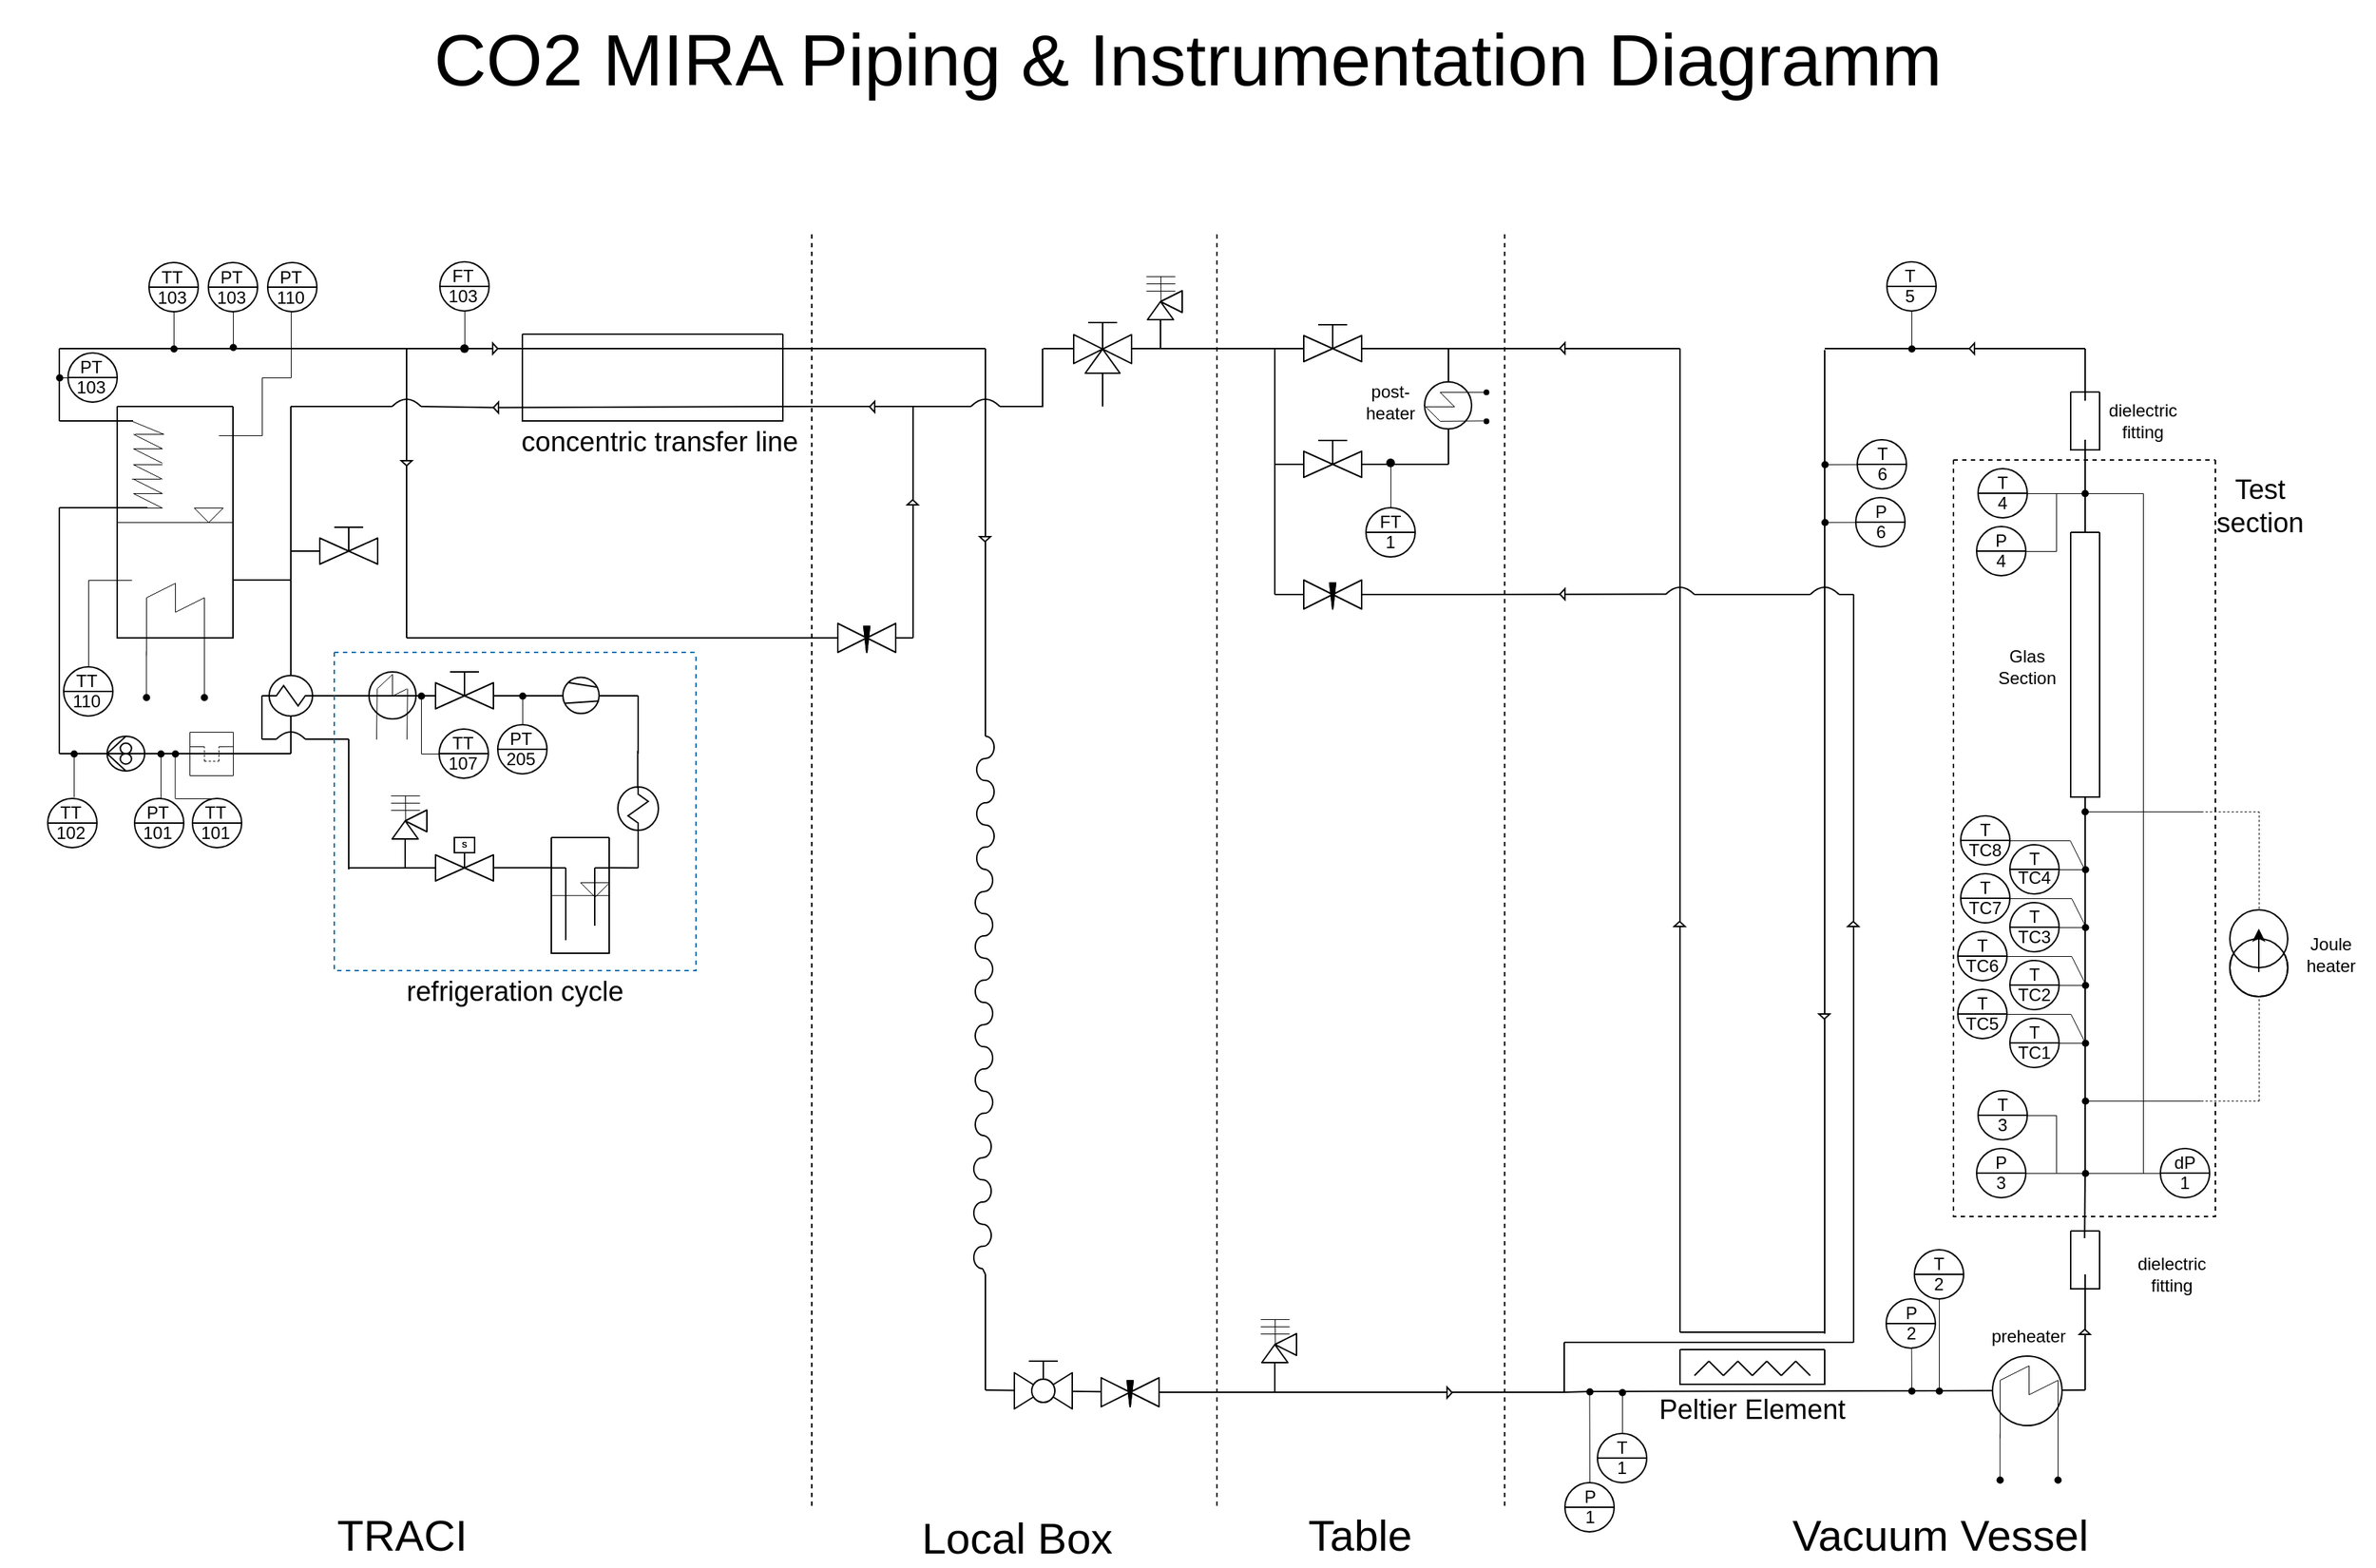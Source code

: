 <mxfile version="27.2.0">
  <diagram name="Page-1" id="ECJ21p_r8LSvbzHPrfnt">
    <mxGraphModel dx="2037" dy="1256" grid="1" gridSize="10" guides="1" tooltips="1" connect="1" arrows="1" fold="1" page="1" pageScale="1" pageWidth="1654" pageHeight="1169" math="0" shadow="0">
      <root>
        <mxCell id="0" />
        <mxCell id="1" parent="0" />
        <mxCell id="evgmPP-73fVV3Miw3QVf-437" value="" style="endArrow=none;dashed=1;html=1;rounded=0;strokeWidth=0.5;" parent="1" edge="1">
          <mxGeometry width="50" height="50" relative="1" as="geometry">
            <mxPoint x="1560" y="630" as="sourcePoint" />
            <mxPoint x="1560" y="560" as="targetPoint" />
          </mxGeometry>
        </mxCell>
        <mxCell id="evgmPP-73fVV3Miw3QVf-300" value="" style="endArrow=none;html=1;rounded=0;" parent="1" source="evgmPP-73fVV3Miw3QVf-322" edge="1">
          <mxGeometry width="50" height="50" relative="1" as="geometry">
            <mxPoint x="240" y="480" as="sourcePoint" />
            <mxPoint x="440" y="480" as="targetPoint" />
          </mxGeometry>
        </mxCell>
        <mxCell id="1bfEtviNi4OT2AiyHRMO-18" value="" style="endArrow=none;html=1;rounded=0;" parent="1" source="evgmPP-73fVV3Miw3QVf-385" edge="1">
          <mxGeometry width="50" height="50" relative="1" as="geometry">
            <mxPoint x="1080" y="961.5" as="sourcePoint" />
            <mxPoint x="1440" y="960" as="targetPoint" />
          </mxGeometry>
        </mxCell>
        <mxCell id="evgmPP-73fVV3Miw3QVf-294" value="" style="ellipse;whiteSpace=wrap;html=1;aspect=fixed;" parent="1" vertex="1">
          <mxGeometry x="1376" y="936.5" width="48" height="48" as="geometry" />
        </mxCell>
        <mxCell id="evgmPP-73fVV3Miw3QVf-172" value="" style="endArrow=none;html=1;rounded=0;strokeWidth=0.5;" parent="1" edge="1">
          <mxGeometry width="50" height="50" relative="1" as="geometry">
            <mxPoint x="1401" y="963" as="sourcePoint" />
            <mxPoint x="1421" y="953" as="targetPoint" />
          </mxGeometry>
        </mxCell>
        <mxCell id="evgmPP-73fVV3Miw3QVf-39" value="" style="endArrow=none;html=1;rounded=0;" parent="1" edge="1">
          <mxGeometry width="50" height="50" relative="1" as="geometry">
            <mxPoint x="1000" y="320" as="sourcePoint" />
            <mxPoint x="1000" y="240" as="targetPoint" />
          </mxGeometry>
        </mxCell>
        <mxCell id="evgmPP-73fVV3Miw3QVf-293" value="" style="ellipse;whiteSpace=wrap;html=1;aspect=fixed;" parent="1" vertex="1">
          <mxGeometry x="983.5" y="263" width="32.5" height="32.5" as="geometry" />
        </mxCell>
        <mxCell id="evgmPP-73fVV3Miw3QVf-292" value="" style="ellipse;whiteSpace=wrap;html=1;aspect=fixed;" parent="1" vertex="1">
          <mxGeometry x="254" y="463.5" width="32.5" height="32.5" as="geometry" />
        </mxCell>
        <mxCell id="1bfEtviNi4OT2AiyHRMO-1" value="" style="endArrow=none;dashed=1;html=1;rounded=0;" parent="1" edge="1">
          <mxGeometry width="50" height="50" relative="1" as="geometry">
            <mxPoint x="560" y="1040" as="sourcePoint" />
            <mxPoint x="560" y="160" as="targetPoint" />
          </mxGeometry>
        </mxCell>
        <mxCell id="1bfEtviNi4OT2AiyHRMO-2" value="" style="endArrow=none;html=1;rounded=0;" parent="1" edge="1">
          <mxGeometry width="50" height="50" relative="1" as="geometry">
            <mxPoint x="880" y="240.0" as="sourcePoint" />
            <mxPoint x="1160" y="240" as="targetPoint" />
          </mxGeometry>
        </mxCell>
        <mxCell id="1bfEtviNi4OT2AiyHRMO-6" value="" style="endArrow=none;html=1;rounded=0;" parent="1" target="1bfEtviNi4OT2AiyHRMO-5" edge="1">
          <mxGeometry width="50" height="50" relative="1" as="geometry">
            <mxPoint x="280" y="440" as="sourcePoint" />
            <mxPoint x="679" y="440" as="targetPoint" />
          </mxGeometry>
        </mxCell>
        <mxCell id="1bfEtviNi4OT2AiyHRMO-8" value="" style="endArrow=none;html=1;rounded=0;" parent="1" target="1bfEtviNi4OT2AiyHRMO-7" edge="1">
          <mxGeometry width="50" height="50" relative="1" as="geometry">
            <mxPoint x="761" y="280" as="sourcePoint" />
            <mxPoint x="761" y="260" as="targetPoint" />
          </mxGeometry>
        </mxCell>
        <mxCell id="1bfEtviNi4OT2AiyHRMO-10" value="" style="verticalLabelPosition=bottom;align=center;html=1;verticalAlign=top;pointerEvents=1;dashed=0;shape=mxgraph.pid2valves.valve;valveType=angle;actuator=none" parent="1" vertex="1">
          <mxGeometry x="786" y="200" width="30" height="20" as="geometry" />
        </mxCell>
        <mxCell id="1bfEtviNi4OT2AiyHRMO-11" value="" style="endArrow=none;html=1;rounded=0;" parent="1" edge="1">
          <mxGeometry width="50" height="50" relative="1" as="geometry">
            <mxPoint x="801" y="220" as="sourcePoint" />
            <mxPoint x="801" y="240" as="targetPoint" />
          </mxGeometry>
        </mxCell>
        <mxCell id="1bfEtviNi4OT2AiyHRMO-12" value="" style="endArrow=none;html=1;rounded=0;exitX=0.504;exitY=0.353;exitDx=0;exitDy=0;exitPerimeter=0;strokeWidth=0.5;" parent="1" source="1bfEtviNi4OT2AiyHRMO-10" edge="1">
          <mxGeometry width="50" height="50" relative="1" as="geometry">
            <mxPoint x="721" y="350" as="sourcePoint" />
            <mxPoint x="801" y="190" as="targetPoint" />
          </mxGeometry>
        </mxCell>
        <mxCell id="1bfEtviNi4OT2AiyHRMO-13" value="" style="endArrow=none;html=1;rounded=0;strokeWidth=0.5;" parent="1" edge="1">
          <mxGeometry width="50" height="50" relative="1" as="geometry">
            <mxPoint x="791" y="190" as="sourcePoint" />
            <mxPoint x="811" y="190" as="targetPoint" />
          </mxGeometry>
        </mxCell>
        <mxCell id="1bfEtviNi4OT2AiyHRMO-14" value="" style="endArrow=none;html=1;rounded=0;strokeWidth=0.5;" parent="1" edge="1">
          <mxGeometry width="50" height="50" relative="1" as="geometry">
            <mxPoint x="791" y="200" as="sourcePoint" />
            <mxPoint x="811" y="200" as="targetPoint" />
          </mxGeometry>
        </mxCell>
        <mxCell id="1bfEtviNi4OT2AiyHRMO-15" value="" style="endArrow=none;html=1;rounded=0;strokeWidth=0.5;" parent="1" edge="1">
          <mxGeometry width="50" height="50" relative="1" as="geometry">
            <mxPoint x="791" y="195" as="sourcePoint" />
            <mxPoint x="811" y="195" as="targetPoint" />
          </mxGeometry>
        </mxCell>
        <mxCell id="1bfEtviNi4OT2AiyHRMO-16" value="" style="endArrow=none;html=1;rounded=0;" parent="1" edge="1">
          <mxGeometry width="50" height="50" relative="1" as="geometry">
            <mxPoint x="560" y="280" as="sourcePoint" />
            <mxPoint x="670" y="280" as="targetPoint" />
          </mxGeometry>
        </mxCell>
        <mxCell id="evgmPP-73fVV3Miw3QVf-4" value="" style="endArrow=none;html=1;rounded=0;" parent="1" target="evgmPP-73fVV3Miw3QVf-1" edge="1">
          <mxGeometry width="50" height="50" relative="1" as="geometry">
            <mxPoint x="680" y="960" as="sourcePoint" />
            <mxPoint x="1440" y="960" as="targetPoint" />
          </mxGeometry>
        </mxCell>
        <mxCell id="evgmPP-73fVV3Miw3QVf-1" value="" style="verticalLabelPosition=bottom;align=center;html=1;verticalAlign=top;pointerEvents=1;dashed=0;shape=mxgraph.pid2valves.valve;valveType=ball" parent="1" vertex="1">
          <mxGeometry x="700" y="948" width="40" height="25" as="geometry" />
        </mxCell>
        <mxCell id="evgmPP-73fVV3Miw3QVf-5" value="" style="endArrow=none;html=1;rounded=0;exitX=0.5;exitY=0.2;exitDx=0;exitDy=0;exitPerimeter=0;" parent="1" source="evgmPP-73fVV3Miw3QVf-1" edge="1">
          <mxGeometry width="50" height="50" relative="1" as="geometry">
            <mxPoint x="780" y="620" as="sourcePoint" />
            <mxPoint x="720" y="940" as="targetPoint" />
          </mxGeometry>
        </mxCell>
        <mxCell id="evgmPP-73fVV3Miw3QVf-6" value="" style="endArrow=none;html=1;rounded=0;" parent="1" edge="1">
          <mxGeometry width="50" height="50" relative="1" as="geometry">
            <mxPoint x="710" y="940" as="sourcePoint" />
            <mxPoint x="730" y="940" as="targetPoint" />
            <Array as="points">
              <mxPoint x="720" y="940" />
            </Array>
          </mxGeometry>
        </mxCell>
        <mxCell id="evgmPP-73fVV3Miw3QVf-9" value="" style="endArrow=none;html=1;rounded=0;" parent="1" source="evgmPP-73fVV3Miw3QVf-1" target="evgmPP-73fVV3Miw3QVf-8" edge="1">
          <mxGeometry width="50" height="50" relative="1" as="geometry">
            <mxPoint x="740" y="961" as="sourcePoint" />
            <mxPoint x="1440" y="960" as="targetPoint" />
          </mxGeometry>
        </mxCell>
        <mxCell id="evgmPP-73fVV3Miw3QVf-8" value="" style="verticalLabelPosition=bottom;align=center;html=1;verticalAlign=top;pointerEvents=1;dashed=0;shape=mxgraph.pid2valves.valve;valveType=needle" parent="1" vertex="1">
          <mxGeometry x="760" y="951.5" width="40" height="20" as="geometry" />
        </mxCell>
        <mxCell id="evgmPP-73fVV3Miw3QVf-10" value="" style="verticalLabelPosition=bottom;align=center;html=1;verticalAlign=top;pointerEvents=1;dashed=0;shape=mxgraph.pid2valves.valve;valveType=angle;actuator=none" parent="1" vertex="1">
          <mxGeometry x="865" y="921" width="30" height="20" as="geometry" />
        </mxCell>
        <mxCell id="evgmPP-73fVV3Miw3QVf-11" value="" style="endArrow=none;html=1;rounded=0;" parent="1" edge="1">
          <mxGeometry width="50" height="50" relative="1" as="geometry">
            <mxPoint x="880" y="941" as="sourcePoint" />
            <mxPoint x="880" y="961" as="targetPoint" />
          </mxGeometry>
        </mxCell>
        <mxCell id="evgmPP-73fVV3Miw3QVf-12" value="" style="endArrow=none;html=1;rounded=0;exitX=0.504;exitY=0.353;exitDx=0;exitDy=0;exitPerimeter=0;strokeWidth=0.5;" parent="1" source="evgmPP-73fVV3Miw3QVf-10" edge="1">
          <mxGeometry width="50" height="50" relative="1" as="geometry">
            <mxPoint x="800" y="1071" as="sourcePoint" />
            <mxPoint x="880" y="911" as="targetPoint" />
          </mxGeometry>
        </mxCell>
        <mxCell id="evgmPP-73fVV3Miw3QVf-13" value="" style="endArrow=none;html=1;rounded=0;strokeWidth=0.5;" parent="1" edge="1">
          <mxGeometry width="50" height="50" relative="1" as="geometry">
            <mxPoint x="870" y="911" as="sourcePoint" />
            <mxPoint x="890" y="911" as="targetPoint" />
          </mxGeometry>
        </mxCell>
        <mxCell id="evgmPP-73fVV3Miw3QVf-14" value="" style="endArrow=none;html=1;rounded=0;strokeWidth=0.5;" parent="1" edge="1">
          <mxGeometry width="50" height="50" relative="1" as="geometry">
            <mxPoint x="870" y="921" as="sourcePoint" />
            <mxPoint x="890" y="921" as="targetPoint" />
          </mxGeometry>
        </mxCell>
        <mxCell id="evgmPP-73fVV3Miw3QVf-15" value="" style="endArrow=none;html=1;rounded=0;strokeWidth=0.5;" parent="1" edge="1">
          <mxGeometry width="50" height="50" relative="1" as="geometry">
            <mxPoint x="870" y="916" as="sourcePoint" />
            <mxPoint x="890" y="916" as="targetPoint" />
          </mxGeometry>
        </mxCell>
        <mxCell id="evgmPP-73fVV3Miw3QVf-16" value="" style="endArrow=none;dashed=1;html=1;rounded=0;" parent="1" edge="1">
          <mxGeometry width="50" height="50" relative="1" as="geometry">
            <mxPoint x="840" y="1040" as="sourcePoint" />
            <mxPoint x="840" y="160" as="targetPoint" />
          </mxGeometry>
        </mxCell>
        <mxCell id="evgmPP-73fVV3Miw3QVf-17" value="" style="endArrow=none;dashed=1;html=1;rounded=0;" parent="1" edge="1">
          <mxGeometry width="50" height="50" relative="1" as="geometry">
            <mxPoint x="1038.82" y="1040" as="sourcePoint" />
            <mxPoint x="1038.82" y="160" as="targetPoint" />
          </mxGeometry>
        </mxCell>
        <mxCell id="evgmPP-73fVV3Miw3QVf-18" value="" style="verticalLabelPosition=bottom;align=center;html=1;verticalAlign=top;pointerEvents=1;dashed=0;shape=mxgraph.pid2valves.valve;valveType=gate;actuator=man" parent="1" vertex="1">
          <mxGeometry x="900" y="219" width="40" height="30" as="geometry" />
        </mxCell>
        <mxCell id="evgmPP-73fVV3Miw3QVf-21" value="" style="endArrow=none;html=1;rounded=0;" parent="1" edge="1">
          <mxGeometry width="50" height="50" relative="1" as="geometry">
            <mxPoint x="880" y="410" as="sourcePoint" />
            <mxPoint x="880" y="240" as="targetPoint" />
          </mxGeometry>
        </mxCell>
        <mxCell id="evgmPP-73fVV3Miw3QVf-22" value="" style="ellipse;whiteSpace=wrap;html=1;aspect=fixed;dashed=1;dashPattern=1 4;" parent="1" vertex="1">
          <mxGeometry as="geometry" />
        </mxCell>
        <mxCell id="evgmPP-73fVV3Miw3QVf-23" value="" style="endArrow=none;dashed=1;html=1;dashPattern=1 3;strokeWidth=2;rounded=0;" parent="1" edge="1">
          <mxGeometry width="50" height="50" relative="1" as="geometry">
            <mxPoint x="680" y="240" as="sourcePoint" />
            <mxPoint x="680" y="240" as="targetPoint" />
          </mxGeometry>
        </mxCell>
        <mxCell id="evgmPP-73fVV3Miw3QVf-25" value="" style="endArrow=none;html=1;rounded=0;" parent="1" source="evgmPP-73fVV3Miw3QVf-336" edge="1">
          <mxGeometry width="50" height="50" relative="1" as="geometry">
            <mxPoint x="170" y="240" as="sourcePoint" />
            <mxPoint x="680" y="240" as="targetPoint" />
          </mxGeometry>
        </mxCell>
        <mxCell id="evgmPP-73fVV3Miw3QVf-27" value="" style="endArrow=none;html=1;rounded=0;" parent="1" edge="1">
          <mxGeometry width="50" height="50" relative="1" as="geometry">
            <mxPoint x="720" y="240" as="sourcePoint" />
            <mxPoint x="880" y="240.0" as="targetPoint" />
          </mxGeometry>
        </mxCell>
        <mxCell id="1bfEtviNi4OT2AiyHRMO-7" value="" style="verticalLabelPosition=bottom;align=center;html=1;verticalAlign=top;pointerEvents=1;dashed=0;shape=mxgraph.pid2valves.valve;valveType=threeWay;actuator=man" parent="1" vertex="1">
          <mxGeometry x="741" y="217" width="40" height="40" as="geometry" />
        </mxCell>
        <mxCell id="evgmPP-73fVV3Miw3QVf-30" value="" style="endArrow=none;html=1;rounded=0;" parent="1" source="evgmPP-73fVV3Miw3QVf-8" edge="1">
          <mxGeometry width="50" height="50" relative="1" as="geometry">
            <mxPoint x="800" y="961" as="sourcePoint" />
            <mxPoint x="880" y="961.5" as="targetPoint" />
          </mxGeometry>
        </mxCell>
        <mxCell id="evgmPP-73fVV3Miw3QVf-32" value="" style="endArrow=none;html=1;rounded=0;" parent="1" edge="1">
          <mxGeometry width="50" height="50" relative="1" as="geometry">
            <mxPoint x="880" y="320.0" as="sourcePoint" />
            <mxPoint x="1000" y="320" as="targetPoint" />
          </mxGeometry>
        </mxCell>
        <mxCell id="evgmPP-73fVV3Miw3QVf-33" value="" style="verticalLabelPosition=bottom;align=center;html=1;verticalAlign=top;pointerEvents=1;dashed=0;shape=mxgraph.pid2valves.valve;valveType=gate;actuator=man" parent="1" vertex="1">
          <mxGeometry x="900" y="299" width="40" height="30" as="geometry" />
        </mxCell>
        <mxCell id="evgmPP-73fVV3Miw3QVf-35" value="" style="endArrow=none;html=1;rounded=0;strokeWidth=0.5;" parent="1" source="evgmPP-73fVV3Miw3QVf-40" edge="1">
          <mxGeometry width="50" height="50" relative="1" as="geometry">
            <mxPoint x="960" y="350" as="sourcePoint" />
            <mxPoint x="960" y="320" as="targetPoint" />
          </mxGeometry>
        </mxCell>
        <mxCell id="evgmPP-73fVV3Miw3QVf-36" value="&lt;table cellpadding=&quot;0&quot; cellspacing=&quot;0&quot; style=&quot;font-size:1em;width:100%;height:100%;&quot;&gt;&lt;tbody&gt;&lt;tr&gt;&lt;td align=&quot;center&quot; height=&quot;25&quot;&gt;&lt;br&gt;&lt;/td&gt;&lt;/tr&gt;&lt;tr&gt;&lt;td align=&quot;center&quot; height=&quot;25&quot;&gt;&lt;br&gt;&lt;/td&gt;&lt;/tr&gt;&lt;tr&gt;&lt;td align=&quot;center&quot; valign=&quot;bottom&quot;&gt;&lt;/td&gt;&lt;/tr&gt;&lt;/tbody&gt;&lt;/table&gt;" style="html=1;outlineConnect=0;align=center;dashed=0;shape=mxgraph.pid2inst.indicator;mounting=room;overflow=fill;indType=inst" parent="1" vertex="1">
          <mxGeometry x="943" y="350" width="34" height="30" as="geometry" />
        </mxCell>
        <mxCell id="evgmPP-73fVV3Miw3QVf-37" value="FT" style="text;strokeColor=none;align=center;fillColor=none;html=1;verticalAlign=middle;whiteSpace=wrap;rounded=0;" parent="1" vertex="1">
          <mxGeometry x="945" y="350" width="30" height="20" as="geometry" />
        </mxCell>
        <mxCell id="evgmPP-73fVV3Miw3QVf-38" value="1" style="text;strokeColor=none;align=center;fillColor=none;html=1;verticalAlign=middle;whiteSpace=wrap;rounded=0;" parent="1" vertex="1">
          <mxGeometry x="945" y="364" width="30" height="20" as="geometry" />
        </mxCell>
        <mxCell id="evgmPP-73fVV3Miw3QVf-46" value="" style="shape=waypoint;sketch=0;fillStyle=solid;size=6;pointerEvents=1;points=[];fillColor=none;resizable=0;rotatable=0;perimeter=centerPerimeter;snapToPoint=1;strokeWidth=0;" parent="1" vertex="1">
          <mxGeometry x="1016" y="280" width="20" height="20" as="geometry" />
        </mxCell>
        <mxCell id="evgmPP-73fVV3Miw3QVf-47" value="" style="endArrow=none;html=1;rounded=0;" parent="1" edge="1">
          <mxGeometry width="50" height="50" relative="1" as="geometry">
            <mxPoint x="880" y="410" as="sourcePoint" />
            <mxPoint x="1000" y="410" as="targetPoint" />
          </mxGeometry>
        </mxCell>
        <mxCell id="evgmPP-73fVV3Miw3QVf-49" value="" style="verticalLabelPosition=bottom;align=center;html=1;verticalAlign=top;pointerEvents=1;dashed=0;shape=mxgraph.pid2valves.valve;valveType=needle" parent="1" vertex="1">
          <mxGeometry x="900" y="400" width="40" height="20" as="geometry" />
        </mxCell>
        <mxCell id="evgmPP-73fVV3Miw3QVf-50" value="" style="endArrow=none;html=1;rounded=0;strokeWidth=0.5;" parent="1" source="evgmPP-73fVV3Miw3QVf-334" edge="1">
          <mxGeometry width="50" height="50" relative="1" as="geometry">
            <mxPoint x="1120" y="990" as="sourcePoint" />
            <mxPoint x="1120" y="960" as="targetPoint" />
          </mxGeometry>
        </mxCell>
        <mxCell id="evgmPP-73fVV3Miw3QVf-51" value="&lt;table cellpadding=&quot;0&quot; cellspacing=&quot;0&quot; style=&quot;font-size:1em;width:100%;height:100%;&quot;&gt;&lt;tbody&gt;&lt;tr&gt;&lt;td align=&quot;center&quot; height=&quot;25&quot;&gt;&lt;br&gt;&lt;/td&gt;&lt;/tr&gt;&lt;tr&gt;&lt;td align=&quot;center&quot; height=&quot;25&quot;&gt;&lt;br&gt;&lt;/td&gt;&lt;/tr&gt;&lt;tr&gt;&lt;td align=&quot;center&quot; valign=&quot;bottom&quot;&gt;&lt;/td&gt;&lt;/tr&gt;&lt;/tbody&gt;&lt;/table&gt;" style="html=1;outlineConnect=0;align=center;dashed=0;shape=mxgraph.pid2inst.indicator;mounting=room;overflow=fill;indType=inst" parent="1" vertex="1">
          <mxGeometry x="1103" y="990" width="34" height="30" as="geometry" />
        </mxCell>
        <mxCell id="evgmPP-73fVV3Miw3QVf-52" value="T" style="text;strokeColor=none;align=center;fillColor=none;html=1;verticalAlign=middle;whiteSpace=wrap;rounded=0;" parent="1" vertex="1">
          <mxGeometry x="1105" y="990" width="30" height="20" as="geometry" />
        </mxCell>
        <mxCell id="evgmPP-73fVV3Miw3QVf-53" value="1" style="text;strokeColor=none;align=center;fillColor=none;html=1;verticalAlign=middle;whiteSpace=wrap;rounded=0;" parent="1" vertex="1">
          <mxGeometry x="1105" y="1004" width="30" height="20" as="geometry" />
        </mxCell>
        <mxCell id="evgmPP-73fVV3Miw3QVf-58" value="" style="endArrow=none;html=1;rounded=0;" parent="1" edge="1">
          <mxGeometry width="50" height="50" relative="1" as="geometry">
            <mxPoint x="1080" y="961.5" as="sourcePoint" />
            <mxPoint x="1080" y="927" as="targetPoint" />
          </mxGeometry>
        </mxCell>
        <mxCell id="evgmPP-73fVV3Miw3QVf-61" value="" style="swimlane;startSize=0;" parent="1" vertex="1">
          <mxGeometry x="1160" y="932" width="100" height="24" as="geometry">
            <mxRectangle x="1080" y="934" width="50" height="40" as="alternateBounds" />
          </mxGeometry>
        </mxCell>
        <mxCell id="evgmPP-73fVV3Miw3QVf-62" value="" style="endArrow=none;html=1;rounded=0;" parent="1" edge="1">
          <mxGeometry width="50" height="50" relative="1" as="geometry">
            <mxPoint x="1240" y="940" as="sourcePoint" />
            <mxPoint x="1250" y="950" as="targetPoint" />
          </mxGeometry>
        </mxCell>
        <mxCell id="evgmPP-73fVV3Miw3QVf-63" value="" style="endArrow=none;html=1;rounded=0;" parent="1" edge="1">
          <mxGeometry width="50" height="50" relative="1" as="geometry">
            <mxPoint x="1220" y="940" as="sourcePoint" />
            <mxPoint x="1230" y="950" as="targetPoint" />
          </mxGeometry>
        </mxCell>
        <mxCell id="evgmPP-73fVV3Miw3QVf-64" value="" style="endArrow=none;html=1;rounded=0;" parent="1" edge="1">
          <mxGeometry width="50" height="50" relative="1" as="geometry">
            <mxPoint x="1200" y="940" as="sourcePoint" />
            <mxPoint x="1210" y="950" as="targetPoint" />
            <Array as="points">
              <mxPoint x="1200" y="940" />
            </Array>
          </mxGeometry>
        </mxCell>
        <mxCell id="evgmPP-73fVV3Miw3QVf-65" value="" style="endArrow=none;html=1;rounded=0;" parent="1" edge="1">
          <mxGeometry width="50" height="50" relative="1" as="geometry">
            <mxPoint x="1180" y="940" as="sourcePoint" />
            <mxPoint x="1190" y="950" as="targetPoint" />
            <Array as="points">
              <mxPoint x="1180" y="940" />
            </Array>
          </mxGeometry>
        </mxCell>
        <mxCell id="evgmPP-73fVV3Miw3QVf-68" value="" style="endArrow=none;html=1;rounded=0;" parent="1" edge="1">
          <mxGeometry width="50" height="50" relative="1" as="geometry">
            <mxPoint x="1180" y="940" as="sourcePoint" />
            <mxPoint x="1170" y="950" as="targetPoint" />
            <Array as="points" />
          </mxGeometry>
        </mxCell>
        <mxCell id="evgmPP-73fVV3Miw3QVf-69" value="" style="endArrow=none;html=1;rounded=0;" parent="1" edge="1">
          <mxGeometry width="50" height="50" relative="1" as="geometry">
            <mxPoint x="1200" y="940" as="sourcePoint" />
            <mxPoint x="1190" y="950" as="targetPoint" />
            <Array as="points" />
          </mxGeometry>
        </mxCell>
        <mxCell id="evgmPP-73fVV3Miw3QVf-70" value="" style="endArrow=none;html=1;rounded=0;" parent="1" edge="1">
          <mxGeometry width="50" height="50" relative="1" as="geometry">
            <mxPoint x="1220" y="940" as="sourcePoint" />
            <mxPoint x="1210" y="950" as="targetPoint" />
            <Array as="points" />
          </mxGeometry>
        </mxCell>
        <mxCell id="evgmPP-73fVV3Miw3QVf-71" value="" style="endArrow=none;html=1;rounded=0;" parent="1" edge="1">
          <mxGeometry width="50" height="50" relative="1" as="geometry">
            <mxPoint x="1240" y="940" as="sourcePoint" />
            <mxPoint x="1230" y="950" as="targetPoint" />
            <Array as="points" />
          </mxGeometry>
        </mxCell>
        <mxCell id="evgmPP-73fVV3Miw3QVf-73" value="" style="endArrow=none;html=1;rounded=0;" parent="1" edge="1">
          <mxGeometry width="50" height="50" relative="1" as="geometry">
            <mxPoint x="1080" y="927" as="sourcePoint" />
            <mxPoint x="1280" y="927" as="targetPoint" />
          </mxGeometry>
        </mxCell>
        <mxCell id="evgmPP-73fVV3Miw3QVf-74" value="" style="endArrow=none;html=1;rounded=0;" parent="1" edge="1">
          <mxGeometry width="50" height="50" relative="1" as="geometry">
            <mxPoint x="1160" y="920" as="sourcePoint" />
            <mxPoint x="1260" y="920" as="targetPoint" />
          </mxGeometry>
        </mxCell>
        <mxCell id="evgmPP-73fVV3Miw3QVf-75" value="" style="endArrow=none;html=1;rounded=0;" parent="1" edge="1">
          <mxGeometry width="50" height="50" relative="1" as="geometry">
            <mxPoint x="1160" y="920" as="sourcePoint" />
            <mxPoint x="1160" y="240" as="targetPoint" />
          </mxGeometry>
        </mxCell>
        <mxCell id="evgmPP-73fVV3Miw3QVf-76" value="" style="endArrow=none;html=1;rounded=0;" parent="1" edge="1">
          <mxGeometry width="50" height="50" relative="1" as="geometry">
            <mxPoint x="1260" y="921" as="sourcePoint" />
            <mxPoint x="1260" y="241" as="targetPoint" />
          </mxGeometry>
        </mxCell>
        <mxCell id="evgmPP-73fVV3Miw3QVf-77" value="" style="endArrow=none;html=1;rounded=0;" parent="1" edge="1">
          <mxGeometry width="50" height="50" relative="1" as="geometry">
            <mxPoint x="1280" y="927" as="sourcePoint" />
            <mxPoint x="1280" y="410" as="targetPoint" />
          </mxGeometry>
        </mxCell>
        <mxCell id="evgmPP-73fVV3Miw3QVf-78" value="" style="endArrow=none;html=1;rounded=0;" parent="1" edge="1">
          <mxGeometry width="50" height="50" relative="1" as="geometry">
            <mxPoint x="1270" y="410" as="sourcePoint" />
            <mxPoint x="1280" y="410" as="targetPoint" />
          </mxGeometry>
        </mxCell>
        <mxCell id="evgmPP-73fVV3Miw3QVf-81" value="" style="curved=1;endArrow=none;html=1;rounded=0;startFill=0;" parent="1" edge="1">
          <mxGeometry width="50" height="50" relative="1" as="geometry">
            <mxPoint x="1270" y="410" as="sourcePoint" />
            <mxPoint x="1250" y="410" as="targetPoint" />
            <Array as="points">
              <mxPoint x="1260" y="400" />
              <mxPoint x="1250" y="410" />
            </Array>
          </mxGeometry>
        </mxCell>
        <mxCell id="evgmPP-73fVV3Miw3QVf-82" value="" style="endArrow=none;html=1;rounded=0;" parent="1" edge="1">
          <mxGeometry width="50" height="50" relative="1" as="geometry">
            <mxPoint x="1250" y="410" as="sourcePoint" />
            <mxPoint x="1170" y="410" as="targetPoint" />
          </mxGeometry>
        </mxCell>
        <mxCell id="evgmPP-73fVV3Miw3QVf-83" value="" style="curved=1;endArrow=none;html=1;rounded=0;startFill=0;" parent="1" edge="1">
          <mxGeometry width="50" height="50" relative="1" as="geometry">
            <mxPoint x="1170" y="410" as="sourcePoint" />
            <mxPoint x="1150" y="410" as="targetPoint" />
            <Array as="points">
              <mxPoint x="1160" y="400" />
            </Array>
          </mxGeometry>
        </mxCell>
        <mxCell id="evgmPP-73fVV3Miw3QVf-84" value="" style="endArrow=none;html=1;rounded=0;" parent="1" edge="1">
          <mxGeometry width="50" height="50" relative="1" as="geometry">
            <mxPoint x="1150" y="409.75" as="sourcePoint" />
            <mxPoint x="1000" y="410" as="targetPoint" />
          </mxGeometry>
        </mxCell>
        <mxCell id="evgmPP-73fVV3Miw3QVf-89" value="" style="endArrow=none;html=1;rounded=0;strokeWidth=0.5;" parent="1" edge="1">
          <mxGeometry width="50" height="50" relative="1" as="geometry">
            <mxPoint x="1421" y="990" as="sourcePoint" />
            <mxPoint x="1421" y="1020" as="targetPoint" />
          </mxGeometry>
        </mxCell>
        <mxCell id="evgmPP-73fVV3Miw3QVf-90" value="" style="endArrow=none;html=1;rounded=0;strokeWidth=0.5;" parent="1" edge="1">
          <mxGeometry width="50" height="50" relative="1" as="geometry">
            <mxPoint x="1380.9" y="990" as="sourcePoint" />
            <mxPoint x="1380.9" y="1020" as="targetPoint" />
          </mxGeometry>
        </mxCell>
        <mxCell id="evgmPP-73fVV3Miw3QVf-91" value="" style="shape=waypoint;sketch=0;fillStyle=solid;size=6;pointerEvents=1;points=[];fillColor=none;resizable=0;rotatable=0;perimeter=centerPerimeter;snapToPoint=1;strokeWidth=0.5;" parent="1" vertex="1">
          <mxGeometry x="1371" y="1012" width="20" height="20" as="geometry" />
        </mxCell>
        <mxCell id="evgmPP-73fVV3Miw3QVf-92" value="" style="shape=waypoint;sketch=0;fillStyle=solid;size=6;pointerEvents=1;points=[];fillColor=none;resizable=0;rotatable=0;perimeter=centerPerimeter;snapToPoint=1;strokeWidth=0.5;" parent="1" vertex="1">
          <mxGeometry x="1411" y="1012" width="20" height="20" as="geometry" />
        </mxCell>
        <mxCell id="evgmPP-73fVV3Miw3QVf-94" value="" style="endArrow=none;html=1;rounded=0;" parent="1" edge="1">
          <mxGeometry width="50" height="50" relative="1" as="geometry">
            <mxPoint x="1440" y="960" as="sourcePoint" />
            <mxPoint x="1440" y="880" as="targetPoint" />
          </mxGeometry>
        </mxCell>
        <mxCell id="evgmPP-73fVV3Miw3QVf-95" value="" style="swimlane;startSize=0;" parent="1" vertex="1">
          <mxGeometry x="1430" y="850" width="20" height="40" as="geometry" />
        </mxCell>
        <mxCell id="evgmPP-73fVV3Miw3QVf-96" value="" style="swimlane;startSize=0;" parent="1" vertex="1">
          <mxGeometry x="1430" y="270" width="20" height="40" as="geometry" />
        </mxCell>
        <mxCell id="evgmPP-73fVV3Miw3QVf-97" value="" style="endArrow=none;html=1;rounded=0;" parent="1" source="evgmPP-73fVV3Miw3QVf-357" edge="1">
          <mxGeometry width="50" height="50" relative="1" as="geometry">
            <mxPoint x="1260" y="240" as="sourcePoint" />
            <mxPoint x="1440" y="240" as="targetPoint" />
          </mxGeometry>
        </mxCell>
        <mxCell id="evgmPP-73fVV3Miw3QVf-98" value="" style="endArrow=none;html=1;rounded=0;" parent="1" edge="1">
          <mxGeometry width="50" height="50" relative="1" as="geometry">
            <mxPoint x="1440" y="276" as="sourcePoint" />
            <mxPoint x="1440" y="240" as="targetPoint" />
          </mxGeometry>
        </mxCell>
        <mxCell id="evgmPP-73fVV3Miw3QVf-99" value="" style="endArrow=none;html=1;rounded=0;" parent="1" edge="1">
          <mxGeometry width="50" height="50" relative="1" as="geometry">
            <mxPoint x="1440" y="303" as="sourcePoint" />
            <mxPoint x="1440" y="343" as="targetPoint" />
          </mxGeometry>
        </mxCell>
        <mxCell id="evgmPP-73fVV3Miw3QVf-100" value="" style="endArrow=none;html=1;rounded=0;" parent="1" edge="1">
          <mxGeometry width="50" height="50" relative="1" as="geometry">
            <mxPoint x="1440" y="810" as="sourcePoint" />
            <mxPoint x="1439.63" y="855" as="targetPoint" />
          </mxGeometry>
        </mxCell>
        <mxCell id="evgmPP-73fVV3Miw3QVf-101" value="" style="endArrow=none;html=1;rounded=0;strokeWidth=0.5;" parent="1" edge="1">
          <mxGeometry width="50" height="50" relative="1" as="geometry">
            <mxPoint x="1492" y="810" as="sourcePoint" />
            <mxPoint x="1440" y="810" as="targetPoint" />
          </mxGeometry>
        </mxCell>
        <mxCell id="evgmPP-73fVV3Miw3QVf-102" value="&lt;table cellpadding=&quot;0&quot; cellspacing=&quot;0&quot; style=&quot;font-size:1em;width:100%;height:100%;&quot;&gt;&lt;tbody&gt;&lt;tr&gt;&lt;td align=&quot;center&quot; height=&quot;25&quot;&gt;&lt;br&gt;&lt;/td&gt;&lt;/tr&gt;&lt;tr&gt;&lt;td align=&quot;center&quot; height=&quot;25&quot;&gt;&lt;br&gt;&lt;/td&gt;&lt;/tr&gt;&lt;tr&gt;&lt;td align=&quot;center&quot; valign=&quot;bottom&quot;&gt;&lt;/td&gt;&lt;/tr&gt;&lt;/tbody&gt;&lt;/table&gt;" style="html=1;outlineConnect=0;align=center;dashed=0;shape=mxgraph.pid2inst.indicator;mounting=room;overflow=fill;indType=inst" parent="1" vertex="1">
          <mxGeometry x="1492" y="793" width="34" height="30" as="geometry" />
        </mxCell>
        <mxCell id="evgmPP-73fVV3Miw3QVf-103" value="dP" style="text;strokeColor=none;align=center;fillColor=none;html=1;verticalAlign=middle;whiteSpace=wrap;rounded=0;" parent="1" vertex="1">
          <mxGeometry x="1494" y="793" width="30" height="20" as="geometry" />
        </mxCell>
        <mxCell id="evgmPP-73fVV3Miw3QVf-104" value="1" style="text;strokeColor=none;align=center;fillColor=none;html=1;verticalAlign=middle;whiteSpace=wrap;rounded=0;" parent="1" vertex="1">
          <mxGeometry x="1494" y="807" width="30" height="20" as="geometry" />
        </mxCell>
        <mxCell id="evgmPP-73fVV3Miw3QVf-107" value="&lt;table cellpadding=&quot;0&quot; cellspacing=&quot;0&quot; style=&quot;font-size:1em;width:100%;height:100%;&quot;&gt;&lt;tbody&gt;&lt;tr&gt;&lt;td align=&quot;center&quot; height=&quot;25&quot;&gt;&lt;br&gt;&lt;/td&gt;&lt;/tr&gt;&lt;tr&gt;&lt;td align=&quot;center&quot; height=&quot;25&quot;&gt;&lt;br&gt;&lt;/td&gt;&lt;/tr&gt;&lt;tr&gt;&lt;td align=&quot;center&quot; valign=&quot;bottom&quot;&gt;&lt;/td&gt;&lt;/tr&gt;&lt;/tbody&gt;&lt;/table&gt;" style="html=1;outlineConnect=0;align=center;dashed=0;shape=mxgraph.pid2inst.indicator;mounting=room;overflow=fill;indType=inst" parent="1" vertex="1">
          <mxGeometry x="1366" y="753" width="34" height="30" as="geometry" />
        </mxCell>
        <mxCell id="evgmPP-73fVV3Miw3QVf-108" value="T" style="text;strokeColor=none;align=center;fillColor=none;html=1;verticalAlign=middle;whiteSpace=wrap;rounded=0;" parent="1" vertex="1">
          <mxGeometry x="1368" y="753" width="30" height="20" as="geometry" />
        </mxCell>
        <mxCell id="evgmPP-73fVV3Miw3QVf-109" value="3" style="text;strokeColor=none;align=center;fillColor=none;html=1;verticalAlign=middle;whiteSpace=wrap;rounded=0;" parent="1" vertex="1">
          <mxGeometry x="1368" y="767" width="30" height="20" as="geometry" />
        </mxCell>
        <mxCell id="evgmPP-73fVV3Miw3QVf-110" value="" style="endArrow=none;html=1;rounded=0;strokeWidth=0.5;" parent="1" source="evgmPP-73fVV3Miw3QVf-331" edge="1">
          <mxGeometry width="50" height="50" relative="1" as="geometry">
            <mxPoint x="1440" y="810" as="sourcePoint" />
            <mxPoint x="1420" y="810" as="targetPoint" />
          </mxGeometry>
        </mxCell>
        <mxCell id="evgmPP-73fVV3Miw3QVf-111" value="" style="endArrow=none;html=1;rounded=0;strokeWidth=0.5;" parent="1" edge="1">
          <mxGeometry width="50" height="50" relative="1" as="geometry">
            <mxPoint x="1480" y="340" as="sourcePoint" />
            <mxPoint x="1440" y="340" as="targetPoint" />
          </mxGeometry>
        </mxCell>
        <mxCell id="evgmPP-73fVV3Miw3QVf-119" value="" style="endArrow=none;html=1;rounded=0;strokeWidth=0.5;" parent="1" edge="1">
          <mxGeometry width="50" height="50" relative="1" as="geometry">
            <mxPoint x="1480" y="810" as="sourcePoint" />
            <mxPoint x="1480" y="340" as="targetPoint" />
          </mxGeometry>
        </mxCell>
        <mxCell id="evgmPP-73fVV3Miw3QVf-121" value="" style="endArrow=none;html=1;rounded=0;strokeWidth=0.5;" parent="1" edge="1">
          <mxGeometry width="50" height="50" relative="1" as="geometry">
            <mxPoint x="1320" y="239" as="sourcePoint" />
            <mxPoint x="1320" y="209" as="targetPoint" />
          </mxGeometry>
        </mxCell>
        <mxCell id="evgmPP-73fVV3Miw3QVf-122" value="&lt;table cellpadding=&quot;0&quot; cellspacing=&quot;0&quot; style=&quot;font-size:1em;width:100%;height:100%;&quot;&gt;&lt;tbody&gt;&lt;tr&gt;&lt;td align=&quot;center&quot; height=&quot;25&quot;&gt;&lt;br&gt;&lt;/td&gt;&lt;/tr&gt;&lt;tr&gt;&lt;td align=&quot;center&quot; height=&quot;25&quot;&gt;&lt;br&gt;&lt;/td&gt;&lt;/tr&gt;&lt;tr&gt;&lt;td align=&quot;center&quot; valign=&quot;bottom&quot;&gt;&lt;/td&gt;&lt;/tr&gt;&lt;/tbody&gt;&lt;/table&gt;" style="html=1;outlineConnect=0;align=center;dashed=0;shape=mxgraph.pid2inst.indicator;mounting=room;overflow=fill;indType=inst" parent="1" vertex="1">
          <mxGeometry x="1303" y="180" width="34" height="30" as="geometry" />
        </mxCell>
        <mxCell id="evgmPP-73fVV3Miw3QVf-123" value="T" style="text;strokeColor=none;align=center;fillColor=none;html=1;verticalAlign=middle;whiteSpace=wrap;rounded=0;" parent="1" vertex="1">
          <mxGeometry x="1304" y="180" width="30" height="20" as="geometry" />
        </mxCell>
        <mxCell id="evgmPP-73fVV3Miw3QVf-124" value="5" style="text;strokeColor=none;align=center;fillColor=none;html=1;verticalAlign=middle;whiteSpace=wrap;rounded=0;" parent="1" vertex="1">
          <mxGeometry x="1304" y="194" width="30" height="20" as="geometry" />
        </mxCell>
        <mxCell id="evgmPP-73fVV3Miw3QVf-126" value="" style="endArrow=none;html=1;rounded=0;" parent="1" edge="1">
          <mxGeometry width="50" height="50" relative="1" as="geometry">
            <mxPoint x="617" y="440" as="sourcePoint" />
            <mxPoint x="630" y="440" as="targetPoint" />
          </mxGeometry>
        </mxCell>
        <mxCell id="1bfEtviNi4OT2AiyHRMO-5" value="" style="verticalLabelPosition=bottom;align=center;html=1;verticalAlign=top;pointerEvents=1;dashed=0;shape=mxgraph.pid2valves.valve;valveType=needle" parent="1" vertex="1">
          <mxGeometry x="578" y="430" width="40" height="20" as="geometry" />
        </mxCell>
        <mxCell id="evgmPP-73fVV3Miw3QVf-127" value="" style="endArrow=none;html=1;rounded=0;" parent="1" source="evgmPP-73fVV3Miw3QVf-338" edge="1">
          <mxGeometry width="50" height="50" relative="1" as="geometry">
            <mxPoint x="560" y="280" as="sourcePoint" />
            <mxPoint x="290" y="280" as="targetPoint" />
          </mxGeometry>
        </mxCell>
        <mxCell id="evgmPP-73fVV3Miw3QVf-128" value="" style="swimlane;startSize=0;" parent="1" vertex="1">
          <mxGeometry x="360" y="230" width="180" height="60" as="geometry" />
        </mxCell>
        <mxCell id="evgmPP-73fVV3Miw3QVf-129" value="" style="endArrow=none;html=1;rounded=0;" parent="1" edge="1">
          <mxGeometry width="50" height="50" relative="1" as="geometry">
            <mxPoint x="280" y="440" as="sourcePoint" />
            <mxPoint x="280" y="240" as="targetPoint" />
          </mxGeometry>
        </mxCell>
        <mxCell id="evgmPP-73fVV3Miw3QVf-130" value="" style="curved=1;endArrow=none;html=1;rounded=0;startFill=0;" parent="1" edge="1">
          <mxGeometry width="50" height="50" relative="1" as="geometry">
            <mxPoint x="290" y="280" as="sourcePoint" />
            <mxPoint x="270" y="280" as="targetPoint" />
            <Array as="points">
              <mxPoint x="280" y="270" />
            </Array>
          </mxGeometry>
        </mxCell>
        <mxCell id="evgmPP-73fVV3Miw3QVf-132" value="" style="endArrow=none;html=1;rounded=0;" parent="1" source="evgmPP-73fVV3Miw3QVf-319" target="evgmPP-73fVV3Miw3QVf-131" edge="1">
          <mxGeometry width="50" height="50" relative="1" as="geometry">
            <mxPoint x="40" y="240" as="sourcePoint" />
            <mxPoint x="680" y="240" as="targetPoint" />
          </mxGeometry>
        </mxCell>
        <mxCell id="evgmPP-73fVV3Miw3QVf-131" value="" style="shape=waypoint;sketch=0;fillStyle=solid;size=6;pointerEvents=1;points=[];fillColor=none;resizable=0;rotatable=0;perimeter=centerPerimeter;snapToPoint=1;" parent="1" vertex="1">
          <mxGeometry x="310" y="230" width="20" height="20" as="geometry" />
        </mxCell>
        <mxCell id="evgmPP-73fVV3Miw3QVf-133" value="" style="endArrow=none;html=1;rounded=0;strokeWidth=0.5;" parent="1" edge="1">
          <mxGeometry width="50" height="50" relative="1" as="geometry">
            <mxPoint x="320" y="239" as="sourcePoint" />
            <mxPoint x="320" y="209" as="targetPoint" />
          </mxGeometry>
        </mxCell>
        <mxCell id="evgmPP-73fVV3Miw3QVf-134" value="&lt;table cellpadding=&quot;0&quot; cellspacing=&quot;0&quot; style=&quot;font-size:1em;width:100%;height:100%;&quot;&gt;&lt;tbody&gt;&lt;tr&gt;&lt;td align=&quot;center&quot; height=&quot;25&quot;&gt;&lt;br&gt;&lt;/td&gt;&lt;/tr&gt;&lt;tr&gt;&lt;td align=&quot;center&quot; height=&quot;25&quot;&gt;&lt;br&gt;&lt;/td&gt;&lt;/tr&gt;&lt;tr&gt;&lt;td align=&quot;center&quot; valign=&quot;bottom&quot;&gt;&lt;/td&gt;&lt;/tr&gt;&lt;/tbody&gt;&lt;/table&gt;" style="html=1;outlineConnect=0;align=center;dashed=0;shape=mxgraph.pid2inst.indicator;mounting=room;overflow=fill;indType=inst" parent="1" vertex="1">
          <mxGeometry x="303" y="180" width="34" height="30" as="geometry" />
        </mxCell>
        <mxCell id="evgmPP-73fVV3Miw3QVf-135" value="FT" style="text;strokeColor=none;align=center;fillColor=none;html=1;verticalAlign=middle;whiteSpace=wrap;rounded=0;" parent="1" vertex="1">
          <mxGeometry x="304" y="180" width="30" height="20" as="geometry" />
        </mxCell>
        <mxCell id="evgmPP-73fVV3Miw3QVf-136" value="103" style="text;strokeColor=none;align=center;fillColor=none;html=1;verticalAlign=middle;whiteSpace=wrap;rounded=0;" parent="1" vertex="1">
          <mxGeometry x="304" y="194" width="30" height="20" as="geometry" />
        </mxCell>
        <mxCell id="evgmPP-73fVV3Miw3QVf-137" value="&lt;font style=&quot;font-size: 19px;&quot;&gt;Peltier Element&lt;/font&gt;" style="text;strokeColor=none;align=center;fillColor=none;html=1;verticalAlign=middle;whiteSpace=wrap;rounded=0;" parent="1" vertex="1">
          <mxGeometry x="1130" y="960" width="160" height="28" as="geometry" />
        </mxCell>
        <mxCell id="evgmPP-73fVV3Miw3QVf-138" value="&lt;font style=&quot;font-size: 19px;&quot;&gt;concentric transfer line&lt;/font&gt;" style="text;strokeColor=none;align=center;fillColor=none;html=1;verticalAlign=middle;whiteSpace=wrap;rounded=0;" parent="1" vertex="1">
          <mxGeometry x="350" y="290" width="210" height="30" as="geometry" />
        </mxCell>
        <mxCell id="evgmPP-73fVV3Miw3QVf-139" value="" style="endArrow=none;html=1;rounded=0;strokeWidth=0.5;" parent="1" edge="1">
          <mxGeometry width="50" height="50" relative="1" as="geometry">
            <mxPoint x="160" y="239.5" as="sourcePoint" />
            <mxPoint x="160" y="209.5" as="targetPoint" />
          </mxGeometry>
        </mxCell>
        <mxCell id="evgmPP-73fVV3Miw3QVf-140" value="&lt;table cellpadding=&quot;0&quot; cellspacing=&quot;0&quot; style=&quot;font-size:1em;width:100%;height:100%;&quot;&gt;&lt;tbody&gt;&lt;tr&gt;&lt;td align=&quot;center&quot; height=&quot;25&quot;&gt;&lt;br&gt;&lt;/td&gt;&lt;/tr&gt;&lt;tr&gt;&lt;td align=&quot;center&quot; height=&quot;25&quot;&gt;&lt;br&gt;&lt;/td&gt;&lt;/tr&gt;&lt;tr&gt;&lt;td align=&quot;center&quot; valign=&quot;bottom&quot;&gt;&lt;/td&gt;&lt;/tr&gt;&lt;/tbody&gt;&lt;/table&gt;" style="html=1;outlineConnect=0;align=center;dashed=0;shape=mxgraph.pid2inst.indicator;mounting=room;overflow=fill;indType=inst" parent="1" vertex="1">
          <mxGeometry x="143" y="180.5" width="34" height="30" as="geometry" />
        </mxCell>
        <mxCell id="evgmPP-73fVV3Miw3QVf-141" value="PT" style="text;strokeColor=none;align=center;fillColor=none;html=1;verticalAlign=middle;whiteSpace=wrap;rounded=0;" parent="1" vertex="1">
          <mxGeometry x="144" y="180.5" width="30" height="20" as="geometry" />
        </mxCell>
        <mxCell id="evgmPP-73fVV3Miw3QVf-142" value="103" style="text;strokeColor=none;align=center;fillColor=none;html=1;verticalAlign=middle;whiteSpace=wrap;rounded=0;" parent="1" vertex="1">
          <mxGeometry x="144" y="194.5" width="30" height="20" as="geometry" />
        </mxCell>
        <mxCell id="evgmPP-73fVV3Miw3QVf-143" value="" style="endArrow=none;html=1;rounded=0;strokeWidth=0.5;" parent="1" edge="1">
          <mxGeometry width="50" height="50" relative="1" as="geometry">
            <mxPoint x="119" y="239.5" as="sourcePoint" />
            <mxPoint x="119" y="209.5" as="targetPoint" />
          </mxGeometry>
        </mxCell>
        <mxCell id="evgmPP-73fVV3Miw3QVf-144" value="&lt;table cellpadding=&quot;0&quot; cellspacing=&quot;0&quot; style=&quot;font-size:1em;width:100%;height:100%;&quot;&gt;&lt;tbody&gt;&lt;tr&gt;&lt;td align=&quot;center&quot; height=&quot;25&quot;&gt;&lt;br&gt;&lt;/td&gt;&lt;/tr&gt;&lt;tr&gt;&lt;td align=&quot;center&quot; height=&quot;25&quot;&gt;&lt;br&gt;&lt;/td&gt;&lt;/tr&gt;&lt;tr&gt;&lt;td align=&quot;center&quot; valign=&quot;bottom&quot;&gt;&lt;/td&gt;&lt;/tr&gt;&lt;/tbody&gt;&lt;/table&gt;" style="html=1;outlineConnect=0;align=center;dashed=0;shape=mxgraph.pid2inst.indicator;mounting=room;overflow=fill;indType=inst" parent="1" vertex="1">
          <mxGeometry x="102" y="180.5" width="34" height="30" as="geometry" />
        </mxCell>
        <mxCell id="evgmPP-73fVV3Miw3QVf-145" value="TT" style="text;strokeColor=none;align=center;fillColor=none;html=1;verticalAlign=middle;whiteSpace=wrap;rounded=0;" parent="1" vertex="1">
          <mxGeometry x="103" y="180.5" width="30" height="20" as="geometry" />
        </mxCell>
        <mxCell id="evgmPP-73fVV3Miw3QVf-146" value="103" style="text;strokeColor=none;align=center;fillColor=none;html=1;verticalAlign=middle;whiteSpace=wrap;rounded=0;" parent="1" vertex="1">
          <mxGeometry x="103" y="194.5" width="30" height="20" as="geometry" />
        </mxCell>
        <mxCell id="evgmPP-73fVV3Miw3QVf-148" value="" style="swimlane;startSize=0;" parent="1" vertex="1">
          <mxGeometry x="80" y="280" width="80" height="160" as="geometry">
            <mxRectangle x="80" y="280" width="50" height="40" as="alternateBounds" />
          </mxGeometry>
        </mxCell>
        <mxCell id="evgmPP-73fVV3Miw3QVf-155" value="" style="endArrow=none;html=1;rounded=0;strokeWidth=0.5;" parent="evgmPP-73fVV3Miw3QVf-148" edge="1">
          <mxGeometry width="50" height="50" relative="1" as="geometry">
            <mxPoint x="63" y="80" as="sourcePoint" />
            <mxPoint x="53" y="70" as="targetPoint" />
          </mxGeometry>
        </mxCell>
        <mxCell id="evgmPP-73fVV3Miw3QVf-156" value="" style="endArrow=none;html=1;rounded=0;strokeWidth=0.5;" parent="evgmPP-73fVV3Miw3QVf-148" edge="1">
          <mxGeometry width="50" height="50" relative="1" as="geometry">
            <mxPoint x="63" y="80" as="sourcePoint" />
            <mxPoint x="73" y="70" as="targetPoint" />
          </mxGeometry>
        </mxCell>
        <mxCell id="evgmPP-73fVV3Miw3QVf-157" value="" style="endArrow=none;html=1;rounded=0;strokeWidth=0.5;" parent="evgmPP-73fVV3Miw3QVf-148" edge="1">
          <mxGeometry width="50" height="50" relative="1" as="geometry">
            <mxPoint x="73" y="70" as="sourcePoint" />
            <mxPoint x="53" y="70" as="targetPoint" />
          </mxGeometry>
        </mxCell>
        <mxCell id="evgmPP-73fVV3Miw3QVf-201" value="" style="endArrow=none;html=1;rounded=0;strokeWidth=0.5;" parent="evgmPP-73fVV3Miw3QVf-148" edge="1">
          <mxGeometry width="50" height="50" relative="1" as="geometry">
            <mxPoint x="11" y="60" as="sourcePoint" />
            <mxPoint x="31" y="70" as="targetPoint" />
          </mxGeometry>
        </mxCell>
        <mxCell id="evgmPP-73fVV3Miw3QVf-202" value="" style="endArrow=none;html=1;rounded=0;strokeWidth=0.5;" parent="evgmPP-73fVV3Miw3QVf-148" edge="1">
          <mxGeometry width="50" height="50" relative="1" as="geometry">
            <mxPoint x="11" y="50" as="sourcePoint" />
            <mxPoint x="31" y="60" as="targetPoint" />
          </mxGeometry>
        </mxCell>
        <mxCell id="evgmPP-73fVV3Miw3QVf-203" value="" style="endArrow=none;html=1;rounded=0;strokeWidth=0.5;" parent="evgmPP-73fVV3Miw3QVf-148" edge="1">
          <mxGeometry width="50" height="50" relative="1" as="geometry">
            <mxPoint x="11" y="29" as="sourcePoint" />
            <mxPoint x="31" y="39" as="targetPoint" />
          </mxGeometry>
        </mxCell>
        <mxCell id="evgmPP-73fVV3Miw3QVf-204" value="" style="endArrow=none;html=1;rounded=0;strokeWidth=0.5;" parent="evgmPP-73fVV3Miw3QVf-148" edge="1">
          <mxGeometry width="50" height="50" relative="1" as="geometry">
            <mxPoint x="11" y="40" as="sourcePoint" />
            <mxPoint x="31" y="50" as="targetPoint" />
          </mxGeometry>
        </mxCell>
        <mxCell id="evgmPP-73fVV3Miw3QVf-205" value="" style="endArrow=none;html=1;rounded=0;strokeWidth=0.5;" parent="evgmPP-73fVV3Miw3QVf-148" edge="1">
          <mxGeometry width="50" height="50" relative="1" as="geometry">
            <mxPoint x="11" y="60" as="sourcePoint" />
            <mxPoint x="31" y="60" as="targetPoint" />
          </mxGeometry>
        </mxCell>
        <mxCell id="evgmPP-73fVV3Miw3QVf-206" value="" style="endArrow=none;html=1;rounded=0;strokeWidth=0.5;" parent="evgmPP-73fVV3Miw3QVf-148" edge="1">
          <mxGeometry width="50" height="50" relative="1" as="geometry">
            <mxPoint x="10" y="50" as="sourcePoint" />
            <mxPoint x="30" y="50" as="targetPoint" />
          </mxGeometry>
        </mxCell>
        <mxCell id="evgmPP-73fVV3Miw3QVf-207" value="" style="endArrow=none;html=1;rounded=0;strokeWidth=0.5;" parent="evgmPP-73fVV3Miw3QVf-148" edge="1">
          <mxGeometry width="50" height="50" relative="1" as="geometry">
            <mxPoint x="11" y="40" as="sourcePoint" />
            <mxPoint x="31" y="40" as="targetPoint" />
          </mxGeometry>
        </mxCell>
        <mxCell id="evgmPP-73fVV3Miw3QVf-208" value="" style="endArrow=none;html=1;rounded=0;strokeWidth=0.5;" parent="evgmPP-73fVV3Miw3QVf-148" edge="1">
          <mxGeometry width="50" height="50" relative="1" as="geometry">
            <mxPoint x="11" y="70" as="sourcePoint" />
            <mxPoint x="31" y="70" as="targetPoint" />
          </mxGeometry>
        </mxCell>
        <mxCell id="evgmPP-73fVV3Miw3QVf-149" value="" style="endArrow=none;html=1;rounded=0;" parent="1" edge="1">
          <mxGeometry width="50" height="50" relative="1" as="geometry">
            <mxPoint x="270" y="280" as="sourcePoint" />
            <mxPoint x="200" y="280" as="targetPoint" />
          </mxGeometry>
        </mxCell>
        <mxCell id="evgmPP-73fVV3Miw3QVf-150" value="" style="endArrow=none;html=1;rounded=0;" parent="1" edge="1">
          <mxGeometry width="50" height="50" relative="1" as="geometry">
            <mxPoint x="200" y="379" as="sourcePoint" />
            <mxPoint x="200" y="280" as="targetPoint" />
          </mxGeometry>
        </mxCell>
        <mxCell id="evgmPP-73fVV3Miw3QVf-151" value="" style="endArrow=none;html=1;rounded=0;entryX=1;entryY=0.75;entryDx=0;entryDy=0;" parent="1" target="evgmPP-73fVV3Miw3QVf-148" edge="1">
          <mxGeometry width="50" height="50" relative="1" as="geometry">
            <mxPoint x="200" y="400" as="sourcePoint" />
            <mxPoint x="170" y="400" as="targetPoint" />
          </mxGeometry>
        </mxCell>
        <mxCell id="evgmPP-73fVV3Miw3QVf-153" value="" style="endArrow=none;html=1;rounded=0;" parent="1" source="evgmPP-73fVV3Miw3QVf-166" edge="1">
          <mxGeometry width="50" height="50" relative="1" as="geometry">
            <mxPoint x="200" y="520" as="sourcePoint" />
            <mxPoint x="200" y="379" as="targetPoint" />
          </mxGeometry>
        </mxCell>
        <mxCell id="evgmPP-73fVV3Miw3QVf-154" value="" style="endArrow=none;html=1;rounded=0;entryX=1;entryY=0.5;entryDx=0;entryDy=0;exitX=0;exitY=0.5;exitDx=0;exitDy=0;strokeWidth=0.5;" parent="1" source="evgmPP-73fVV3Miw3QVf-148" target="evgmPP-73fVV3Miw3QVf-148" edge="1">
          <mxGeometry width="50" height="50" relative="1" as="geometry">
            <mxPoint x="180" y="380" as="sourcePoint" />
            <mxPoint x="470" y="370" as="targetPoint" />
          </mxGeometry>
        </mxCell>
        <mxCell id="evgmPP-73fVV3Miw3QVf-158" value="" style="endArrow=none;html=1;rounded=0;" parent="1" edge="1">
          <mxGeometry width="50" height="50" relative="1" as="geometry">
            <mxPoint x="200" y="520" as="sourcePoint" />
            <mxPoint x="160" y="520" as="targetPoint" />
          </mxGeometry>
        </mxCell>
        <mxCell id="evgmPP-73fVV3Miw3QVf-167" value="" style="endArrow=none;html=1;rounded=0;" parent="1" target="evgmPP-73fVV3Miw3QVf-166" edge="1">
          <mxGeometry width="50" height="50" relative="1" as="geometry">
            <mxPoint x="200" y="520" as="sourcePoint" />
            <mxPoint x="200" y="400" as="targetPoint" />
          </mxGeometry>
        </mxCell>
        <mxCell id="evgmPP-73fVV3Miw3QVf-166" value="" style="shape=mxgraph.pid.heat_exchangers.shell_and_tube_heat_exchanger_1;html=1;pointerEvents=1;align=center;verticalLabelPosition=bottom;verticalAlign=top;dashed=0;" parent="1" vertex="1">
          <mxGeometry x="185" y="466" width="30" height="28" as="geometry" />
        </mxCell>
        <mxCell id="evgmPP-73fVV3Miw3QVf-168" value="" style="endArrow=none;html=1;rounded=0;strokeWidth=0.5;" parent="1" edge="1">
          <mxGeometry width="50" height="50" relative="1" as="geometry">
            <mxPoint x="1381" y="993" as="sourcePoint" />
            <mxPoint x="1381" y="953" as="targetPoint" />
          </mxGeometry>
        </mxCell>
        <mxCell id="evgmPP-73fVV3Miw3QVf-169" value="" style="endArrow=none;html=1;rounded=0;strokeWidth=0.5;" parent="1" edge="1">
          <mxGeometry width="50" height="50" relative="1" as="geometry">
            <mxPoint x="1381" y="953" as="sourcePoint" />
            <mxPoint x="1401" y="943" as="targetPoint" />
          </mxGeometry>
        </mxCell>
        <mxCell id="evgmPP-73fVV3Miw3QVf-170" value="" style="endArrow=none;html=1;rounded=0;strokeWidth=0.5;" parent="1" edge="1">
          <mxGeometry width="50" height="50" relative="1" as="geometry">
            <mxPoint x="1401" y="963" as="sourcePoint" />
            <mxPoint x="1401" y="943" as="targetPoint" />
          </mxGeometry>
        </mxCell>
        <mxCell id="evgmPP-73fVV3Miw3QVf-173" value="" style="endArrow=none;html=1;rounded=0;strokeWidth=0.5;" parent="1" edge="1">
          <mxGeometry width="50" height="50" relative="1" as="geometry">
            <mxPoint x="1421" y="993" as="sourcePoint" />
            <mxPoint x="1421" y="953" as="targetPoint" />
          </mxGeometry>
        </mxCell>
        <mxCell id="evgmPP-73fVV3Miw3QVf-174" value="" style="endArrow=none;html=1;rounded=0;strokeWidth=0.5;" parent="1" edge="1">
          <mxGeometry width="50" height="50" relative="1" as="geometry">
            <mxPoint x="140" y="449" as="sourcePoint" />
            <mxPoint x="140" y="479" as="targetPoint" />
          </mxGeometry>
        </mxCell>
        <mxCell id="evgmPP-73fVV3Miw3QVf-175" value="" style="endArrow=none;html=1;rounded=0;strokeWidth=0.5;" parent="1" edge="1">
          <mxGeometry width="50" height="50" relative="1" as="geometry">
            <mxPoint x="99.9" y="449" as="sourcePoint" />
            <mxPoint x="99.9" y="479" as="targetPoint" />
          </mxGeometry>
        </mxCell>
        <mxCell id="evgmPP-73fVV3Miw3QVf-176" value="" style="shape=waypoint;sketch=0;fillStyle=solid;size=6;pointerEvents=1;points=[];fillColor=none;resizable=0;rotatable=0;perimeter=centerPerimeter;snapToPoint=1;strokeWidth=0.5;" parent="1" vertex="1">
          <mxGeometry x="90" y="471" width="20" height="20" as="geometry" />
        </mxCell>
        <mxCell id="evgmPP-73fVV3Miw3QVf-177" value="" style="shape=waypoint;sketch=0;fillStyle=solid;size=6;pointerEvents=1;points=[];fillColor=none;resizable=0;rotatable=0;perimeter=centerPerimeter;snapToPoint=1;strokeWidth=0.5;" parent="1" vertex="1">
          <mxGeometry x="130" y="471" width="20" height="20" as="geometry" />
        </mxCell>
        <mxCell id="evgmPP-73fVV3Miw3QVf-178" value="" style="endArrow=none;html=1;rounded=0;strokeWidth=0.5;" parent="1" edge="1">
          <mxGeometry width="50" height="50" relative="1" as="geometry">
            <mxPoint x="100" y="452" as="sourcePoint" />
            <mxPoint x="100" y="412" as="targetPoint" />
          </mxGeometry>
        </mxCell>
        <mxCell id="evgmPP-73fVV3Miw3QVf-179" value="" style="endArrow=none;html=1;rounded=0;strokeWidth=0.5;" parent="1" edge="1">
          <mxGeometry width="50" height="50" relative="1" as="geometry">
            <mxPoint x="100" y="412" as="sourcePoint" />
            <mxPoint x="120" y="402" as="targetPoint" />
          </mxGeometry>
        </mxCell>
        <mxCell id="evgmPP-73fVV3Miw3QVf-180" value="" style="endArrow=none;html=1;rounded=0;strokeWidth=0.5;" parent="1" edge="1">
          <mxGeometry width="50" height="50" relative="1" as="geometry">
            <mxPoint x="120" y="422" as="sourcePoint" />
            <mxPoint x="120" y="402" as="targetPoint" />
          </mxGeometry>
        </mxCell>
        <mxCell id="evgmPP-73fVV3Miw3QVf-181" value="" style="endArrow=none;html=1;rounded=0;strokeWidth=0.5;" parent="1" edge="1">
          <mxGeometry width="50" height="50" relative="1" as="geometry">
            <mxPoint x="120" y="422" as="sourcePoint" />
            <mxPoint x="140" y="412" as="targetPoint" />
          </mxGeometry>
        </mxCell>
        <mxCell id="evgmPP-73fVV3Miw3QVf-182" value="" style="endArrow=none;html=1;rounded=0;strokeWidth=0.5;" parent="1" edge="1">
          <mxGeometry width="50" height="50" relative="1" as="geometry">
            <mxPoint x="140" y="452" as="sourcePoint" />
            <mxPoint x="140" y="412" as="targetPoint" />
          </mxGeometry>
        </mxCell>
        <mxCell id="evgmPP-73fVV3Miw3QVf-183" value="" style="endArrow=none;html=1;rounded=0;strokeWidth=0.5;" parent="1" edge="1">
          <mxGeometry width="50" height="50" relative="1" as="geometry">
            <mxPoint x="1024" y="289.71" as="sourcePoint" />
            <mxPoint x="994" y="290" as="targetPoint" />
          </mxGeometry>
        </mxCell>
        <mxCell id="evgmPP-73fVV3Miw3QVf-184" value="" style="endArrow=none;html=1;rounded=0;strokeWidth=0.5;" parent="1" edge="1">
          <mxGeometry width="50" height="50" relative="1" as="geometry">
            <mxPoint x="984" y="280" as="sourcePoint" />
            <mxPoint x="994" y="290" as="targetPoint" />
          </mxGeometry>
        </mxCell>
        <mxCell id="evgmPP-73fVV3Miw3QVf-185" value="" style="endArrow=none;html=1;rounded=0;strokeWidth=0.5;" parent="1" edge="1">
          <mxGeometry width="50" height="50" relative="1" as="geometry">
            <mxPoint x="984" y="280" as="sourcePoint" />
            <mxPoint x="1004" y="280" as="targetPoint" />
          </mxGeometry>
        </mxCell>
        <mxCell id="evgmPP-73fVV3Miw3QVf-187" value="" style="endArrow=none;html=1;rounded=0;strokeWidth=0.5;" parent="1" edge="1">
          <mxGeometry width="50" height="50" relative="1" as="geometry">
            <mxPoint x="994" y="270" as="sourcePoint" />
            <mxPoint x="1004" y="280" as="targetPoint" />
          </mxGeometry>
        </mxCell>
        <mxCell id="evgmPP-73fVV3Miw3QVf-188" value="" style="endArrow=none;html=1;rounded=0;strokeWidth=0.5;" parent="1" edge="1">
          <mxGeometry width="50" height="50" relative="1" as="geometry">
            <mxPoint x="1025" y="270" as="sourcePoint" />
            <mxPoint x="1024" y="270" as="targetPoint" />
          </mxGeometry>
        </mxCell>
        <mxCell id="evgmPP-73fVV3Miw3QVf-191" value="" style="endArrow=none;html=1;rounded=0;strokeWidth=0.5;" parent="1" edge="1">
          <mxGeometry width="50" height="50" relative="1" as="geometry">
            <mxPoint x="994" y="270" as="sourcePoint" />
            <mxPoint x="1025" y="270" as="targetPoint" />
          </mxGeometry>
        </mxCell>
        <mxCell id="evgmPP-73fVV3Miw3QVf-93" value="" style="shape=waypoint;sketch=0;fillStyle=solid;size=6;pointerEvents=1;points=[];fillColor=none;resizable=0;rotatable=0;perimeter=centerPerimeter;snapToPoint=1;strokeWidth=0;" parent="1" vertex="1">
          <mxGeometry x="1016" y="260" width="20" height="20" as="geometry" />
        </mxCell>
        <mxCell id="evgmPP-73fVV3Miw3QVf-192" value="" style="endArrow=none;html=1;rounded=0;" parent="1" edge="1">
          <mxGeometry width="50" height="50" relative="1" as="geometry">
            <mxPoint x="40" y="520" as="sourcePoint" />
            <mxPoint x="40" y="360" as="targetPoint" />
          </mxGeometry>
        </mxCell>
        <mxCell id="evgmPP-73fVV3Miw3QVf-193" value="" style="endArrow=none;html=1;rounded=0;entryX=1;entryY=0.5;entryDx=0;entryDy=0;" parent="1" source="evgmPP-73fVV3Miw3QVf-312" target="evgmPP-73fVV3Miw3QVf-232" edge="1">
          <mxGeometry width="50" height="50" relative="1" as="geometry">
            <mxPoint x="40" y="520" as="sourcePoint" />
            <mxPoint x="140" y="520" as="targetPoint" />
          </mxGeometry>
        </mxCell>
        <mxCell id="evgmPP-73fVV3Miw3QVf-162" value="" style="shape=mxgraph.pid.pumps_-_din.gear;html=1;pointerEvents=1;align=center;verticalLabelPosition=bottom;verticalAlign=top;dashed=0;rotation=-90;" parent="1" vertex="1">
          <mxGeometry x="74" y="507" width="24" height="26" as="geometry" />
        </mxCell>
        <mxCell id="evgmPP-73fVV3Miw3QVf-194" value="" style="endArrow=none;html=1;rounded=0;" parent="1" edge="1">
          <mxGeometry width="50" height="50" relative="1" as="geometry">
            <mxPoint x="40" y="360" as="sourcePoint" />
            <mxPoint x="40" y="350" as="targetPoint" />
          </mxGeometry>
        </mxCell>
        <mxCell id="evgmPP-73fVV3Miw3QVf-195" value="" style="endArrow=none;html=1;rounded=0;" parent="1" edge="1">
          <mxGeometry width="50" height="50" relative="1" as="geometry">
            <mxPoint x="200" y="380" as="sourcePoint" />
            <mxPoint x="220" y="380" as="targetPoint" />
          </mxGeometry>
        </mxCell>
        <mxCell id="evgmPP-73fVV3Miw3QVf-199" value="" style="verticalLabelPosition=bottom;align=center;html=1;verticalAlign=top;pointerEvents=1;dashed=0;shape=mxgraph.pid2valves.valve;valveType=gate;actuator=man" parent="1" vertex="1">
          <mxGeometry x="220" y="359" width="40" height="30" as="geometry" />
        </mxCell>
        <mxCell id="evgmPP-73fVV3Miw3QVf-200" value="" style="endArrow=none;html=1;rounded=0;" parent="1" edge="1">
          <mxGeometry width="50" height="50" relative="1" as="geometry">
            <mxPoint x="40" y="350" as="sourcePoint" />
            <mxPoint x="101" y="350" as="targetPoint" />
          </mxGeometry>
        </mxCell>
        <mxCell id="evgmPP-73fVV3Miw3QVf-210" value="" style="endArrow=none;html=1;rounded=0;strokeWidth=0.5;" parent="1" edge="1">
          <mxGeometry width="50" height="50" relative="1" as="geometry">
            <mxPoint x="91" y="299" as="sourcePoint" />
            <mxPoint x="111" y="309" as="targetPoint" />
          </mxGeometry>
        </mxCell>
        <mxCell id="evgmPP-73fVV3Miw3QVf-211" value="" style="endArrow=none;html=1;rounded=0;strokeWidth=0.5;" parent="1" edge="1">
          <mxGeometry width="50" height="50" relative="1" as="geometry">
            <mxPoint x="91" y="309" as="sourcePoint" />
            <mxPoint x="111" y="309" as="targetPoint" />
          </mxGeometry>
        </mxCell>
        <mxCell id="evgmPP-73fVV3Miw3QVf-212" value="" style="endArrow=none;html=1;rounded=0;strokeWidth=0.5;" parent="1" edge="1">
          <mxGeometry width="50" height="50" relative="1" as="geometry">
            <mxPoint x="90" y="290" as="sourcePoint" />
            <mxPoint x="112" y="299" as="targetPoint" />
          </mxGeometry>
        </mxCell>
        <mxCell id="evgmPP-73fVV3Miw3QVf-213" value="" style="endArrow=none;html=1;rounded=0;strokeWidth=0.5;" parent="1" edge="1">
          <mxGeometry width="50" height="50" relative="1" as="geometry">
            <mxPoint x="92" y="299" as="sourcePoint" />
            <mxPoint x="112" y="299" as="targetPoint" />
          </mxGeometry>
        </mxCell>
        <mxCell id="evgmPP-73fVV3Miw3QVf-214" value="" style="endArrow=none;html=1;rounded=0;" parent="1" source="evgmPP-73fVV3Miw3QVf-317" edge="1">
          <mxGeometry width="50" height="50" relative="1" as="geometry">
            <mxPoint x="40" y="240" as="sourcePoint" />
            <mxPoint x="40" y="290" as="targetPoint" />
          </mxGeometry>
        </mxCell>
        <mxCell id="evgmPP-73fVV3Miw3QVf-215" value="" style="endArrow=none;html=1;rounded=0;movable=1;resizable=1;rotatable=1;deletable=1;editable=1;locked=0;connectable=1;" parent="1" edge="1">
          <mxGeometry width="50" height="50" relative="1" as="geometry">
            <mxPoint x="40" y="290" as="sourcePoint" />
            <mxPoint x="91" y="290" as="targetPoint" />
          </mxGeometry>
        </mxCell>
        <mxCell id="evgmPP-73fVV3Miw3QVf-216" value="&lt;table cellpadding=&quot;0&quot; cellspacing=&quot;0&quot; style=&quot;font-size:1em;width:100%;height:100%;&quot;&gt;&lt;tbody&gt;&lt;tr&gt;&lt;td align=&quot;center&quot; height=&quot;25&quot;&gt;&lt;br&gt;&lt;/td&gt;&lt;/tr&gt;&lt;tr&gt;&lt;td align=&quot;center&quot; height=&quot;25&quot;&gt;&lt;br&gt;&lt;/td&gt;&lt;/tr&gt;&lt;tr&gt;&lt;td align=&quot;center&quot; valign=&quot;bottom&quot;&gt;&lt;/td&gt;&lt;/tr&gt;&lt;/tbody&gt;&lt;/table&gt;" style="html=1;outlineConnect=0;align=center;dashed=0;shape=mxgraph.pid2inst.indicator;mounting=room;overflow=fill;indType=inst" parent="1" vertex="1">
          <mxGeometry x="46" y="243" width="34" height="30" as="geometry" />
        </mxCell>
        <mxCell id="evgmPP-73fVV3Miw3QVf-217" value="PT" style="text;strokeColor=none;align=center;fillColor=none;html=1;verticalAlign=middle;whiteSpace=wrap;rounded=0;" parent="1" vertex="1">
          <mxGeometry x="47" y="243" width="30" height="20" as="geometry" />
        </mxCell>
        <mxCell id="evgmPP-73fVV3Miw3QVf-218" value="103" style="text;strokeColor=none;align=center;fillColor=none;html=1;verticalAlign=middle;whiteSpace=wrap;rounded=0;" parent="1" vertex="1">
          <mxGeometry x="47" y="257" width="30" height="20" as="geometry" />
        </mxCell>
        <mxCell id="evgmPP-73fVV3Miw3QVf-219" value="&lt;table cellpadding=&quot;0&quot; cellspacing=&quot;0&quot; style=&quot;font-size:1em;width:100%;height:100%;&quot;&gt;&lt;tbody&gt;&lt;tr&gt;&lt;td align=&quot;center&quot; height=&quot;25&quot;&gt;&lt;br&gt;&lt;/td&gt;&lt;/tr&gt;&lt;tr&gt;&lt;td align=&quot;center&quot; height=&quot;25&quot;&gt;&lt;br&gt;&lt;/td&gt;&lt;/tr&gt;&lt;tr&gt;&lt;td align=&quot;center&quot; valign=&quot;bottom&quot;&gt;&lt;/td&gt;&lt;/tr&gt;&lt;/tbody&gt;&lt;/table&gt;" style="html=1;outlineConnect=0;align=center;dashed=0;shape=mxgraph.pid2inst.indicator;mounting=room;overflow=fill;indType=inst" parent="1" vertex="1">
          <mxGeometry x="184" y="180.5" width="34" height="30" as="geometry" />
        </mxCell>
        <mxCell id="evgmPP-73fVV3Miw3QVf-220" value="PT" style="text;strokeColor=none;align=center;fillColor=none;html=1;verticalAlign=middle;whiteSpace=wrap;rounded=0;" parent="1" vertex="1">
          <mxGeometry x="185" y="180.5" width="30" height="20" as="geometry" />
        </mxCell>
        <mxCell id="evgmPP-73fVV3Miw3QVf-221" value="110" style="text;strokeColor=none;align=center;fillColor=none;html=1;verticalAlign=middle;whiteSpace=wrap;rounded=0;" parent="1" vertex="1">
          <mxGeometry x="185" y="194.5" width="30" height="20" as="geometry" />
        </mxCell>
        <mxCell id="evgmPP-73fVV3Miw3QVf-222" value="&lt;table cellpadding=&quot;0&quot; cellspacing=&quot;0&quot; style=&quot;font-size:1em;width:100%;height:100%;&quot;&gt;&lt;tbody&gt;&lt;tr&gt;&lt;td align=&quot;center&quot; height=&quot;25&quot;&gt;&lt;br&gt;&lt;/td&gt;&lt;/tr&gt;&lt;tr&gt;&lt;td align=&quot;center&quot; height=&quot;25&quot;&gt;&lt;br&gt;&lt;/td&gt;&lt;/tr&gt;&lt;tr&gt;&lt;td align=&quot;center&quot; valign=&quot;bottom&quot;&gt;&lt;/td&gt;&lt;/tr&gt;&lt;/tbody&gt;&lt;/table&gt;" style="html=1;outlineConnect=0;align=center;dashed=0;shape=mxgraph.pid2inst.indicator;mounting=room;overflow=fill;indType=inst" parent="1" vertex="1">
          <mxGeometry x="43" y="460" width="34" height="30" as="geometry" />
        </mxCell>
        <mxCell id="evgmPP-73fVV3Miw3QVf-223" value="TT" style="text;strokeColor=none;align=center;fillColor=none;html=1;verticalAlign=middle;whiteSpace=wrap;rounded=0;" parent="1" vertex="1">
          <mxGeometry x="44" y="460" width="30" height="20" as="geometry" />
        </mxCell>
        <mxCell id="evgmPP-73fVV3Miw3QVf-224" value="110" style="text;strokeColor=none;align=center;fillColor=none;html=1;verticalAlign=middle;whiteSpace=wrap;rounded=0;" parent="1" vertex="1">
          <mxGeometry x="44" y="474" width="30" height="20" as="geometry" />
        </mxCell>
        <mxCell id="evgmPP-73fVV3Miw3QVf-225" value="" style="endArrow=none;html=1;rounded=0;strokeWidth=0.5;" parent="1" edge="1">
          <mxGeometry width="50" height="50" relative="1" as="geometry">
            <mxPoint x="49" y="260" as="sourcePoint" />
            <mxPoint x="39" y="260" as="targetPoint" />
          </mxGeometry>
        </mxCell>
        <mxCell id="evgmPP-73fVV3Miw3QVf-226" value="" style="endArrow=none;html=1;rounded=0;strokeWidth=0.5;" parent="1" edge="1">
          <mxGeometry width="50" height="50" relative="1" as="geometry">
            <mxPoint x="60" y="460" as="sourcePoint" />
            <mxPoint x="60" y="400" as="targetPoint" />
          </mxGeometry>
        </mxCell>
        <mxCell id="evgmPP-73fVV3Miw3QVf-227" value="" style="endArrow=none;html=1;rounded=0;strokeWidth=0.5;" parent="1" edge="1">
          <mxGeometry width="50" height="50" relative="1" as="geometry">
            <mxPoint x="60" y="400" as="sourcePoint" />
            <mxPoint x="90" y="400" as="targetPoint" />
          </mxGeometry>
        </mxCell>
        <mxCell id="evgmPP-73fVV3Miw3QVf-228" value="" style="endArrow=none;html=1;rounded=0;strokeWidth=0.5;" parent="1" edge="1">
          <mxGeometry width="50" height="50" relative="1" as="geometry">
            <mxPoint x="150" y="300" as="sourcePoint" />
            <mxPoint x="180" y="300" as="targetPoint" />
          </mxGeometry>
        </mxCell>
        <mxCell id="evgmPP-73fVV3Miw3QVf-229" value="" style="endArrow=none;html=1;rounded=0;strokeWidth=0.5;" parent="1" edge="1">
          <mxGeometry width="50" height="50" relative="1" as="geometry">
            <mxPoint x="180" y="300" as="sourcePoint" />
            <mxPoint x="180" y="260" as="targetPoint" />
          </mxGeometry>
        </mxCell>
        <mxCell id="evgmPP-73fVV3Miw3QVf-230" value="" style="endArrow=none;html=1;rounded=0;strokeWidth=0.5;" parent="1" edge="1">
          <mxGeometry width="50" height="50" relative="1" as="geometry">
            <mxPoint x="180" y="260" as="sourcePoint" />
            <mxPoint x="200" y="260" as="targetPoint" />
          </mxGeometry>
        </mxCell>
        <mxCell id="evgmPP-73fVV3Miw3QVf-231" value="" style="endArrow=none;html=1;rounded=0;strokeWidth=0.5;entryX=0.5;entryY=1;entryDx=0;entryDy=0;" parent="1" target="evgmPP-73fVV3Miw3QVf-221" edge="1">
          <mxGeometry width="50" height="50" relative="1" as="geometry">
            <mxPoint x="200" y="260" as="sourcePoint" />
            <mxPoint x="232" y="269" as="targetPoint" />
          </mxGeometry>
        </mxCell>
        <mxCell id="evgmPP-73fVV3Miw3QVf-232" value="" style="swimlane;startSize=0;strokeWidth=0.5;" parent="1" vertex="1">
          <mxGeometry x="130" y="505" width="30" height="30" as="geometry" />
        </mxCell>
        <mxCell id="evgmPP-73fVV3Miw3QVf-234" value="" style="endArrow=none;html=1;rounded=0;entryX=1.009;entryY=0.33;entryDx=0;entryDy=0;entryPerimeter=0;strokeWidth=0.5;" parent="evgmPP-73fVV3Miw3QVf-232" target="evgmPP-73fVV3Miw3QVf-232" edge="1">
          <mxGeometry width="50" height="50" relative="1" as="geometry">
            <mxPoint x="20" y="10" as="sourcePoint" />
            <mxPoint x="29" y="9" as="targetPoint" />
          </mxGeometry>
        </mxCell>
        <mxCell id="evgmPP-73fVV3Miw3QVf-238" value="" style="endArrow=none;html=1;rounded=0;entryX=1.009;entryY=0.33;entryDx=0;entryDy=0;entryPerimeter=0;strokeWidth=0.5;" parent="evgmPP-73fVV3Miw3QVf-232" edge="1">
          <mxGeometry width="50" height="50" relative="1" as="geometry">
            <mxPoint y="10" as="sourcePoint" />
            <mxPoint x="10" y="10" as="targetPoint" />
          </mxGeometry>
        </mxCell>
        <mxCell id="evgmPP-73fVV3Miw3QVf-235" value="" style="endArrow=none;dashed=1;html=1;rounded=0;strokeWidth=0.5;" parent="1" edge="1">
          <mxGeometry width="50" height="50" relative="1" as="geometry">
            <mxPoint x="140" y="525" as="sourcePoint" />
            <mxPoint x="140" y="515" as="targetPoint" />
          </mxGeometry>
        </mxCell>
        <mxCell id="evgmPP-73fVV3Miw3QVf-236" value="" style="endArrow=none;dashed=1;html=1;rounded=0;strokeWidth=0.5;" parent="1" edge="1">
          <mxGeometry width="50" height="50" relative="1" as="geometry">
            <mxPoint x="140" y="525" as="sourcePoint" />
            <mxPoint x="150" y="525" as="targetPoint" />
          </mxGeometry>
        </mxCell>
        <mxCell id="evgmPP-73fVV3Miw3QVf-237" value="" style="endArrow=none;dashed=1;html=1;rounded=0;strokeWidth=0.5;" parent="1" edge="1">
          <mxGeometry width="50" height="50" relative="1" as="geometry">
            <mxPoint x="150" y="525" as="sourcePoint" />
            <mxPoint x="150" y="515" as="targetPoint" />
          </mxGeometry>
        </mxCell>
        <mxCell id="evgmPP-73fVV3Miw3QVf-239" value="&lt;table cellpadding=&quot;0&quot; cellspacing=&quot;0&quot; style=&quot;font-size:1em;width:100%;height:100%;&quot;&gt;&lt;tbody&gt;&lt;tr&gt;&lt;td align=&quot;center&quot; height=&quot;25&quot;&gt;&lt;br&gt;&lt;/td&gt;&lt;/tr&gt;&lt;tr&gt;&lt;td align=&quot;center&quot; height=&quot;25&quot;&gt;&lt;br&gt;&lt;/td&gt;&lt;/tr&gt;&lt;tr&gt;&lt;td align=&quot;center&quot; valign=&quot;bottom&quot;&gt;&lt;/td&gt;&lt;/tr&gt;&lt;/tbody&gt;&lt;/table&gt;" style="html=1;outlineConnect=0;align=center;dashed=0;shape=mxgraph.pid2inst.indicator;mounting=room;overflow=fill;indType=inst" parent="1" vertex="1">
          <mxGeometry x="32" y="551" width="34" height="30" as="geometry" />
        </mxCell>
        <mxCell id="evgmPP-73fVV3Miw3QVf-240" value="TT" style="text;strokeColor=none;align=center;fillColor=none;html=1;verticalAlign=middle;whiteSpace=wrap;rounded=0;" parent="1" vertex="1">
          <mxGeometry x="33" y="551" width="30" height="20" as="geometry" />
        </mxCell>
        <mxCell id="evgmPP-73fVV3Miw3QVf-241" value="102" style="text;strokeColor=none;align=center;fillColor=none;html=1;verticalAlign=middle;whiteSpace=wrap;rounded=0;" parent="1" vertex="1">
          <mxGeometry x="33" y="565" width="30" height="20" as="geometry" />
        </mxCell>
        <mxCell id="evgmPP-73fVV3Miw3QVf-242" value="&lt;table cellpadding=&quot;0&quot; cellspacing=&quot;0&quot; style=&quot;font-size:1em;width:100%;height:100%;&quot;&gt;&lt;tbody&gt;&lt;tr&gt;&lt;td align=&quot;center&quot; height=&quot;25&quot;&gt;&lt;br&gt;&lt;/td&gt;&lt;/tr&gt;&lt;tr&gt;&lt;td align=&quot;center&quot; height=&quot;25&quot;&gt;&lt;br&gt;&lt;/td&gt;&lt;/tr&gt;&lt;tr&gt;&lt;td align=&quot;center&quot; valign=&quot;bottom&quot;&gt;&lt;/td&gt;&lt;/tr&gt;&lt;/tbody&gt;&lt;/table&gt;" style="html=1;outlineConnect=0;align=center;dashed=0;shape=mxgraph.pid2inst.indicator;mounting=room;overflow=fill;indType=inst" parent="1" vertex="1">
          <mxGeometry x="92" y="551" width="34" height="30" as="geometry" />
        </mxCell>
        <mxCell id="evgmPP-73fVV3Miw3QVf-243" value="PT" style="text;strokeColor=none;align=center;fillColor=none;html=1;verticalAlign=middle;whiteSpace=wrap;rounded=0;" parent="1" vertex="1">
          <mxGeometry x="93" y="551" width="30" height="20" as="geometry" />
        </mxCell>
        <mxCell id="evgmPP-73fVV3Miw3QVf-244" value="101" style="text;strokeColor=none;align=center;fillColor=none;html=1;verticalAlign=middle;whiteSpace=wrap;rounded=0;" parent="1" vertex="1">
          <mxGeometry x="93" y="565" width="30" height="20" as="geometry" />
        </mxCell>
        <mxCell id="evgmPP-73fVV3Miw3QVf-245" value="&lt;table cellpadding=&quot;0&quot; cellspacing=&quot;0&quot; style=&quot;font-size:1em;width:100%;height:100%;&quot;&gt;&lt;tbody&gt;&lt;tr&gt;&lt;td align=&quot;center&quot; height=&quot;25&quot;&gt;&lt;br&gt;&lt;/td&gt;&lt;/tr&gt;&lt;tr&gt;&lt;td align=&quot;center&quot; height=&quot;25&quot;&gt;&lt;br&gt;&lt;/td&gt;&lt;/tr&gt;&lt;tr&gt;&lt;td align=&quot;center&quot; valign=&quot;bottom&quot;&gt;&lt;/td&gt;&lt;/tr&gt;&lt;/tbody&gt;&lt;/table&gt;" style="html=1;outlineConnect=0;align=center;dashed=0;shape=mxgraph.pid2inst.indicator;mounting=room;overflow=fill;indType=inst" parent="1" vertex="1">
          <mxGeometry x="132" y="551" width="34" height="30" as="geometry" />
        </mxCell>
        <mxCell id="evgmPP-73fVV3Miw3QVf-246" value="TT" style="text;strokeColor=none;align=center;fillColor=none;html=1;verticalAlign=middle;whiteSpace=wrap;rounded=0;" parent="1" vertex="1">
          <mxGeometry x="133" y="551" width="30" height="20" as="geometry" />
        </mxCell>
        <mxCell id="evgmPP-73fVV3Miw3QVf-247" value="&lt;div&gt;101&lt;/div&gt;" style="text;strokeColor=none;align=center;fillColor=none;html=1;verticalAlign=middle;whiteSpace=wrap;rounded=0;" parent="1" vertex="1">
          <mxGeometry x="133" y="565" width="30" height="20" as="geometry" />
        </mxCell>
        <mxCell id="evgmPP-73fVV3Miw3QVf-248" value="" style="endArrow=none;html=1;rounded=0;strokeWidth=0.5;" parent="1" edge="1">
          <mxGeometry width="50" height="50" relative="1" as="geometry">
            <mxPoint x="50" y="550" as="sourcePoint" />
            <mxPoint x="50" y="520" as="targetPoint" />
          </mxGeometry>
        </mxCell>
        <mxCell id="evgmPP-73fVV3Miw3QVf-249" value="" style="endArrow=none;html=1;rounded=0;strokeWidth=0.5;" parent="1" edge="1">
          <mxGeometry width="50" height="50" relative="1" as="geometry">
            <mxPoint x="110" y="551" as="sourcePoint" />
            <mxPoint x="110" y="521" as="targetPoint" />
          </mxGeometry>
        </mxCell>
        <mxCell id="evgmPP-73fVV3Miw3QVf-250" value="" style="endArrow=none;html=1;rounded=0;strokeWidth=0.5;" parent="1" edge="1">
          <mxGeometry width="50" height="50" relative="1" as="geometry">
            <mxPoint x="119.83" y="551" as="sourcePoint" />
            <mxPoint x="119.83" y="521" as="targetPoint" />
          </mxGeometry>
        </mxCell>
        <mxCell id="evgmPP-73fVV3Miw3QVf-251" value="" style="endArrow=none;html=1;rounded=0;strokeWidth=0.5;" parent="1" edge="1">
          <mxGeometry width="50" height="50" relative="1" as="geometry">
            <mxPoint x="120" y="551" as="sourcePoint" />
            <mxPoint x="150" y="551" as="targetPoint" />
          </mxGeometry>
        </mxCell>
        <mxCell id="evgmPP-73fVV3Miw3QVf-252" value="" style="endArrow=none;html=1;rounded=0;exitX=1;exitY=0.5;exitDx=0;exitDy=0;exitPerimeter=0;" parent="1" source="evgmPP-73fVV3Miw3QVf-166" edge="1">
          <mxGeometry width="50" height="50" relative="1" as="geometry">
            <mxPoint x="230" y="500" as="sourcePoint" />
            <mxPoint x="240" y="480" as="targetPoint" />
          </mxGeometry>
        </mxCell>
        <mxCell id="evgmPP-73fVV3Miw3QVf-253" value="" style="endArrow=none;html=1;rounded=0;" parent="1" edge="1">
          <mxGeometry width="50" height="50" relative="1" as="geometry">
            <mxPoint x="180" y="480" as="sourcePoint" />
            <mxPoint x="180" y="510" as="targetPoint" />
          </mxGeometry>
        </mxCell>
        <mxCell id="evgmPP-73fVV3Miw3QVf-255" value="" style="endArrow=none;html=1;rounded=0;entryX=0;entryY=0.5;entryDx=0;entryDy=0;entryPerimeter=0;" parent="1" target="evgmPP-73fVV3Miw3QVf-166" edge="1">
          <mxGeometry width="50" height="50" relative="1" as="geometry">
            <mxPoint x="180" y="480" as="sourcePoint" />
            <mxPoint x="370" y="500" as="targetPoint" />
          </mxGeometry>
        </mxCell>
        <mxCell id="evgmPP-73fVV3Miw3QVf-256" value="" style="curved=1;endArrow=none;html=1;rounded=0;startFill=0;" parent="1" edge="1">
          <mxGeometry width="50" height="50" relative="1" as="geometry">
            <mxPoint x="210" y="510" as="sourcePoint" />
            <mxPoint x="190" y="510" as="targetPoint" />
            <Array as="points">
              <mxPoint x="200" y="500" />
            </Array>
          </mxGeometry>
        </mxCell>
        <mxCell id="evgmPP-73fVV3Miw3QVf-257" value="" style="endArrow=none;html=1;rounded=0;" parent="1" edge="1">
          <mxGeometry width="50" height="50" relative="1" as="geometry">
            <mxPoint x="180" y="510" as="sourcePoint" />
            <mxPoint x="190" y="510" as="targetPoint" />
          </mxGeometry>
        </mxCell>
        <mxCell id="evgmPP-73fVV3Miw3QVf-258" value="" style="endArrow=none;html=1;rounded=0;" parent="1" edge="1">
          <mxGeometry width="50" height="50" relative="1" as="geometry">
            <mxPoint x="210" y="510" as="sourcePoint" />
            <mxPoint x="240" y="510" as="targetPoint" />
          </mxGeometry>
        </mxCell>
        <mxCell id="evgmPP-73fVV3Miw3QVf-259" value="" style="endArrow=none;html=1;rounded=0;" parent="1" edge="1">
          <mxGeometry width="50" height="50" relative="1" as="geometry">
            <mxPoint x="240" y="510" as="sourcePoint" />
            <mxPoint x="240" y="600" as="targetPoint" />
          </mxGeometry>
        </mxCell>
        <mxCell id="evgmPP-73fVV3Miw3QVf-261" value="" style="swimlane;startSize=0;dashed=1;fillColor=#1ba1e2;fontColor=#ffffff;strokeColor=#006EAF;" parent="1" vertex="1">
          <mxGeometry x="230" y="450" width="250" height="220" as="geometry" />
        </mxCell>
        <mxCell id="evgmPP-73fVV3Miw3QVf-262" value="" style="endArrow=none;html=1;rounded=0;" parent="1" edge="1">
          <mxGeometry width="50" height="50" relative="1" as="geometry">
            <mxPoint x="240" y="599" as="sourcePoint" />
            <mxPoint x="300" y="599" as="targetPoint" />
          </mxGeometry>
        </mxCell>
        <mxCell id="evgmPP-73fVV3Miw3QVf-263" value="" style="verticalLabelPosition=bottom;align=center;html=1;verticalAlign=top;pointerEvents=1;dashed=0;shape=mxgraph.pid2valves.valve;valveType=angle;actuator=none" parent="1" vertex="1">
          <mxGeometry x="264" y="559" width="30" height="20" as="geometry" />
        </mxCell>
        <mxCell id="evgmPP-73fVV3Miw3QVf-264" value="" style="endArrow=none;html=1;rounded=0;" parent="1" edge="1">
          <mxGeometry width="50" height="50" relative="1" as="geometry">
            <mxPoint x="279" y="579" as="sourcePoint" />
            <mxPoint x="279" y="599" as="targetPoint" />
          </mxGeometry>
        </mxCell>
        <mxCell id="evgmPP-73fVV3Miw3QVf-265" value="" style="endArrow=none;html=1;rounded=0;exitX=0.504;exitY=0.353;exitDx=0;exitDy=0;exitPerimeter=0;strokeWidth=0.5;" parent="1" source="evgmPP-73fVV3Miw3QVf-263" edge="1">
          <mxGeometry width="50" height="50" relative="1" as="geometry">
            <mxPoint x="199" y="709" as="sourcePoint" />
            <mxPoint x="279" y="549" as="targetPoint" />
          </mxGeometry>
        </mxCell>
        <mxCell id="evgmPP-73fVV3Miw3QVf-266" value="" style="endArrow=none;html=1;rounded=0;strokeWidth=0.5;" parent="1" edge="1">
          <mxGeometry width="50" height="50" relative="1" as="geometry">
            <mxPoint x="269" y="549" as="sourcePoint" />
            <mxPoint x="289" y="549" as="targetPoint" />
          </mxGeometry>
        </mxCell>
        <mxCell id="evgmPP-73fVV3Miw3QVf-267" value="" style="endArrow=none;html=1;rounded=0;strokeWidth=0.5;" parent="1" edge="1">
          <mxGeometry width="50" height="50" relative="1" as="geometry">
            <mxPoint x="269" y="559" as="sourcePoint" />
            <mxPoint x="289" y="559" as="targetPoint" />
          </mxGeometry>
        </mxCell>
        <mxCell id="evgmPP-73fVV3Miw3QVf-268" value="" style="endArrow=none;html=1;rounded=0;strokeWidth=0.5;" parent="1" edge="1">
          <mxGeometry width="50" height="50" relative="1" as="geometry">
            <mxPoint x="269" y="554" as="sourcePoint" />
            <mxPoint x="289" y="554" as="targetPoint" />
          </mxGeometry>
        </mxCell>
        <mxCell id="evgmPP-73fVV3Miw3QVf-270" value="" style="swimlane;startSize=0;" parent="1" vertex="1">
          <mxGeometry x="380" y="578" width="40" height="80" as="geometry" />
        </mxCell>
        <mxCell id="evgmPP-73fVV3Miw3QVf-276" value="" style="endArrow=none;html=1;rounded=0;" parent="evgmPP-73fVV3Miw3QVf-270" edge="1">
          <mxGeometry width="50" height="50" relative="1" as="geometry">
            <mxPoint x="30" y="61" as="sourcePoint" />
            <mxPoint x="30" y="21" as="targetPoint" />
          </mxGeometry>
        </mxCell>
        <mxCell id="evgmPP-73fVV3Miw3QVf-277" value="" style="endArrow=none;html=1;rounded=0;strokeWidth=0.5;" parent="evgmPP-73fVV3Miw3QVf-270" edge="1">
          <mxGeometry width="50" height="50" relative="1" as="geometry">
            <mxPoint x="40" y="39.88" as="sourcePoint" />
            <mxPoint y="39.88" as="targetPoint" />
          </mxGeometry>
        </mxCell>
        <mxCell id="evgmPP-73fVV3Miw3QVf-278" value="" style="endArrow=none;html=1;rounded=0;strokeWidth=0.5;" parent="evgmPP-73fVV3Miw3QVf-270" edge="1">
          <mxGeometry width="50" height="50" relative="1" as="geometry">
            <mxPoint x="30" y="41" as="sourcePoint" />
            <mxPoint x="20" y="31" as="targetPoint" />
          </mxGeometry>
        </mxCell>
        <mxCell id="evgmPP-73fVV3Miw3QVf-279" value="" style="endArrow=none;html=1;rounded=0;strokeWidth=0.5;" parent="evgmPP-73fVV3Miw3QVf-270" edge="1">
          <mxGeometry width="50" height="50" relative="1" as="geometry">
            <mxPoint x="30" y="41" as="sourcePoint" />
            <mxPoint x="40" y="31" as="targetPoint" />
          </mxGeometry>
        </mxCell>
        <mxCell id="evgmPP-73fVV3Miw3QVf-280" value="" style="endArrow=none;html=1;rounded=0;strokeWidth=0.5;" parent="evgmPP-73fVV3Miw3QVf-270" edge="1">
          <mxGeometry width="50" height="50" relative="1" as="geometry">
            <mxPoint x="40" y="31" as="sourcePoint" />
            <mxPoint x="20" y="31" as="targetPoint" />
          </mxGeometry>
        </mxCell>
        <mxCell id="evgmPP-73fVV3Miw3QVf-269" value="" style="verticalLabelPosition=bottom;align=center;html=1;verticalAlign=top;pointerEvents=1;dashed=0;shape=mxgraph.pid2valves.valve;valveType=gate;actuator=solenoid" parent="1" vertex="1">
          <mxGeometry x="300" y="578" width="40" height="30" as="geometry" />
        </mxCell>
        <mxCell id="evgmPP-73fVV3Miw3QVf-271" value="" style="endArrow=none;html=1;rounded=0;" parent="1" edge="1">
          <mxGeometry width="50" height="50" relative="1" as="geometry">
            <mxPoint x="340" y="598.88" as="sourcePoint" />
            <mxPoint x="380" y="598.88" as="targetPoint" />
          </mxGeometry>
        </mxCell>
        <mxCell id="evgmPP-73fVV3Miw3QVf-272" value="" style="endArrow=none;html=1;rounded=0;" parent="1" edge="1">
          <mxGeometry width="50" height="50" relative="1" as="geometry">
            <mxPoint x="420" y="598.88" as="sourcePoint" />
            <mxPoint x="440" y="599" as="targetPoint" />
          </mxGeometry>
        </mxCell>
        <mxCell id="evgmPP-73fVV3Miw3QVf-273" value="" style="endArrow=none;html=1;rounded=0;" parent="1" edge="1">
          <mxGeometry width="50" height="50" relative="1" as="geometry">
            <mxPoint x="380" y="599" as="sourcePoint" />
            <mxPoint x="390" y="599" as="targetPoint" />
          </mxGeometry>
        </mxCell>
        <mxCell id="evgmPP-73fVV3Miw3QVf-274" value="" style="endArrow=none;html=1;rounded=0;" parent="1" edge="1">
          <mxGeometry width="50" height="50" relative="1" as="geometry">
            <mxPoint x="390" y="599" as="sourcePoint" />
            <mxPoint x="390" y="649" as="targetPoint" />
          </mxGeometry>
        </mxCell>
        <mxCell id="evgmPP-73fVV3Miw3QVf-275" value="" style="endArrow=none;html=1;rounded=0;" parent="1" edge="1">
          <mxGeometry width="50" height="50" relative="1" as="geometry">
            <mxPoint x="410" y="599" as="sourcePoint" />
            <mxPoint x="420" y="599" as="targetPoint" />
          </mxGeometry>
        </mxCell>
        <mxCell id="evgmPP-73fVV3Miw3QVf-282" value="" style="shape=mxgraph.pid.heat_exchangers.shell_and_tube_heat_exchanger_1;html=1;pointerEvents=1;align=center;verticalLabelPosition=bottom;verticalAlign=top;dashed=0;rotation=90;" parent="1" vertex="1">
          <mxGeometry x="425" y="544" width="30" height="28" as="geometry" />
        </mxCell>
        <mxCell id="evgmPP-73fVV3Miw3QVf-283" value="" style="endArrow=none;html=1;rounded=0;entryX=1;entryY=0.5;entryDx=0;entryDy=0;entryPerimeter=0;" parent="1" target="evgmPP-73fVV3Miw3QVf-282" edge="1">
          <mxGeometry width="50" height="50" relative="1" as="geometry">
            <mxPoint x="440" y="599" as="sourcePoint" />
            <mxPoint x="490" y="439" as="targetPoint" />
          </mxGeometry>
        </mxCell>
        <mxCell id="evgmPP-73fVV3Miw3QVf-284" value="" style="endArrow=none;html=1;rounded=0;entryX=1;entryY=0.5;entryDx=0;entryDy=0;entryPerimeter=0;" parent="1" edge="1">
          <mxGeometry width="50" height="50" relative="1" as="geometry">
            <mxPoint x="439.71" y="544" as="sourcePoint" />
            <mxPoint x="439.71" y="518" as="targetPoint" />
          </mxGeometry>
        </mxCell>
        <mxCell id="evgmPP-73fVV3Miw3QVf-287" value="" style="endArrow=none;html=1;rounded=0;strokeWidth=0.5;" parent="1" edge="1">
          <mxGeometry width="50" height="50" relative="1" as="geometry">
            <mxPoint x="259" y="510" as="sourcePoint" />
            <mxPoint x="259.41" y="475" as="targetPoint" />
          </mxGeometry>
        </mxCell>
        <mxCell id="evgmPP-73fVV3Miw3QVf-288" value="" style="endArrow=none;html=1;rounded=0;strokeWidth=0.5;" parent="1" edge="1">
          <mxGeometry width="50" height="50" relative="1" as="geometry">
            <mxPoint x="259.41" y="475" as="sourcePoint" />
            <mxPoint x="270" y="465" as="targetPoint" />
          </mxGeometry>
        </mxCell>
        <mxCell id="evgmPP-73fVV3Miw3QVf-289" value="" style="endArrow=none;html=1;rounded=0;strokeWidth=0.5;" parent="1" edge="1">
          <mxGeometry width="50" height="50" relative="1" as="geometry">
            <mxPoint x="270" y="480" as="sourcePoint" />
            <mxPoint x="270.0" y="465" as="targetPoint" />
          </mxGeometry>
        </mxCell>
        <mxCell id="evgmPP-73fVV3Miw3QVf-290" value="" style="endArrow=none;html=1;rounded=0;strokeWidth=0.5;" parent="1" edge="1">
          <mxGeometry width="50" height="50" relative="1" as="geometry">
            <mxPoint x="270" y="480" as="sourcePoint" />
            <mxPoint x="280" y="475" as="targetPoint" />
          </mxGeometry>
        </mxCell>
        <mxCell id="evgmPP-73fVV3Miw3QVf-291" value="" style="endArrow=none;html=1;rounded=0;strokeWidth=0.5;" parent="1" edge="1">
          <mxGeometry width="50" height="50" relative="1" as="geometry">
            <mxPoint x="280" y="510" as="sourcePoint" />
            <mxPoint x="280.41" y="475" as="targetPoint" />
          </mxGeometry>
        </mxCell>
        <mxCell id="evgmPP-73fVV3Miw3QVf-296" value="" style="verticalLabelPosition=bottom;align=center;html=1;verticalAlign=top;pointerEvents=1;dashed=0;shape=mxgraph.pid2valves.valve;valveType=gate;actuator=man" parent="1" vertex="1">
          <mxGeometry x="300" y="459" width="40" height="30" as="geometry" />
        </mxCell>
        <mxCell id="evgmPP-73fVV3Miw3QVf-297" value="" style="ellipse;whiteSpace=wrap;html=1;aspect=fixed;" parent="1" vertex="1">
          <mxGeometry x="388" y="467.25" width="25" height="25" as="geometry" />
        </mxCell>
        <mxCell id="evgmPP-73fVV3Miw3QVf-298" value="" style="endArrow=none;html=1;rounded=0;exitX=0;exitY=0;exitDx=0;exitDy=0;entryX=0.933;entryY=0.27;entryDx=0;entryDy=0;entryPerimeter=0;" parent="1" source="evgmPP-73fVV3Miw3QVf-297" target="evgmPP-73fVV3Miw3QVf-297" edge="1">
          <mxGeometry width="50" height="50" relative="1" as="geometry">
            <mxPoint x="410" y="520" as="sourcePoint" />
            <mxPoint x="373" y="473" as="targetPoint" />
          </mxGeometry>
        </mxCell>
        <mxCell id="evgmPP-73fVV3Miw3QVf-299" value="" style="endArrow=none;html=1;rounded=0;exitX=0.04;exitY=0.719;exitDx=0;exitDy=0;entryX=0.997;entryY=0.654;entryDx=0;entryDy=0;entryPerimeter=0;exitPerimeter=0;" parent="1" source="evgmPP-73fVV3Miw3QVf-297" edge="1">
          <mxGeometry width="50" height="50" relative="1" as="geometry">
            <mxPoint x="353" y="487" as="sourcePoint" />
            <mxPoint x="412.925" y="483.6" as="targetPoint" />
          </mxGeometry>
        </mxCell>
        <mxCell id="evgmPP-73fVV3Miw3QVf-301" value="" style="endArrow=none;html=1;rounded=0;" parent="1" edge="1">
          <mxGeometry width="50" height="50" relative="1" as="geometry">
            <mxPoint x="440" y="480" as="sourcePoint" />
            <mxPoint x="440" y="520" as="targetPoint" />
          </mxGeometry>
        </mxCell>
        <mxCell id="evgmPP-73fVV3Miw3QVf-302" value="&lt;table cellpadding=&quot;0&quot; cellspacing=&quot;0&quot; style=&quot;font-size:1em;width:100%;height:100%;&quot;&gt;&lt;tbody&gt;&lt;tr&gt;&lt;td align=&quot;center&quot; height=&quot;25&quot;&gt;&lt;br&gt;&lt;/td&gt;&lt;/tr&gt;&lt;tr&gt;&lt;td align=&quot;center&quot; height=&quot;25&quot;&gt;&lt;br&gt;&lt;/td&gt;&lt;/tr&gt;&lt;tr&gt;&lt;td align=&quot;center&quot; valign=&quot;bottom&quot;&gt;&lt;/td&gt;&lt;/tr&gt;&lt;/tbody&gt;&lt;/table&gt;" style="html=1;outlineConnect=0;align=center;dashed=0;shape=mxgraph.pid2inst.indicator;mounting=room;overflow=fill;indType=inst" parent="1" vertex="1">
          <mxGeometry x="302.5" y="503" width="34" height="30" as="geometry" />
        </mxCell>
        <mxCell id="evgmPP-73fVV3Miw3QVf-303" value="TT" style="text;strokeColor=none;align=center;fillColor=none;html=1;verticalAlign=middle;whiteSpace=wrap;rounded=0;" parent="1" vertex="1">
          <mxGeometry x="303.5" y="503" width="30" height="20" as="geometry" />
        </mxCell>
        <mxCell id="evgmPP-73fVV3Miw3QVf-304" value="107" style="text;strokeColor=none;align=center;fillColor=none;html=1;verticalAlign=middle;whiteSpace=wrap;rounded=0;" parent="1" vertex="1">
          <mxGeometry x="303.5" y="517" width="30" height="20" as="geometry" />
        </mxCell>
        <mxCell id="evgmPP-73fVV3Miw3QVf-305" value="&lt;table cellpadding=&quot;0&quot; cellspacing=&quot;0&quot; style=&quot;font-size:1em;width:100%;height:100%;&quot;&gt;&lt;tbody&gt;&lt;tr&gt;&lt;td align=&quot;center&quot; height=&quot;25&quot;&gt;&lt;br&gt;&lt;/td&gt;&lt;/tr&gt;&lt;tr&gt;&lt;td align=&quot;center&quot; height=&quot;25&quot;&gt;&lt;br&gt;&lt;/td&gt;&lt;/tr&gt;&lt;tr&gt;&lt;td align=&quot;center&quot; valign=&quot;bottom&quot;&gt;&lt;/td&gt;&lt;/tr&gt;&lt;/tbody&gt;&lt;/table&gt;" style="html=1;outlineConnect=0;align=center;dashed=0;shape=mxgraph.pid2inst.indicator;mounting=room;overflow=fill;indType=inst" parent="1" vertex="1">
          <mxGeometry x="343" y="500" width="34" height="30" as="geometry" />
        </mxCell>
        <mxCell id="evgmPP-73fVV3Miw3QVf-306" value="PT" style="text;strokeColor=none;align=center;fillColor=none;html=1;verticalAlign=middle;whiteSpace=wrap;rounded=0;" parent="1" vertex="1">
          <mxGeometry x="344" y="500" width="30" height="20" as="geometry" />
        </mxCell>
        <mxCell id="evgmPP-73fVV3Miw3QVf-307" value="205" style="text;strokeColor=none;align=center;fillColor=none;html=1;verticalAlign=middle;whiteSpace=wrap;rounded=0;" parent="1" vertex="1">
          <mxGeometry x="344" y="514" width="30" height="20" as="geometry" />
        </mxCell>
        <mxCell id="evgmPP-73fVV3Miw3QVf-308" value="" style="endArrow=none;html=1;rounded=0;strokeWidth=0.5;" parent="1" source="evgmPP-73fVV3Miw3QVf-324" edge="1">
          <mxGeometry width="50" height="50" relative="1" as="geometry">
            <mxPoint x="360" y="500" as="sourcePoint" />
            <mxPoint x="360" y="480" as="targetPoint" />
          </mxGeometry>
        </mxCell>
        <mxCell id="evgmPP-73fVV3Miw3QVf-309" value="" style="endArrow=none;html=1;rounded=0;strokeWidth=0.5;" parent="1" edge="1">
          <mxGeometry width="50" height="50" relative="1" as="geometry">
            <mxPoint x="290" y="520" as="sourcePoint" />
            <mxPoint x="290" y="480" as="targetPoint" />
          </mxGeometry>
        </mxCell>
        <mxCell id="evgmPP-73fVV3Miw3QVf-310" value="" style="endArrow=none;html=1;rounded=0;strokeWidth=0.5;" parent="1" edge="1">
          <mxGeometry width="50" height="50" relative="1" as="geometry">
            <mxPoint x="309" y="520" as="sourcePoint" />
            <mxPoint x="290" y="520" as="targetPoint" />
          </mxGeometry>
        </mxCell>
        <mxCell id="evgmPP-73fVV3Miw3QVf-313" value="" style="endArrow=none;html=1;rounded=0;entryDx=0;entryDy=0;" parent="1" source="evgmPP-73fVV3Miw3QVf-315" target="evgmPP-73fVV3Miw3QVf-312" edge="1">
          <mxGeometry width="50" height="50" relative="1" as="geometry">
            <mxPoint x="40" y="520" as="sourcePoint" />
            <mxPoint x="160" y="520" as="targetPoint" />
          </mxGeometry>
        </mxCell>
        <mxCell id="evgmPP-73fVV3Miw3QVf-312" value="" style="shape=waypoint;sketch=0;fillStyle=solid;size=6;pointerEvents=1;points=[];fillColor=none;resizable=0;rotatable=0;perimeter=centerPerimeter;snapToPoint=1;strokeWidth=0.5;" parent="1" vertex="1">
          <mxGeometry x="100" y="510" width="20" height="20" as="geometry" />
        </mxCell>
        <mxCell id="evgmPP-73fVV3Miw3QVf-314" value="" style="shape=waypoint;sketch=0;fillStyle=solid;size=6;pointerEvents=1;points=[];fillColor=none;resizable=0;rotatable=0;perimeter=centerPerimeter;snapToPoint=1;strokeWidth=0.5;" parent="1" vertex="1">
          <mxGeometry x="110" y="510" width="20" height="20" as="geometry" />
        </mxCell>
        <mxCell id="evgmPP-73fVV3Miw3QVf-316" value="" style="endArrow=none;html=1;rounded=0;entryDx=0;entryDy=0;" parent="1" target="evgmPP-73fVV3Miw3QVf-315" edge="1">
          <mxGeometry width="50" height="50" relative="1" as="geometry">
            <mxPoint x="40" y="520" as="sourcePoint" />
            <mxPoint x="110" y="520" as="targetPoint" />
          </mxGeometry>
        </mxCell>
        <mxCell id="evgmPP-73fVV3Miw3QVf-315" value="" style="shape=waypoint;sketch=0;fillStyle=solid;size=6;pointerEvents=1;points=[];fillColor=none;resizable=0;rotatable=0;perimeter=centerPerimeter;snapToPoint=1;strokeWidth=0.5;" parent="1" vertex="1">
          <mxGeometry x="40" y="510" width="20" height="20" as="geometry" />
        </mxCell>
        <mxCell id="evgmPP-73fVV3Miw3QVf-318" value="" style="endArrow=none;html=1;rounded=0;" parent="1" target="evgmPP-73fVV3Miw3QVf-317" edge="1">
          <mxGeometry width="50" height="50" relative="1" as="geometry">
            <mxPoint x="40" y="240" as="sourcePoint" />
            <mxPoint x="40" y="290" as="targetPoint" />
          </mxGeometry>
        </mxCell>
        <mxCell id="evgmPP-73fVV3Miw3QVf-317" value="" style="shape=waypoint;sketch=0;fillStyle=solid;size=6;pointerEvents=1;points=[];fillColor=none;resizable=0;rotatable=0;perimeter=centerPerimeter;snapToPoint=1;strokeWidth=0.5;" parent="1" vertex="1">
          <mxGeometry x="30" y="250" width="20" height="20" as="geometry" />
        </mxCell>
        <mxCell id="evgmPP-73fVV3Miw3QVf-320" value="" style="endArrow=none;html=1;rounded=0;" parent="1" target="evgmPP-73fVV3Miw3QVf-319" edge="1">
          <mxGeometry width="50" height="50" relative="1" as="geometry">
            <mxPoint x="40" y="240" as="sourcePoint" />
            <mxPoint x="320" y="240" as="targetPoint" />
          </mxGeometry>
        </mxCell>
        <mxCell id="evgmPP-73fVV3Miw3QVf-319" value="" style="shape=waypoint;sketch=0;fillStyle=solid;size=6;pointerEvents=1;points=[];fillColor=none;resizable=0;rotatable=0;perimeter=centerPerimeter;snapToPoint=1;strokeWidth=0.5;" parent="1" vertex="1">
          <mxGeometry x="109" y="230" width="20" height="20" as="geometry" />
        </mxCell>
        <mxCell id="evgmPP-73fVV3Miw3QVf-321" value="" style="shape=waypoint;sketch=0;fillStyle=solid;size=6;pointerEvents=1;points=[];fillColor=none;resizable=0;rotatable=0;perimeter=centerPerimeter;snapToPoint=1;strokeWidth=0.5;" parent="1" vertex="1">
          <mxGeometry x="150" y="229" width="20" height="20" as="geometry" />
        </mxCell>
        <mxCell id="evgmPP-73fVV3Miw3QVf-323" value="" style="endArrow=none;html=1;rounded=0;" parent="1" target="evgmPP-73fVV3Miw3QVf-322" edge="1">
          <mxGeometry width="50" height="50" relative="1" as="geometry">
            <mxPoint x="240" y="480" as="sourcePoint" />
            <mxPoint x="440" y="480" as="targetPoint" />
          </mxGeometry>
        </mxCell>
        <mxCell id="evgmPP-73fVV3Miw3QVf-322" value="" style="shape=waypoint;sketch=0;fillStyle=solid;size=6;pointerEvents=1;points=[];fillColor=none;resizable=0;rotatable=0;perimeter=centerPerimeter;snapToPoint=1;strokeWidth=0.5;" parent="1" vertex="1">
          <mxGeometry x="280" y="470" width="20" height="20" as="geometry" />
        </mxCell>
        <mxCell id="evgmPP-73fVV3Miw3QVf-325" value="" style="endArrow=none;html=1;rounded=0;strokeWidth=0.5;" parent="1" target="evgmPP-73fVV3Miw3QVf-324" edge="1">
          <mxGeometry width="50" height="50" relative="1" as="geometry">
            <mxPoint x="360" y="500" as="sourcePoint" />
            <mxPoint x="360" y="480" as="targetPoint" />
          </mxGeometry>
        </mxCell>
        <mxCell id="evgmPP-73fVV3Miw3QVf-324" value="" style="shape=waypoint;sketch=0;fillStyle=solid;size=6;pointerEvents=1;points=[];fillColor=none;resizable=0;rotatable=0;perimeter=centerPerimeter;snapToPoint=1;strokeWidth=0.5;" parent="1" vertex="1">
          <mxGeometry x="350" y="470" width="20" height="20" as="geometry" />
        </mxCell>
        <mxCell id="evgmPP-73fVV3Miw3QVf-326" value="" style="endArrow=none;html=1;rounded=0;strokeWidth=0.5;" parent="1" target="evgmPP-73fVV3Miw3QVf-40" edge="1">
          <mxGeometry width="50" height="50" relative="1" as="geometry">
            <mxPoint x="960" y="350" as="sourcePoint" />
            <mxPoint x="960" y="320" as="targetPoint" />
          </mxGeometry>
        </mxCell>
        <mxCell id="evgmPP-73fVV3Miw3QVf-40" value="" style="shape=waypoint;sketch=0;fillStyle=solid;size=6;pointerEvents=1;points=[];fillColor=none;resizable=0;rotatable=0;perimeter=centerPerimeter;snapToPoint=1;" parent="1" vertex="1">
          <mxGeometry x="950" y="309" width="20" height="20" as="geometry" />
        </mxCell>
        <mxCell id="evgmPP-73fVV3Miw3QVf-328" value="" style="endArrow=none;html=1;rounded=0;" parent="1" target="evgmPP-73fVV3Miw3QVf-327" edge="1">
          <mxGeometry width="50" height="50" relative="1" as="geometry">
            <mxPoint x="1260" y="240" as="sourcePoint" />
            <mxPoint x="1440" y="240" as="targetPoint" />
          </mxGeometry>
        </mxCell>
        <mxCell id="evgmPP-73fVV3Miw3QVf-327" value="" style="shape=waypoint;sketch=0;fillStyle=solid;size=6;pointerEvents=1;points=[];fillColor=none;resizable=0;rotatable=0;perimeter=centerPerimeter;snapToPoint=1;strokeWidth=0.5;" parent="1" vertex="1">
          <mxGeometry x="1310" y="230" width="20" height="20" as="geometry" />
        </mxCell>
        <mxCell id="evgmPP-73fVV3Miw3QVf-330" value="" style="endArrow=none;html=1;rounded=0;" parent="1" source="evgmPP-73fVV3Miw3QVf-420" edge="1">
          <mxGeometry width="50" height="50" relative="1" as="geometry">
            <mxPoint x="1440" y="810" as="sourcePoint" />
            <mxPoint x="1440" y="550" as="targetPoint" />
          </mxGeometry>
        </mxCell>
        <mxCell id="evgmPP-73fVV3Miw3QVf-332" value="" style="endArrow=none;html=1;rounded=0;strokeWidth=0.5;" parent="1" target="evgmPP-73fVV3Miw3QVf-331" edge="1">
          <mxGeometry width="50" height="50" relative="1" as="geometry">
            <mxPoint x="1440" y="810" as="sourcePoint" />
            <mxPoint x="1400" y="810" as="targetPoint" />
          </mxGeometry>
        </mxCell>
        <mxCell id="evgmPP-73fVV3Miw3QVf-331" value="" style="shape=waypoint;sketch=0;fillStyle=solid;size=6;pointerEvents=1;points=[];fillColor=none;resizable=0;rotatable=0;perimeter=centerPerimeter;snapToPoint=1;strokeWidth=0.5;" parent="1" vertex="1">
          <mxGeometry x="1430" y="800" width="20" height="20" as="geometry" />
        </mxCell>
        <mxCell id="evgmPP-73fVV3Miw3QVf-333" value="" style="endArrow=none;html=1;rounded=0;" parent="1" edge="1">
          <mxGeometry width="50" height="50" relative="1" as="geometry">
            <mxPoint x="880" y="961.5" as="sourcePoint" />
            <mxPoint x="1080" y="961.5" as="targetPoint" />
          </mxGeometry>
        </mxCell>
        <mxCell id="evgmPP-73fVV3Miw3QVf-335" value="" style="endArrow=none;html=1;rounded=0;strokeWidth=0.5;" parent="1" target="evgmPP-73fVV3Miw3QVf-334" edge="1">
          <mxGeometry width="50" height="50" relative="1" as="geometry">
            <mxPoint x="1120" y="990" as="sourcePoint" />
            <mxPoint x="1120" y="960" as="targetPoint" />
          </mxGeometry>
        </mxCell>
        <mxCell id="evgmPP-73fVV3Miw3QVf-334" value="" style="shape=waypoint;sketch=0;fillStyle=solid;size=6;pointerEvents=1;points=[];fillColor=none;resizable=0;rotatable=0;perimeter=centerPerimeter;snapToPoint=1;strokeWidth=0.5;" parent="1" vertex="1">
          <mxGeometry x="1110" y="951.5" width="20" height="20" as="geometry" />
        </mxCell>
        <mxCell id="evgmPP-73fVV3Miw3QVf-337" value="" style="endArrow=none;html=1;rounded=0;" parent="1" source="evgmPP-73fVV3Miw3QVf-131" target="evgmPP-73fVV3Miw3QVf-336" edge="1">
          <mxGeometry width="50" height="50" relative="1" as="geometry">
            <mxPoint x="320" y="240" as="sourcePoint" />
            <mxPoint x="680" y="240.0" as="targetPoint" />
          </mxGeometry>
        </mxCell>
        <mxCell id="evgmPP-73fVV3Miw3QVf-336" value="" style="triangle;whiteSpace=wrap;html=1;fillColor=light-dark(#FFFFFF,#FFFFFF);" parent="1" vertex="1">
          <mxGeometry x="339.5" y="236.25" width="3.5" height="7.5" as="geometry" />
        </mxCell>
        <mxCell id="evgmPP-73fVV3Miw3QVf-339" value="" style="endArrow=none;html=1;rounded=0;" parent="1" target="evgmPP-73fVV3Miw3QVf-338" edge="1">
          <mxGeometry width="50" height="50" relative="1" as="geometry">
            <mxPoint x="560" y="280" as="sourcePoint" />
            <mxPoint x="290" y="280" as="targetPoint" />
          </mxGeometry>
        </mxCell>
        <mxCell id="evgmPP-73fVV3Miw3QVf-338" value="" style="triangle;whiteSpace=wrap;html=1;fillColor=light-dark(#FFFFFF,#FFFFFF);rotation=-180;" parent="1" vertex="1">
          <mxGeometry x="340" y="277" width="3.5" height="7.5" as="geometry" />
        </mxCell>
        <mxCell id="evgmPP-73fVV3Miw3QVf-340" value="" style="triangle;whiteSpace=wrap;html=1;fillColor=light-dark(#FFFFFF,#FFFFFF);rotation=90;" parent="1" vertex="1">
          <mxGeometry x="278.25" y="315.5" width="3.5" height="7.5" as="geometry" />
        </mxCell>
        <mxCell id="evgmPP-73fVV3Miw3QVf-341" value="" style="endArrow=none;html=1;rounded=0;" parent="1" edge="1">
          <mxGeometry width="50" height="50" relative="1" as="geometry">
            <mxPoint x="719.5" y="280" as="sourcePoint" />
            <mxPoint x="719.5" y="240" as="targetPoint" />
          </mxGeometry>
        </mxCell>
        <mxCell id="evgmPP-73fVV3Miw3QVf-342" value="" style="curved=1;endArrow=none;html=1;rounded=0;startFill=0;" parent="1" edge="1">
          <mxGeometry width="50" height="50" relative="1" as="geometry">
            <mxPoint x="690" y="280" as="sourcePoint" />
            <mxPoint x="670" y="280" as="targetPoint" />
            <Array as="points">
              <mxPoint x="680" y="270" />
            </Array>
          </mxGeometry>
        </mxCell>
        <mxCell id="evgmPP-73fVV3Miw3QVf-343" value="" style="endArrow=none;html=1;rounded=0;" parent="1" edge="1">
          <mxGeometry width="50" height="50" relative="1" as="geometry">
            <mxPoint x="690" y="280" as="sourcePoint" />
            <mxPoint x="720" y="280" as="targetPoint" />
          </mxGeometry>
        </mxCell>
        <mxCell id="evgmPP-73fVV3Miw3QVf-344" value="" style="endArrow=none;html=1;rounded=0;" parent="1" edge="1">
          <mxGeometry width="50" height="50" relative="1" as="geometry">
            <mxPoint x="680" y="508" as="sourcePoint" />
            <mxPoint x="680" y="240" as="targetPoint" />
          </mxGeometry>
        </mxCell>
        <mxCell id="evgmPP-73fVV3Miw3QVf-345" value="" style="endArrow=none;html=1;rounded=0;" parent="1" edge="1">
          <mxGeometry width="50" height="50" relative="1" as="geometry">
            <mxPoint x="630" y="440" as="sourcePoint" />
            <mxPoint x="630" y="280" as="targetPoint" />
          </mxGeometry>
        </mxCell>
        <mxCell id="evgmPP-73fVV3Miw3QVf-346" value="" style="triangle;whiteSpace=wrap;html=1;fillColor=light-dark(#FFFFFF,#FFFFFF);rotation=-90;" parent="1" vertex="1">
          <mxGeometry x="628" y="342.5" width="3.5" height="7.5" as="geometry" />
        </mxCell>
        <mxCell id="evgmPP-73fVV3Miw3QVf-347" value="" style="triangle;whiteSpace=wrap;html=1;fillColor=light-dark(#FFFFFF,#FFFFFF);rotation=-180;" parent="1" vertex="1">
          <mxGeometry x="600" y="276.5" width="3.5" height="7.5" as="geometry" />
        </mxCell>
        <mxCell id="evgmPP-73fVV3Miw3QVf-349" value="" style="triangle;whiteSpace=wrap;html=1;fillColor=light-dark(#FFFFFF,#FFFFFF);rotation=90;" parent="1" vertex="1">
          <mxGeometry x="678" y="368" width="3.5" height="7.5" as="geometry" />
        </mxCell>
        <mxCell id="evgmPP-73fVV3Miw3QVf-350" value="" style="triangle;whiteSpace=wrap;html=1;fillColor=light-dark(#FFFFFF,#FFFFFF);" parent="1" vertex="1">
          <mxGeometry x="999" y="958" width="3.5" height="7.5" as="geometry" />
        </mxCell>
        <mxCell id="evgmPP-73fVV3Miw3QVf-351" value="" style="triangle;whiteSpace=wrap;html=1;fillColor=light-dark(#FFFFFF,#FFFFFF);rotation=-90;" parent="1" vertex="1">
          <mxGeometry x="1278" y="634" width="3.5" height="7.5" as="geometry" />
        </mxCell>
        <mxCell id="evgmPP-73fVV3Miw3QVf-352" value="" style="triangle;whiteSpace=wrap;html=1;fillColor=light-dark(#FFFFFF,#FFFFFF);rotation=-90;" parent="1" vertex="1">
          <mxGeometry x="1158" y="634" width="3.5" height="7.5" as="geometry" />
        </mxCell>
        <mxCell id="evgmPP-73fVV3Miw3QVf-353" value="" style="triangle;whiteSpace=wrap;html=1;fillColor=light-dark(#FFFFFF,#FFFFFF);rotation=90;" parent="1" vertex="1">
          <mxGeometry x="1258" y="698" width="3.5" height="7.5" as="geometry" />
        </mxCell>
        <mxCell id="evgmPP-73fVV3Miw3QVf-354" value="" style="triangle;whiteSpace=wrap;html=1;fillColor=light-dark(#FFFFFF,#FFFFFF);rotation=-180;" parent="1" vertex="1">
          <mxGeometry x="1077" y="406" width="3.5" height="7.5" as="geometry" />
        </mxCell>
        <mxCell id="evgmPP-73fVV3Miw3QVf-355" value="" style="triangle;whiteSpace=wrap;html=1;fillColor=light-dark(#FFFFFF,#FFFFFF);rotation=-180;" parent="1" vertex="1">
          <mxGeometry x="1077" y="236" width="3.5" height="7.5" as="geometry" />
        </mxCell>
        <mxCell id="evgmPP-73fVV3Miw3QVf-356" value="" style="triangle;whiteSpace=wrap;html=1;fillColor=light-dark(#FFFFFF,#FFFFFF);rotation=-90;" parent="1" vertex="1">
          <mxGeometry x="1438" y="916" width="3.5" height="7.5" as="geometry" />
        </mxCell>
        <mxCell id="evgmPP-73fVV3Miw3QVf-358" value="" style="endArrow=none;html=1;rounded=0;" parent="1" source="evgmPP-73fVV3Miw3QVf-327" target="evgmPP-73fVV3Miw3QVf-357" edge="1">
          <mxGeometry width="50" height="50" relative="1" as="geometry">
            <mxPoint x="1320" y="240" as="sourcePoint" />
            <mxPoint x="1440" y="240" as="targetPoint" />
          </mxGeometry>
        </mxCell>
        <mxCell id="evgmPP-73fVV3Miw3QVf-357" value="" style="triangle;whiteSpace=wrap;html=1;fillColor=light-dark(#FFFFFF,#FFFFFF);rotation=-180;" parent="1" vertex="1">
          <mxGeometry x="1360" y="236.25" width="3.5" height="7.5" as="geometry" />
        </mxCell>
        <mxCell id="evgmPP-73fVV3Miw3QVf-359" value="&lt;div&gt;&lt;font style=&quot;font-size: 30px;&quot;&gt;TRACI&lt;/font&gt;&lt;/div&gt;" style="text;strokeColor=none;align=center;fillColor=none;html=1;verticalAlign=middle;whiteSpace=wrap;rounded=0;" parent="1" vertex="1">
          <mxGeometry x="217" y="1040" width="120" height="40" as="geometry" />
        </mxCell>
        <mxCell id="evgmPP-73fVV3Miw3QVf-361" value="&lt;font style=&quot;font-size: 30px;&quot;&gt;Local Box&lt;/font&gt;" style="text;strokeColor=none;align=center;fillColor=none;html=1;verticalAlign=middle;whiteSpace=wrap;rounded=0;" parent="1" vertex="1">
          <mxGeometry x="622" y="1042" width="160" height="40" as="geometry" />
        </mxCell>
        <mxCell id="evgmPP-73fVV3Miw3QVf-362" value="&lt;font style=&quot;font-size: 30px;&quot;&gt;Table&lt;/font&gt;" style="text;strokeColor=none;align=center;fillColor=none;html=1;verticalAlign=middle;whiteSpace=wrap;rounded=0;" parent="1" vertex="1">
          <mxGeometry x="879" y="1040" width="120" height="40" as="geometry" />
        </mxCell>
        <mxCell id="evgmPP-73fVV3Miw3QVf-363" value="&lt;font style=&quot;font-size: 30px;&quot;&gt;Vacuum Vessel&lt;/font&gt;" style="text;strokeColor=none;align=center;fillColor=none;html=1;verticalAlign=middle;whiteSpace=wrap;rounded=0;" parent="1" vertex="1">
          <mxGeometry x="1220" y="1040" width="240" height="40" as="geometry" />
        </mxCell>
        <mxCell id="evgmPP-73fVV3Miw3QVf-364" value="&lt;font style=&quot;color: light-dark(rgb(0, 0, 0), rgb(102, 178, 255)); font-size: 19px;&quot;&gt;refrigeration cycle&lt;/font&gt;" style="text;strokeColor=none;align=center;fillColor=none;html=1;verticalAlign=middle;whiteSpace=wrap;rounded=0;" parent="1" vertex="1">
          <mxGeometry x="230" y="670" width="250" height="30" as="geometry" />
        </mxCell>
        <mxCell id="evgmPP-73fVV3Miw3QVf-365" value="&lt;table cellpadding=&quot;0&quot; cellspacing=&quot;0&quot; style=&quot;font-size:1em;width:100%;height:100%;&quot;&gt;&lt;tbody&gt;&lt;tr&gt;&lt;td align=&quot;center&quot; height=&quot;25&quot;&gt;&lt;br&gt;&lt;/td&gt;&lt;/tr&gt;&lt;tr&gt;&lt;td align=&quot;center&quot; height=&quot;25&quot;&gt;&lt;br&gt;&lt;/td&gt;&lt;/tr&gt;&lt;tr&gt;&lt;td align=&quot;center&quot; valign=&quot;bottom&quot;&gt;&lt;/td&gt;&lt;/tr&gt;&lt;/tbody&gt;&lt;/table&gt;" style="html=1;outlineConnect=0;align=center;dashed=0;shape=mxgraph.pid2inst.indicator;mounting=room;overflow=fill;indType=inst" parent="1" vertex="1">
          <mxGeometry x="1080.5" y="1024" width="34" height="30" as="geometry" />
        </mxCell>
        <mxCell id="evgmPP-73fVV3Miw3QVf-366" value="P" style="text;strokeColor=none;align=center;fillColor=none;html=1;verticalAlign=middle;whiteSpace=wrap;rounded=0;" parent="1" vertex="1">
          <mxGeometry x="1082.5" y="1024" width="30" height="20" as="geometry" />
        </mxCell>
        <mxCell id="evgmPP-73fVV3Miw3QVf-367" value="1" style="text;strokeColor=none;align=center;fillColor=none;html=1;verticalAlign=middle;whiteSpace=wrap;rounded=0;" parent="1" vertex="1">
          <mxGeometry x="1082.5" y="1038" width="30" height="20" as="geometry" />
        </mxCell>
        <mxCell id="evgmPP-73fVV3Miw3QVf-370" value="" style="endArrow=none;html=1;rounded=0;" parent="1" target="evgmPP-73fVV3Miw3QVf-369" edge="1">
          <mxGeometry width="50" height="50" relative="1" as="geometry">
            <mxPoint x="1080" y="961.5" as="sourcePoint" />
            <mxPoint x="1440" y="960" as="targetPoint" />
          </mxGeometry>
        </mxCell>
        <mxCell id="evgmPP-73fVV3Miw3QVf-369" value="" style="shape=waypoint;sketch=0;fillStyle=solid;size=6;pointerEvents=1;points=[];fillColor=none;resizable=0;rotatable=0;perimeter=centerPerimeter;snapToPoint=1;strokeWidth=0.5;" parent="1" vertex="1">
          <mxGeometry x="1087.5" y="951" width="20" height="20" as="geometry" />
        </mxCell>
        <mxCell id="evgmPP-73fVV3Miw3QVf-371" value="" style="endArrow=none;html=1;rounded=0;strokeWidth=0.5;exitX=0.5;exitY=0;exitDx=0;exitDy=0;" parent="1" source="evgmPP-73fVV3Miw3QVf-366" edge="1">
          <mxGeometry width="50" height="50" relative="1" as="geometry">
            <mxPoint x="1097.3" y="990" as="sourcePoint" />
            <mxPoint x="1097.3" y="962" as="targetPoint" />
          </mxGeometry>
        </mxCell>
        <mxCell id="evgmPP-73fVV3Miw3QVf-372" value="" style="endArrow=none;html=1;rounded=0;strokeWidth=0.5;entryX=0.5;entryY=1;entryDx=0;entryDy=0;" parent="1" source="evgmPP-73fVV3Miw3QVf-385" target="evgmPP-73fVV3Miw3QVf-375" edge="1">
          <mxGeometry width="50" height="50" relative="1" as="geometry">
            <mxPoint x="1350" y="961" as="sourcePoint" />
            <mxPoint x="1339" y="944" as="targetPoint" />
          </mxGeometry>
        </mxCell>
        <mxCell id="evgmPP-73fVV3Miw3QVf-373" value="&lt;table cellpadding=&quot;0&quot; cellspacing=&quot;0&quot; style=&quot;font-size:1em;width:100%;height:100%;&quot;&gt;&lt;tbody&gt;&lt;tr&gt;&lt;td align=&quot;center&quot; height=&quot;25&quot;&gt;&lt;br&gt;&lt;/td&gt;&lt;/tr&gt;&lt;tr&gt;&lt;td align=&quot;center&quot; height=&quot;25&quot;&gt;&lt;br&gt;&lt;/td&gt;&lt;/tr&gt;&lt;tr&gt;&lt;td align=&quot;center&quot; valign=&quot;bottom&quot;&gt;&lt;/td&gt;&lt;/tr&gt;&lt;/tbody&gt;&lt;/table&gt;" style="html=1;outlineConnect=0;align=center;dashed=0;shape=mxgraph.pid2inst.indicator;mounting=room;overflow=fill;indType=inst" parent="1" vertex="1">
          <mxGeometry x="1322" y="863" width="34" height="30" as="geometry" />
        </mxCell>
        <mxCell id="evgmPP-73fVV3Miw3QVf-374" value="T" style="text;strokeColor=none;align=center;fillColor=none;html=1;verticalAlign=middle;whiteSpace=wrap;rounded=0;" parent="1" vertex="1">
          <mxGeometry x="1324" y="863" width="30" height="20" as="geometry" />
        </mxCell>
        <mxCell id="evgmPP-73fVV3Miw3QVf-375" value="2" style="text;strokeColor=none;align=center;fillColor=none;html=1;verticalAlign=middle;whiteSpace=wrap;rounded=0;" parent="1" vertex="1">
          <mxGeometry x="1324" y="877" width="30" height="20" as="geometry" />
        </mxCell>
        <mxCell id="evgmPP-73fVV3Miw3QVf-376" value="" style="endArrow=none;html=1;rounded=0;strokeWidth=0.5;" parent="1" source="evgmPP-73fVV3Miw3QVf-377" edge="1">
          <mxGeometry width="50" height="50" relative="1" as="geometry">
            <mxPoint x="1319.83" y="958" as="sourcePoint" />
            <mxPoint x="1319.83" y="930" as="targetPoint" />
          </mxGeometry>
        </mxCell>
        <mxCell id="evgmPP-73fVV3Miw3QVf-378" value="&lt;table cellpadding=&quot;0&quot; cellspacing=&quot;0&quot; style=&quot;font-size:1em;width:100%;height:100%;&quot;&gt;&lt;tbody&gt;&lt;tr&gt;&lt;td align=&quot;center&quot; height=&quot;25&quot;&gt;&lt;br&gt;&lt;/td&gt;&lt;/tr&gt;&lt;tr&gt;&lt;td align=&quot;center&quot; height=&quot;25&quot;&gt;&lt;br&gt;&lt;/td&gt;&lt;/tr&gt;&lt;tr&gt;&lt;td align=&quot;center&quot; valign=&quot;bottom&quot;&gt;&lt;/td&gt;&lt;/tr&gt;&lt;/tbody&gt;&lt;/table&gt;" style="html=1;outlineConnect=0;align=center;dashed=0;shape=mxgraph.pid2inst.indicator;mounting=room;overflow=fill;indType=inst" parent="1" vertex="1">
          <mxGeometry x="1302.5" y="897" width="34" height="30" as="geometry" />
        </mxCell>
        <mxCell id="evgmPP-73fVV3Miw3QVf-379" value="P" style="text;strokeColor=none;align=center;fillColor=none;html=1;verticalAlign=middle;whiteSpace=wrap;rounded=0;" parent="1" vertex="1">
          <mxGeometry x="1304.5" y="897" width="30" height="20" as="geometry" />
        </mxCell>
        <mxCell id="evgmPP-73fVV3Miw3QVf-380" value="2" style="text;strokeColor=none;align=center;fillColor=none;html=1;verticalAlign=middle;whiteSpace=wrap;rounded=0;" parent="1" vertex="1">
          <mxGeometry x="1304.5" y="911" width="30" height="20" as="geometry" />
        </mxCell>
        <mxCell id="evgmPP-73fVV3Miw3QVf-384" value="" style="endArrow=none;html=1;rounded=0;strokeWidth=0.5;" parent="1" target="evgmPP-73fVV3Miw3QVf-377" edge="1">
          <mxGeometry width="50" height="50" relative="1" as="geometry">
            <mxPoint x="1319.83" y="958" as="sourcePoint" />
            <mxPoint x="1319.83" y="930" as="targetPoint" />
          </mxGeometry>
        </mxCell>
        <mxCell id="evgmPP-73fVV3Miw3QVf-377" value="" style="shape=waypoint;sketch=0;fillStyle=solid;size=6;pointerEvents=1;points=[];fillColor=none;resizable=0;rotatable=0;perimeter=centerPerimeter;snapToPoint=1;strokeWidth=0.5;" parent="1" vertex="1">
          <mxGeometry x="1310" y="950.5" width="20" height="20" as="geometry" />
        </mxCell>
        <mxCell id="evgmPP-73fVV3Miw3QVf-386" value="" style="endArrow=none;html=1;rounded=0;" parent="1" source="evgmPP-73fVV3Miw3QVf-369" target="evgmPP-73fVV3Miw3QVf-385" edge="1">
          <mxGeometry width="50" height="50" relative="1" as="geometry">
            <mxPoint x="1098" y="961" as="sourcePoint" />
            <mxPoint x="1440" y="960" as="targetPoint" />
          </mxGeometry>
        </mxCell>
        <mxCell id="evgmPP-73fVV3Miw3QVf-385" value="" style="shape=waypoint;sketch=0;fillStyle=solid;size=6;pointerEvents=1;points=[];fillColor=none;resizable=0;rotatable=0;perimeter=centerPerimeter;snapToPoint=1;strokeWidth=0.5;" parent="1" vertex="1">
          <mxGeometry x="1329" y="950.5" width="20" height="20" as="geometry" />
        </mxCell>
        <mxCell id="evgmPP-73fVV3Miw3QVf-387" value="&lt;table cellpadding=&quot;0&quot; cellspacing=&quot;0&quot; style=&quot;font-size:1em;width:100%;height:100%;&quot;&gt;&lt;tbody&gt;&lt;tr&gt;&lt;td align=&quot;center&quot; height=&quot;25&quot;&gt;&lt;br&gt;&lt;/td&gt;&lt;/tr&gt;&lt;tr&gt;&lt;td align=&quot;center&quot; height=&quot;25&quot;&gt;&lt;br&gt;&lt;/td&gt;&lt;/tr&gt;&lt;tr&gt;&lt;td align=&quot;center&quot; valign=&quot;bottom&quot;&gt;&lt;/td&gt;&lt;/tr&gt;&lt;/tbody&gt;&lt;/table&gt;" style="html=1;outlineConnect=0;align=center;dashed=0;shape=mxgraph.pid2inst.indicator;mounting=room;overflow=fill;indType=inst" parent="1" vertex="1">
          <mxGeometry x="1365" y="793" width="34" height="30" as="geometry" />
        </mxCell>
        <mxCell id="evgmPP-73fVV3Miw3QVf-388" value="P" style="text;strokeColor=none;align=center;fillColor=none;html=1;verticalAlign=middle;whiteSpace=wrap;rounded=0;" parent="1" vertex="1">
          <mxGeometry x="1367" y="793" width="30" height="20" as="geometry" />
        </mxCell>
        <mxCell id="evgmPP-73fVV3Miw3QVf-389" value="3" style="text;strokeColor=none;align=center;fillColor=none;html=1;verticalAlign=middle;whiteSpace=wrap;rounded=0;" parent="1" vertex="1">
          <mxGeometry x="1367" y="807" width="30" height="20" as="geometry" />
        </mxCell>
        <mxCell id="evgmPP-73fVV3Miw3QVf-390" value="" style="endArrow=none;html=1;rounded=0;strokeWidth=0.5;" parent="1" edge="1">
          <mxGeometry width="50" height="50" relative="1" as="geometry">
            <mxPoint x="1420" y="810" as="sourcePoint" />
            <mxPoint x="1399" y="810" as="targetPoint" />
          </mxGeometry>
        </mxCell>
        <mxCell id="evgmPP-73fVV3Miw3QVf-391" value="" style="endArrow=none;html=1;rounded=0;strokeWidth=0.5;" parent="1" edge="1">
          <mxGeometry width="50" height="50" relative="1" as="geometry">
            <mxPoint x="1420" y="810" as="sourcePoint" />
            <mxPoint x="1420" y="770" as="targetPoint" />
          </mxGeometry>
        </mxCell>
        <mxCell id="evgmPP-73fVV3Miw3QVf-392" value="" style="endArrow=none;html=1;rounded=0;strokeWidth=0.5;" parent="1" edge="1">
          <mxGeometry width="50" height="50" relative="1" as="geometry">
            <mxPoint x="1420" y="770" as="sourcePoint" />
            <mxPoint x="1398.5" y="770" as="targetPoint" />
          </mxGeometry>
        </mxCell>
        <mxCell id="evgmPP-73fVV3Miw3QVf-395" value="" style="endArrow=none;html=1;rounded=0;entryX=0.5;entryY=0;entryDx=0;entryDy=0;" parent="1" edge="1" target="v2hhUoEKnLTupMg9Jjia-11">
          <mxGeometry width="50" height="50" relative="1" as="geometry">
            <mxPoint x="1440" y="340" as="sourcePoint" />
            <mxPoint x="1440" y="360" as="targetPoint" />
          </mxGeometry>
        </mxCell>
        <mxCell id="evgmPP-73fVV3Miw3QVf-396" value="&lt;table cellpadding=&quot;0&quot; cellspacing=&quot;0&quot; style=&quot;font-size:1em;width:100%;height:100%;&quot;&gt;&lt;tbody&gt;&lt;tr&gt;&lt;td align=&quot;center&quot; height=&quot;25&quot;&gt;&lt;br&gt;&lt;/td&gt;&lt;/tr&gt;&lt;tr&gt;&lt;td align=&quot;center&quot; height=&quot;25&quot;&gt;&lt;br&gt;&lt;/td&gt;&lt;/tr&gt;&lt;tr&gt;&lt;td align=&quot;center&quot; valign=&quot;bottom&quot;&gt;&lt;/td&gt;&lt;/tr&gt;&lt;/tbody&gt;&lt;/table&gt;" style="html=1;outlineConnect=0;align=center;dashed=0;shape=mxgraph.pid2inst.indicator;mounting=room;overflow=fill;indType=inst" parent="1" vertex="1">
          <mxGeometry x="1366" y="323" width="34" height="30" as="geometry" />
        </mxCell>
        <mxCell id="evgmPP-73fVV3Miw3QVf-397" value="T" style="text;strokeColor=none;align=center;fillColor=none;html=1;verticalAlign=middle;whiteSpace=wrap;rounded=0;" parent="1" vertex="1">
          <mxGeometry x="1368" y="323" width="30" height="20" as="geometry" />
        </mxCell>
        <mxCell id="evgmPP-73fVV3Miw3QVf-398" value="4" style="text;strokeColor=none;align=center;fillColor=none;html=1;verticalAlign=middle;whiteSpace=wrap;rounded=0;" parent="1" vertex="1">
          <mxGeometry x="1368" y="337" width="30" height="20" as="geometry" />
        </mxCell>
        <mxCell id="evgmPP-73fVV3Miw3QVf-399" value="" style="endArrow=none;html=1;rounded=0;strokeWidth=0.5;" parent="1" edge="1">
          <mxGeometry width="50" height="50" relative="1" as="geometry">
            <mxPoint x="1440" y="340" as="sourcePoint" />
            <mxPoint x="1400" y="340" as="targetPoint" />
          </mxGeometry>
        </mxCell>
        <mxCell id="evgmPP-73fVV3Miw3QVf-400" value="" style="endArrow=none;html=1;rounded=0;strokeWidth=0.5;" parent="1" edge="1">
          <mxGeometry width="50" height="50" relative="1" as="geometry">
            <mxPoint x="1440" y="340" as="sourcePoint" />
            <mxPoint x="1440" y="340" as="targetPoint" />
          </mxGeometry>
        </mxCell>
        <mxCell id="evgmPP-73fVV3Miw3QVf-401" value="" style="shape=waypoint;sketch=0;fillStyle=solid;size=6;pointerEvents=1;points=[];fillColor=none;resizable=0;rotatable=0;perimeter=centerPerimeter;snapToPoint=1;strokeWidth=0.5;" parent="1" vertex="1">
          <mxGeometry x="1429.75" y="330" width="20" height="20" as="geometry" />
        </mxCell>
        <mxCell id="evgmPP-73fVV3Miw3QVf-402" value="&lt;table cellpadding=&quot;0&quot; cellspacing=&quot;0&quot; style=&quot;font-size:1em;width:100%;height:100%;&quot;&gt;&lt;tbody&gt;&lt;tr&gt;&lt;td align=&quot;center&quot; height=&quot;25&quot;&gt;&lt;br&gt;&lt;/td&gt;&lt;/tr&gt;&lt;tr&gt;&lt;td align=&quot;center&quot; height=&quot;25&quot;&gt;&lt;br&gt;&lt;/td&gt;&lt;/tr&gt;&lt;tr&gt;&lt;td align=&quot;center&quot; valign=&quot;bottom&quot;&gt;&lt;/td&gt;&lt;/tr&gt;&lt;/tbody&gt;&lt;/table&gt;" style="html=1;outlineConnect=0;align=center;dashed=0;shape=mxgraph.pid2inst.indicator;mounting=room;overflow=fill;indType=inst" parent="1" vertex="1">
          <mxGeometry x="1365" y="363" width="34" height="30" as="geometry" />
        </mxCell>
        <mxCell id="evgmPP-73fVV3Miw3QVf-403" value="P" style="text;strokeColor=none;align=center;fillColor=none;html=1;verticalAlign=middle;whiteSpace=wrap;rounded=0;" parent="1" vertex="1">
          <mxGeometry x="1367" y="363" width="30" height="20" as="geometry" />
        </mxCell>
        <mxCell id="evgmPP-73fVV3Miw3QVf-404" value="4" style="text;strokeColor=none;align=center;fillColor=none;html=1;verticalAlign=middle;whiteSpace=wrap;rounded=0;" parent="1" vertex="1">
          <mxGeometry x="1367" y="377" width="30" height="20" as="geometry" />
        </mxCell>
        <mxCell id="evgmPP-73fVV3Miw3QVf-405" value="" style="endArrow=none;html=1;rounded=0;strokeWidth=0.5;" parent="1" edge="1">
          <mxGeometry width="50" height="50" relative="1" as="geometry">
            <mxPoint x="1420" y="380" as="sourcePoint" />
            <mxPoint x="1399" y="380" as="targetPoint" />
          </mxGeometry>
        </mxCell>
        <mxCell id="evgmPP-73fVV3Miw3QVf-406" value="" style="endArrow=none;html=1;rounded=0;strokeWidth=0.5;" parent="1" edge="1">
          <mxGeometry width="50" height="50" relative="1" as="geometry">
            <mxPoint x="1420" y="340" as="sourcePoint" />
            <mxPoint x="1420" y="380" as="targetPoint" />
          </mxGeometry>
        </mxCell>
        <mxCell id="evgmPP-73fVV3Miw3QVf-409" value="" style="endArrow=none;html=1;rounded=0;strokeWidth=0.5;" parent="1" edge="1">
          <mxGeometry width="50" height="50" relative="1" as="geometry">
            <mxPoint x="1440.5" y="350" as="sourcePoint" />
            <mxPoint x="1440" y="350" as="targetPoint" />
          </mxGeometry>
        </mxCell>
        <mxCell id="evgmPP-73fVV3Miw3QVf-410" value="&lt;table cellpadding=&quot;0&quot; cellspacing=&quot;0&quot; style=&quot;font-size:1em;width:100%;height:100%;&quot;&gt;&lt;tbody&gt;&lt;tr&gt;&lt;td align=&quot;center&quot; height=&quot;25&quot;&gt;&lt;br&gt;&lt;/td&gt;&lt;/tr&gt;&lt;tr&gt;&lt;td align=&quot;center&quot; height=&quot;25&quot;&gt;&lt;br&gt;&lt;/td&gt;&lt;/tr&gt;&lt;tr&gt;&lt;td align=&quot;center&quot; valign=&quot;bottom&quot;&gt;&lt;/td&gt;&lt;/tr&gt;&lt;/tbody&gt;&lt;/table&gt;" style="html=1;outlineConnect=0;align=center;dashed=0;shape=mxgraph.pid2inst.indicator;mounting=room;overflow=fill;indType=inst" parent="1" vertex="1">
          <mxGeometry x="1282.5" y="303" width="34" height="30" as="geometry" />
        </mxCell>
        <mxCell id="evgmPP-73fVV3Miw3QVf-411" value="T" style="text;strokeColor=none;align=center;fillColor=none;html=1;verticalAlign=middle;whiteSpace=wrap;rounded=0;" parent="1" vertex="1">
          <mxGeometry x="1284.5" y="303" width="30" height="20" as="geometry" />
        </mxCell>
        <mxCell id="evgmPP-73fVV3Miw3QVf-412" value="6" style="text;strokeColor=none;align=center;fillColor=none;html=1;verticalAlign=middle;whiteSpace=wrap;rounded=0;" parent="1" vertex="1">
          <mxGeometry x="1284.5" y="317" width="30" height="20" as="geometry" />
        </mxCell>
        <mxCell id="evgmPP-73fVV3Miw3QVf-413" value="&lt;table cellpadding=&quot;0&quot; cellspacing=&quot;0&quot; style=&quot;font-size:1em;width:100%;height:100%;&quot;&gt;&lt;tbody&gt;&lt;tr&gt;&lt;td align=&quot;center&quot; height=&quot;25&quot;&gt;&lt;br&gt;&lt;/td&gt;&lt;/tr&gt;&lt;tr&gt;&lt;td align=&quot;center&quot; height=&quot;25&quot;&gt;&lt;br&gt;&lt;/td&gt;&lt;/tr&gt;&lt;tr&gt;&lt;td align=&quot;center&quot; valign=&quot;bottom&quot;&gt;&lt;/td&gt;&lt;/tr&gt;&lt;/tbody&gt;&lt;/table&gt;" style="html=1;outlineConnect=0;align=center;dashed=0;shape=mxgraph.pid2inst.indicator;mounting=room;overflow=fill;indType=inst" parent="1" vertex="1">
          <mxGeometry x="1281.5" y="343" width="34" height="30" as="geometry" />
        </mxCell>
        <mxCell id="evgmPP-73fVV3Miw3QVf-414" value="P" style="text;strokeColor=none;align=center;fillColor=none;html=1;verticalAlign=middle;whiteSpace=wrap;rounded=0;" parent="1" vertex="1">
          <mxGeometry x="1283.5" y="343" width="30" height="20" as="geometry" />
        </mxCell>
        <mxCell id="evgmPP-73fVV3Miw3QVf-415" value="6" style="text;strokeColor=none;align=center;fillColor=none;html=1;verticalAlign=middle;whiteSpace=wrap;rounded=0;" parent="1" vertex="1">
          <mxGeometry x="1283.5" y="357" width="30" height="20" as="geometry" />
        </mxCell>
        <mxCell id="evgmPP-73fVV3Miw3QVf-416" value="" style="endArrow=none;html=1;rounded=0;strokeWidth=0.5;" parent="1" edge="1">
          <mxGeometry width="50" height="50" relative="1" as="geometry">
            <mxPoint x="1282.5" y="319.92" as="sourcePoint" />
            <mxPoint x="1260" y="320" as="targetPoint" />
          </mxGeometry>
        </mxCell>
        <mxCell id="evgmPP-73fVV3Miw3QVf-417" value="" style="endArrow=none;html=1;rounded=0;strokeWidth=0.5;" parent="1" edge="1">
          <mxGeometry width="50" height="50" relative="1" as="geometry">
            <mxPoint x="1283" y="359.89" as="sourcePoint" />
            <mxPoint x="1260.5" y="359.97" as="targetPoint" />
          </mxGeometry>
        </mxCell>
        <mxCell id="evgmPP-73fVV3Miw3QVf-418" value="" style="shape=waypoint;sketch=0;fillStyle=solid;size=6;pointerEvents=1;points=[];fillColor=none;resizable=0;rotatable=0;perimeter=centerPerimeter;snapToPoint=1;strokeWidth=0.5;" parent="1" vertex="1">
          <mxGeometry x="1250" y="310" width="20" height="20" as="geometry" />
        </mxCell>
        <mxCell id="evgmPP-73fVV3Miw3QVf-419" value="" style="shape=waypoint;sketch=0;fillStyle=solid;size=6;pointerEvents=1;points=[];fillColor=none;resizable=0;rotatable=0;perimeter=centerPerimeter;snapToPoint=1;strokeWidth=0.5;" parent="1" vertex="1">
          <mxGeometry x="1250" y="350" width="20" height="20" as="geometry" />
        </mxCell>
        <mxCell id="evgmPP-73fVV3Miw3QVf-421" value="" style="endArrow=none;html=1;rounded=0;" parent="1" target="evgmPP-73fVV3Miw3QVf-420" edge="1">
          <mxGeometry width="50" height="50" relative="1" as="geometry">
            <mxPoint x="1440" y="810" as="sourcePoint" />
            <mxPoint x="1440" y="340" as="targetPoint" />
          </mxGeometry>
        </mxCell>
        <mxCell id="evgmPP-73fVV3Miw3QVf-420" value="" style="shape=waypoint;sketch=0;fillStyle=solid;size=6;pointerEvents=1;points=[];fillColor=none;resizable=0;rotatable=0;perimeter=centerPerimeter;snapToPoint=1;strokeWidth=0.5;" parent="1" vertex="1">
          <mxGeometry x="1430" y="750" width="20" height="20" as="geometry" />
        </mxCell>
        <mxCell id="evgmPP-73fVV3Miw3QVf-422" value="" style="shape=waypoint;sketch=0;fillStyle=solid;size=6;pointerEvents=1;points=[];fillColor=none;resizable=0;rotatable=0;perimeter=centerPerimeter;snapToPoint=1;strokeWidth=0.5;" parent="1" vertex="1">
          <mxGeometry x="1429.75" y="550" width="20" height="20" as="geometry" />
        </mxCell>
        <mxCell id="evgmPP-73fVV3Miw3QVf-424" value="" style="endArrow=none;html=1;rounded=0;exitX=0.761;exitY=0.517;exitDx=0;exitDy=0;exitPerimeter=0;strokeWidth=0.5;" parent="1" source="evgmPP-73fVV3Miw3QVf-420" edge="1">
          <mxGeometry width="50" height="50" relative="1" as="geometry">
            <mxPoint x="1400" y="630" as="sourcePoint" />
            <mxPoint x="1520" y="760" as="targetPoint" />
          </mxGeometry>
        </mxCell>
        <mxCell id="evgmPP-73fVV3Miw3QVf-425" value="" style="endArrow=none;html=1;rounded=0;exitX=0.761;exitY=0.517;exitDx=0;exitDy=0;exitPerimeter=0;strokeWidth=0.5;" parent="1" edge="1">
          <mxGeometry width="50" height="50" relative="1" as="geometry">
            <mxPoint x="1441.5" y="560" as="sourcePoint" />
            <mxPoint x="1521.5" y="560" as="targetPoint" />
          </mxGeometry>
        </mxCell>
        <mxCell id="evgmPP-73fVV3Miw3QVf-427" value="" style="endArrow=none;dashed=1;html=1;rounded=0;strokeWidth=0.5;" parent="1" edge="1">
          <mxGeometry width="50" height="50" relative="1" as="geometry">
            <mxPoint x="1520" y="760" as="sourcePoint" />
            <mxPoint x="1560" y="760" as="targetPoint" />
          </mxGeometry>
        </mxCell>
        <mxCell id="evgmPP-73fVV3Miw3QVf-428" value="" style="endArrow=none;dashed=1;html=1;rounded=0;strokeWidth=0.5;" parent="1" edge="1">
          <mxGeometry width="50" height="50" relative="1" as="geometry">
            <mxPoint x="1523" y="560" as="sourcePoint" />
            <mxPoint x="1560" y="560" as="targetPoint" />
          </mxGeometry>
        </mxCell>
        <mxCell id="evgmPP-73fVV3Miw3QVf-429" value="" style="verticalLabelPosition=bottom;align=center;dashed=0;html=1;verticalAlign=top;shape=mxgraph.pid.fittings.hose;rotation=90;" parent="1" vertex="1">
          <mxGeometry x="633" y="640" width="92" height="12" as="geometry" />
        </mxCell>
        <mxCell id="evgmPP-73fVV3Miw3QVf-430" value="" style="verticalLabelPosition=bottom;align=center;dashed=0;html=1;verticalAlign=top;shape=mxgraph.pid.fittings.hose;rotation=90;" parent="1" vertex="1">
          <mxGeometry x="633" y="732" width="92" height="12" as="geometry" />
        </mxCell>
        <mxCell id="evgmPP-73fVV3Miw3QVf-431" value="" style="verticalLabelPosition=bottom;align=center;dashed=0;html=1;verticalAlign=top;shape=mxgraph.pid.fittings.hose;rotation=90;" parent="1" vertex="1">
          <mxGeometry x="632" y="824" width="92" height="12" as="geometry" />
        </mxCell>
        <mxCell id="evgmPP-73fVV3Miw3QVf-432" value="" style="verticalLabelPosition=bottom;align=center;dashed=0;html=1;verticalAlign=top;shape=mxgraph.pid.fittings.hose;rotation=90;" parent="1" vertex="1">
          <mxGeometry x="634" y="548" width="92" height="12" as="geometry" />
        </mxCell>
        <mxCell id="evgmPP-73fVV3Miw3QVf-433" value="" style="endArrow=none;html=1;rounded=0;" parent="1" edge="1">
          <mxGeometry width="50" height="50" relative="1" as="geometry">
            <mxPoint x="680" y="880" as="sourcePoint" />
            <mxPoint x="680" y="960" as="targetPoint" />
          </mxGeometry>
        </mxCell>
        <mxCell id="evgmPP-73fVV3Miw3QVf-434" value="" style="endArrow=none;html=1;rounded=0;exitX=1;exitY=0.5;exitDx=0;exitDy=0;exitPerimeter=0;" parent="1" source="evgmPP-73fVV3Miw3QVf-431" edge="1">
          <mxGeometry width="50" height="50" relative="1" as="geometry">
            <mxPoint x="680" y="910" as="sourcePoint" />
            <mxPoint x="680" y="880" as="targetPoint" />
          </mxGeometry>
        </mxCell>
        <mxCell id="evgmPP-73fVV3Miw3QVf-436" value="" style="endArrow=none;dashed=1;html=1;rounded=0;entryX=0.5;entryY=1;entryDx=0;entryDy=0;entryPerimeter=0;strokeWidth=0.5;" parent="1" target="evgmPP-73fVV3Miw3QVf-435" edge="1">
          <mxGeometry width="50" height="50" relative="1" as="geometry">
            <mxPoint x="1560" y="760" as="sourcePoint" />
            <mxPoint x="1340" y="630" as="targetPoint" />
          </mxGeometry>
        </mxCell>
        <mxCell id="evgmPP-73fVV3Miw3QVf-435" value="" style="pointerEvents=1;verticalLabelPosition=bottom;shadow=0;dashed=0;align=center;html=1;verticalAlign=top;shape=mxgraph.electrical.signal_sources.current_source;" parent="1" vertex="1">
          <mxGeometry x="1540" y="628" width="40" height="60" as="geometry" />
        </mxCell>
        <mxCell id="evgmPP-73fVV3Miw3QVf-453" value="&lt;table cellpadding=&quot;0&quot; cellspacing=&quot;0&quot; style=&quot;font-size:1em;width:100%;height:100%;&quot;&gt;&lt;tbody&gt;&lt;tr&gt;&lt;td align=&quot;center&quot; height=&quot;25&quot;&gt;&lt;br&gt;&lt;/td&gt;&lt;/tr&gt;&lt;tr&gt;&lt;td align=&quot;center&quot; height=&quot;25&quot;&gt;&lt;br&gt;&lt;/td&gt;&lt;/tr&gt;&lt;tr&gt;&lt;td align=&quot;center&quot; valign=&quot;bottom&quot;&gt;&lt;/td&gt;&lt;/tr&gt;&lt;/tbody&gt;&lt;/table&gt;" style="html=1;outlineConnect=0;align=center;dashed=0;shape=mxgraph.pid2inst.indicator;mounting=room;overflow=fill;indType=inst" parent="1" vertex="1">
          <mxGeometry x="1388" y="583" width="34" height="30" as="geometry" />
        </mxCell>
        <mxCell id="evgmPP-73fVV3Miw3QVf-454" value="T" style="text;strokeColor=none;align=center;fillColor=none;html=1;verticalAlign=middle;whiteSpace=wrap;rounded=0;" parent="1" vertex="1">
          <mxGeometry x="1390" y="583" width="30" height="20" as="geometry" />
        </mxCell>
        <mxCell id="evgmPP-73fVV3Miw3QVf-455" value="TC4" style="text;strokeColor=none;align=center;fillColor=none;html=1;verticalAlign=middle;whiteSpace=wrap;rounded=0;" parent="1" vertex="1">
          <mxGeometry x="1390" y="596" width="30" height="20" as="geometry" />
        </mxCell>
        <mxCell id="evgmPP-73fVV3Miw3QVf-456" value="&lt;table cellpadding=&quot;0&quot; cellspacing=&quot;0&quot; style=&quot;font-size:1em;width:100%;height:100%;&quot;&gt;&lt;tbody&gt;&lt;tr&gt;&lt;td align=&quot;center&quot; height=&quot;25&quot;&gt;&lt;br&gt;&lt;/td&gt;&lt;/tr&gt;&lt;tr&gt;&lt;td align=&quot;center&quot; height=&quot;25&quot;&gt;&lt;br&gt;&lt;/td&gt;&lt;/tr&gt;&lt;tr&gt;&lt;td align=&quot;center&quot; valign=&quot;bottom&quot;&gt;&lt;/td&gt;&lt;/tr&gt;&lt;/tbody&gt;&lt;/table&gt;" style="html=1;outlineConnect=0;align=center;dashed=0;shape=mxgraph.pid2inst.indicator;mounting=room;overflow=fill;indType=inst" parent="1" vertex="1">
          <mxGeometry x="1388" y="623" width="34" height="30" as="geometry" />
        </mxCell>
        <mxCell id="evgmPP-73fVV3Miw3QVf-457" value="T" style="text;strokeColor=none;align=center;fillColor=none;html=1;verticalAlign=middle;whiteSpace=wrap;rounded=0;" parent="1" vertex="1">
          <mxGeometry x="1390" y="623" width="30" height="20" as="geometry" />
        </mxCell>
        <mxCell id="evgmPP-73fVV3Miw3QVf-458" value="TC3" style="text;strokeColor=none;align=center;fillColor=none;html=1;verticalAlign=middle;whiteSpace=wrap;rounded=0;" parent="1" vertex="1">
          <mxGeometry x="1390" y="637" width="30" height="20" as="geometry" />
        </mxCell>
        <mxCell id="evgmPP-73fVV3Miw3QVf-459" value="&lt;table cellpadding=&quot;0&quot; cellspacing=&quot;0&quot; style=&quot;font-size:1em;width:100%;height:100%;&quot;&gt;&lt;tbody&gt;&lt;tr&gt;&lt;td align=&quot;center&quot; height=&quot;25&quot;&gt;&lt;br&gt;&lt;/td&gt;&lt;/tr&gt;&lt;tr&gt;&lt;td align=&quot;center&quot; height=&quot;25&quot;&gt;&lt;br&gt;&lt;/td&gt;&lt;/tr&gt;&lt;tr&gt;&lt;td align=&quot;center&quot; valign=&quot;bottom&quot;&gt;&lt;/td&gt;&lt;/tr&gt;&lt;/tbody&gt;&lt;/table&gt;" style="html=1;outlineConnect=0;align=center;dashed=0;shape=mxgraph.pid2inst.indicator;mounting=room;overflow=fill;indType=inst" parent="1" vertex="1">
          <mxGeometry x="1388" y="663" width="34" height="30" as="geometry" />
        </mxCell>
        <mxCell id="evgmPP-73fVV3Miw3QVf-460" value="T" style="text;strokeColor=none;align=center;fillColor=none;html=1;verticalAlign=middle;whiteSpace=wrap;rounded=0;" parent="1" vertex="1">
          <mxGeometry x="1390" y="663" width="30" height="20" as="geometry" />
        </mxCell>
        <mxCell id="evgmPP-73fVV3Miw3QVf-461" value="TC2" style="text;strokeColor=none;align=center;fillColor=none;html=1;verticalAlign=middle;whiteSpace=wrap;rounded=0;" parent="1" vertex="1">
          <mxGeometry x="1390" y="677" width="30" height="20" as="geometry" />
        </mxCell>
        <mxCell id="evgmPP-73fVV3Miw3QVf-462" value="&lt;table cellpadding=&quot;0&quot; cellspacing=&quot;0&quot; style=&quot;font-size:1em;width:100%;height:100%;&quot;&gt;&lt;tbody&gt;&lt;tr&gt;&lt;td align=&quot;center&quot; height=&quot;25&quot;&gt;&lt;br&gt;&lt;/td&gt;&lt;/tr&gt;&lt;tr&gt;&lt;td align=&quot;center&quot; height=&quot;25&quot;&gt;&lt;br&gt;&lt;/td&gt;&lt;/tr&gt;&lt;tr&gt;&lt;td align=&quot;center&quot; valign=&quot;bottom&quot;&gt;&lt;/td&gt;&lt;/tr&gt;&lt;/tbody&gt;&lt;/table&gt;" style="html=1;outlineConnect=0;align=center;dashed=0;shape=mxgraph.pid2inst.indicator;mounting=room;overflow=fill;indType=inst" parent="1" vertex="1">
          <mxGeometry x="1388" y="703" width="34" height="30" as="geometry" />
        </mxCell>
        <mxCell id="evgmPP-73fVV3Miw3QVf-463" value="T" style="text;strokeColor=none;align=center;fillColor=none;html=1;verticalAlign=middle;whiteSpace=wrap;rounded=0;" parent="1" vertex="1">
          <mxGeometry x="1390" y="703" width="30" height="20" as="geometry" />
        </mxCell>
        <mxCell id="evgmPP-73fVV3Miw3QVf-464" value="TC1" style="text;strokeColor=none;align=center;fillColor=none;html=1;verticalAlign=middle;whiteSpace=wrap;rounded=0;" parent="1" vertex="1">
          <mxGeometry x="1390" y="717" width="30" height="20" as="geometry" />
        </mxCell>
        <mxCell id="evgmPP-73fVV3Miw3QVf-465" value="" style="endArrow=none;html=1;rounded=0;strokeWidth=0.5;" parent="1" edge="1">
          <mxGeometry width="50" height="50" relative="1" as="geometry">
            <mxPoint x="1405.5" y="580" as="sourcePoint" />
            <mxPoint x="1384.5" y="580" as="targetPoint" />
          </mxGeometry>
        </mxCell>
        <mxCell id="evgmPP-73fVV3Miw3QVf-468" value="" style="endArrow=none;html=1;rounded=0;strokeWidth=0.5;" parent="1" edge="1">
          <mxGeometry width="50" height="50" relative="1" as="geometry">
            <mxPoint x="1430" y="700" as="sourcePoint" />
            <mxPoint x="1384.5" y="700" as="targetPoint" />
          </mxGeometry>
        </mxCell>
        <mxCell id="evgmPP-73fVV3Miw3QVf-469" value="" style="endArrow=none;html=1;rounded=0;strokeWidth=0.5;" parent="1" edge="1">
          <mxGeometry width="50" height="50" relative="1" as="geometry">
            <mxPoint x="1440" y="600" as="sourcePoint" />
            <mxPoint x="1419" y="600" as="targetPoint" />
          </mxGeometry>
        </mxCell>
        <mxCell id="evgmPP-73fVV3Miw3QVf-470" value="" style="endArrow=none;html=1;rounded=0;strokeWidth=0.5;" parent="1" edge="1">
          <mxGeometry width="50" height="50" relative="1" as="geometry">
            <mxPoint x="1440" y="640" as="sourcePoint" />
            <mxPoint x="1419" y="640" as="targetPoint" />
          </mxGeometry>
        </mxCell>
        <mxCell id="evgmPP-73fVV3Miw3QVf-471" value="" style="endArrow=none;html=1;rounded=0;strokeWidth=0.5;" parent="1" edge="1">
          <mxGeometry width="50" height="50" relative="1" as="geometry">
            <mxPoint x="1440" y="680" as="sourcePoint" />
            <mxPoint x="1419" y="680" as="targetPoint" />
          </mxGeometry>
        </mxCell>
        <mxCell id="evgmPP-73fVV3Miw3QVf-472" value="" style="endArrow=none;html=1;rounded=0;strokeWidth=0.5;" parent="1" edge="1">
          <mxGeometry width="50" height="50" relative="1" as="geometry">
            <mxPoint x="1440" y="720" as="sourcePoint" />
            <mxPoint x="1419" y="720" as="targetPoint" />
          </mxGeometry>
        </mxCell>
        <mxCell id="evgmPP-73fVV3Miw3QVf-473" value="" style="shape=waypoint;sketch=0;fillStyle=solid;size=6;pointerEvents=1;points=[];fillColor=none;resizable=0;rotatable=0;perimeter=centerPerimeter;snapToPoint=1;strokeWidth=0.5;" parent="1" vertex="1">
          <mxGeometry x="1430" y="710" width="20" height="20" as="geometry" />
        </mxCell>
        <mxCell id="evgmPP-73fVV3Miw3QVf-474" value="" style="shape=waypoint;sketch=0;fillStyle=solid;size=6;pointerEvents=1;points=[];fillColor=none;resizable=0;rotatable=0;perimeter=centerPerimeter;snapToPoint=1;strokeWidth=0.5;" parent="1" vertex="1">
          <mxGeometry x="1430" y="670" width="20" height="20" as="geometry" />
        </mxCell>
        <mxCell id="evgmPP-73fVV3Miw3QVf-475" value="" style="shape=waypoint;sketch=0;fillStyle=solid;size=6;pointerEvents=1;points=[];fillColor=none;resizable=0;rotatable=0;perimeter=centerPerimeter;snapToPoint=1;strokeWidth=0.5;" parent="1" vertex="1">
          <mxGeometry x="1430" y="630" width="20" height="20" as="geometry" />
        </mxCell>
        <mxCell id="evgmPP-73fVV3Miw3QVf-476" value="" style="shape=waypoint;sketch=0;fillStyle=solid;size=6;pointerEvents=1;points=[];fillColor=none;resizable=0;rotatable=0;perimeter=centerPerimeter;snapToPoint=1;strokeWidth=0.5;" parent="1" vertex="1">
          <mxGeometry x="1430" y="590" width="20" height="20" as="geometry" />
        </mxCell>
        <mxCell id="evgmPP-73fVV3Miw3QVf-481" value="&lt;div&gt;Joule &lt;br&gt;&lt;/div&gt;&lt;div&gt;heater&lt;br&gt;&lt;/div&gt;" style="text;strokeColor=none;align=center;fillColor=none;html=1;verticalAlign=middle;whiteSpace=wrap;rounded=0;" parent="1" vertex="1">
          <mxGeometry x="1580" y="639" width="60" height="40" as="geometry" />
        </mxCell>
        <mxCell id="evgmPP-73fVV3Miw3QVf-482" value="dielectric fitting" style="text;strokeColor=none;align=center;fillColor=none;html=1;verticalAlign=middle;whiteSpace=wrap;rounded=0;" parent="1" vertex="1">
          <mxGeometry x="1449.75" y="270" width="60" height="40" as="geometry" />
        </mxCell>
        <mxCell id="evgmPP-73fVV3Miw3QVf-483" value="preheater" style="text;strokeColor=none;align=center;fillColor=none;html=1;verticalAlign=middle;whiteSpace=wrap;rounded=0;" parent="1" vertex="1">
          <mxGeometry x="1371" y="903" width="60" height="40" as="geometry" />
        </mxCell>
        <mxCell id="evgmPP-73fVV3Miw3QVf-484" value="&lt;div&gt;post-&lt;/div&gt;&lt;div&gt;heater&lt;br&gt;&lt;/div&gt;" style="text;strokeColor=none;align=center;fillColor=none;html=1;verticalAlign=middle;whiteSpace=wrap;rounded=0;" parent="1" vertex="1">
          <mxGeometry x="930" y="257" width="60" height="40" as="geometry" />
        </mxCell>
        <mxCell id="evgmPP-73fVV3Miw3QVf-485" value="dielectric fitting" style="text;strokeColor=none;align=center;fillColor=none;html=1;verticalAlign=middle;whiteSpace=wrap;rounded=0;" parent="1" vertex="1">
          <mxGeometry x="1470" y="860" width="60" height="40" as="geometry" />
        </mxCell>
        <mxCell id="evgmPP-73fVV3Miw3QVf-486" value="&lt;font style=&quot;font-size: 50px;&quot;&gt;CO2 MIRA Piping &amp;amp; Instrumentation Diagramm&lt;/font&gt;" style="text;strokeColor=none;align=center;fillColor=none;html=1;verticalAlign=middle;whiteSpace=wrap;rounded=0;" parent="1" vertex="1">
          <mxGeometry x="240" width="1160" height="80" as="geometry" />
        </mxCell>
        <mxCell id="fcd4bJdWlq8Y5AaPNT_o-1" value="" style="swimlane;startSize=0;strokeColor=light-dark(#000000,#FF0000);dashed=1;fillColor=light-dark(#FFFFFF,#FF0000);" parent="1" vertex="1">
          <mxGeometry x="1349" y="317" width="181" height="523" as="geometry" />
        </mxCell>
        <mxCell id="evgmPP-73fVV3Miw3QVf-441" value="&lt;table cellpadding=&quot;0&quot; cellspacing=&quot;0&quot; style=&quot;font-size:1em;width:100%;height:100%;&quot;&gt;&lt;tbody&gt;&lt;tr&gt;&lt;td align=&quot;center&quot; height=&quot;25&quot;&gt;&lt;br&gt;&lt;/td&gt;&lt;/tr&gt;&lt;tr&gt;&lt;td align=&quot;center&quot; height=&quot;25&quot;&gt;&lt;br&gt;&lt;/td&gt;&lt;/tr&gt;&lt;tr&gt;&lt;td align=&quot;center&quot; valign=&quot;bottom&quot;&gt;&lt;/td&gt;&lt;/tr&gt;&lt;/tbody&gt;&lt;/table&gt;" style="html=1;outlineConnect=0;align=center;dashed=0;shape=mxgraph.pid2inst.indicator;mounting=room;overflow=fill;indType=inst" parent="fcd4bJdWlq8Y5AaPNT_o-1" vertex="1">
          <mxGeometry x="5" y="246" width="34" height="30" as="geometry" />
        </mxCell>
        <mxCell id="evgmPP-73fVV3Miw3QVf-442" value="T" style="text;strokeColor=none;align=center;fillColor=none;html=1;verticalAlign=middle;whiteSpace=wrap;rounded=0;" parent="fcd4bJdWlq8Y5AaPNT_o-1" vertex="1">
          <mxGeometry x="7" y="246" width="30" height="20" as="geometry" />
        </mxCell>
        <mxCell id="evgmPP-73fVV3Miw3QVf-443" value="TC8" style="text;strokeColor=none;align=center;fillColor=none;html=1;verticalAlign=middle;whiteSpace=wrap;rounded=0;" parent="fcd4bJdWlq8Y5AaPNT_o-1" vertex="1">
          <mxGeometry x="7" y="260" width="30" height="20" as="geometry" />
        </mxCell>
        <mxCell id="evgmPP-73fVV3Miw3QVf-444" value="&lt;table cellpadding=&quot;0&quot; cellspacing=&quot;0&quot; style=&quot;font-size:1em;width:100%;height:100%;&quot;&gt;&lt;tbody&gt;&lt;tr&gt;&lt;td align=&quot;center&quot; height=&quot;25&quot;&gt;&lt;br&gt;&lt;/td&gt;&lt;/tr&gt;&lt;tr&gt;&lt;td align=&quot;center&quot; height=&quot;25&quot;&gt;&lt;br&gt;&lt;/td&gt;&lt;/tr&gt;&lt;tr&gt;&lt;td align=&quot;center&quot; valign=&quot;bottom&quot;&gt;&lt;/td&gt;&lt;/tr&gt;&lt;/tbody&gt;&lt;/table&gt;" style="html=1;outlineConnect=0;align=center;dashed=0;shape=mxgraph.pid2inst.indicator;mounting=room;overflow=fill;indType=inst" parent="fcd4bJdWlq8Y5AaPNT_o-1" vertex="1">
          <mxGeometry x="5" y="286" width="34" height="30" as="geometry" />
        </mxCell>
        <mxCell id="evgmPP-73fVV3Miw3QVf-445" value="T" style="text;strokeColor=none;align=center;fillColor=none;html=1;verticalAlign=middle;whiteSpace=wrap;rounded=0;" parent="fcd4bJdWlq8Y5AaPNT_o-1" vertex="1">
          <mxGeometry x="7" y="286" width="30" height="20" as="geometry" />
        </mxCell>
        <mxCell id="evgmPP-73fVV3Miw3QVf-446" value="TC7" style="text;strokeColor=none;align=center;fillColor=none;html=1;verticalAlign=middle;whiteSpace=wrap;rounded=0;" parent="fcd4bJdWlq8Y5AaPNT_o-1" vertex="1">
          <mxGeometry x="7" y="300" width="30" height="20" as="geometry" />
        </mxCell>
        <mxCell id="evgmPP-73fVV3Miw3QVf-447" value="&lt;table cellpadding=&quot;0&quot; cellspacing=&quot;0&quot; style=&quot;font-size:1em;width:100%;height:100%;&quot;&gt;&lt;tbody&gt;&lt;tr&gt;&lt;td align=&quot;center&quot; height=&quot;25&quot;&gt;&lt;br&gt;&lt;/td&gt;&lt;/tr&gt;&lt;tr&gt;&lt;td align=&quot;center&quot; height=&quot;25&quot;&gt;&lt;br&gt;&lt;/td&gt;&lt;/tr&gt;&lt;tr&gt;&lt;td align=&quot;center&quot; valign=&quot;bottom&quot;&gt;&lt;/td&gt;&lt;/tr&gt;&lt;/tbody&gt;&lt;/table&gt;" style="html=1;outlineConnect=0;align=center;dashed=0;shape=mxgraph.pid2inst.indicator;mounting=room;overflow=fill;indType=inst" parent="fcd4bJdWlq8Y5AaPNT_o-1" vertex="1">
          <mxGeometry x="3" y="326" width="34" height="30" as="geometry" />
        </mxCell>
        <mxCell id="evgmPP-73fVV3Miw3QVf-448" value="T" style="text;strokeColor=none;align=center;fillColor=none;html=1;verticalAlign=middle;whiteSpace=wrap;rounded=0;" parent="fcd4bJdWlq8Y5AaPNT_o-1" vertex="1">
          <mxGeometry x="5" y="326" width="30" height="20" as="geometry" />
        </mxCell>
        <mxCell id="evgmPP-73fVV3Miw3QVf-449" value="TC6" style="text;strokeColor=none;align=center;fillColor=none;html=1;verticalAlign=middle;whiteSpace=wrap;rounded=0;" parent="fcd4bJdWlq8Y5AaPNT_o-1" vertex="1">
          <mxGeometry x="5" y="340" width="30" height="20" as="geometry" />
        </mxCell>
        <mxCell id="evgmPP-73fVV3Miw3QVf-450" value="&lt;table cellpadding=&quot;0&quot; cellspacing=&quot;0&quot; style=&quot;font-size:1em;width:100%;height:100%;&quot;&gt;&lt;tbody&gt;&lt;tr&gt;&lt;td align=&quot;center&quot; height=&quot;25&quot;&gt;&lt;br&gt;&lt;/td&gt;&lt;/tr&gt;&lt;tr&gt;&lt;td align=&quot;center&quot; height=&quot;25&quot;&gt;&lt;br&gt;&lt;/td&gt;&lt;/tr&gt;&lt;tr&gt;&lt;td align=&quot;center&quot; valign=&quot;bottom&quot;&gt;&lt;/td&gt;&lt;/tr&gt;&lt;/tbody&gt;&lt;/table&gt;" style="html=1;outlineConnect=0;align=center;dashed=0;shape=mxgraph.pid2inst.indicator;mounting=room;overflow=fill;indType=inst" parent="fcd4bJdWlq8Y5AaPNT_o-1" vertex="1">
          <mxGeometry x="3" y="366" width="34" height="30" as="geometry" />
        </mxCell>
        <mxCell id="evgmPP-73fVV3Miw3QVf-451" value="T" style="text;strokeColor=none;align=center;fillColor=none;html=1;verticalAlign=middle;whiteSpace=wrap;rounded=0;" parent="fcd4bJdWlq8Y5AaPNT_o-1" vertex="1">
          <mxGeometry x="5" y="366" width="30" height="20" as="geometry" />
        </mxCell>
        <mxCell id="evgmPP-73fVV3Miw3QVf-452" value="TC5" style="text;strokeColor=none;align=center;fillColor=none;html=1;verticalAlign=middle;whiteSpace=wrap;rounded=0;" parent="fcd4bJdWlq8Y5AaPNT_o-1" vertex="1">
          <mxGeometry x="5" y="380" width="30" height="20" as="geometry" />
        </mxCell>
        <mxCell id="v2hhUoEKnLTupMg9Jjia-1" value="" style="endArrow=none;html=1;rounded=0;strokeWidth=0.5;" edge="1" parent="fcd4bJdWlq8Y5AaPNT_o-1" target="evgmPP-73fVV3Miw3QVf-473">
          <mxGeometry width="50" height="50" relative="1" as="geometry">
            <mxPoint x="81" y="383" as="sourcePoint" />
            <mxPoint x="91" y="363" as="targetPoint" />
          </mxGeometry>
        </mxCell>
        <mxCell id="v2hhUoEKnLTupMg9Jjia-11" value="" style="swimlane;startSize=0;" vertex="1" parent="fcd4bJdWlq8Y5AaPNT_o-1">
          <mxGeometry x="81" y="50" width="20" height="183" as="geometry" />
        </mxCell>
        <mxCell id="v2hhUoEKnLTupMg9Jjia-12" value="&lt;div&gt;Glas &lt;br&gt;&lt;/div&gt;&lt;div&gt;Section&lt;br&gt;&lt;/div&gt;" style="text;strokeColor=none;align=center;fillColor=none;html=1;verticalAlign=middle;whiteSpace=wrap;rounded=0;" vertex="1" parent="fcd4bJdWlq8Y5AaPNT_o-1">
          <mxGeometry x="21" y="128" width="60" height="30" as="geometry" />
        </mxCell>
        <mxCell id="fcd4bJdWlq8Y5AaPNT_o-4" value="&lt;font style=&quot;font-size: 19px; color: light-dark(rgb(0, 0, 0), rgb(255, 0, 0));&quot;&gt;Test section&lt;/font&gt;" style="text;strokeColor=none;align=center;fillColor=none;html=1;verticalAlign=middle;whiteSpace=wrap;rounded=0;" parent="1" vertex="1">
          <mxGeometry x="1531" y="318" width="60" height="62" as="geometry" />
        </mxCell>
        <mxCell id="v2hhUoEKnLTupMg9Jjia-2" value="" style="endArrow=none;html=1;rounded=0;strokeWidth=0.5;" edge="1" parent="1">
          <mxGeometry width="50" height="50" relative="1" as="geometry">
            <mxPoint x="1430.5" y="660" as="sourcePoint" />
            <mxPoint x="1385" y="660" as="targetPoint" />
          </mxGeometry>
        </mxCell>
        <mxCell id="v2hhUoEKnLTupMg9Jjia-3" value="" style="endArrow=none;html=1;rounded=0;strokeWidth=0.5;" edge="1" parent="1">
          <mxGeometry width="50" height="50" relative="1" as="geometry">
            <mxPoint x="1440.5" y="680" as="sourcePoint" />
            <mxPoint x="1419.5" y="680" as="targetPoint" />
          </mxGeometry>
        </mxCell>
        <mxCell id="v2hhUoEKnLTupMg9Jjia-4" value="" style="endArrow=none;html=1;rounded=0;strokeWidth=0.5;" edge="1" parent="1">
          <mxGeometry width="50" height="50" relative="1" as="geometry">
            <mxPoint x="1430.5" y="660" as="sourcePoint" />
            <mxPoint x="1440.5" y="680" as="targetPoint" />
          </mxGeometry>
        </mxCell>
        <mxCell id="v2hhUoEKnLTupMg9Jjia-5" value="" style="endArrow=none;html=1;rounded=0;strokeWidth=0.5;" edge="1" parent="1">
          <mxGeometry width="50" height="50" relative="1" as="geometry">
            <mxPoint x="1430.5" y="620" as="sourcePoint" />
            <mxPoint x="1385" y="620" as="targetPoint" />
          </mxGeometry>
        </mxCell>
        <mxCell id="v2hhUoEKnLTupMg9Jjia-6" value="" style="endArrow=none;html=1;rounded=0;strokeWidth=0.5;" edge="1" parent="1">
          <mxGeometry width="50" height="50" relative="1" as="geometry">
            <mxPoint x="1440.5" y="640" as="sourcePoint" />
            <mxPoint x="1419.5" y="640" as="targetPoint" />
          </mxGeometry>
        </mxCell>
        <mxCell id="v2hhUoEKnLTupMg9Jjia-7" value="" style="endArrow=none;html=1;rounded=0;strokeWidth=0.5;" edge="1" parent="1">
          <mxGeometry width="50" height="50" relative="1" as="geometry">
            <mxPoint x="1430.5" y="620" as="sourcePoint" />
            <mxPoint x="1440.5" y="640" as="targetPoint" />
          </mxGeometry>
        </mxCell>
        <mxCell id="v2hhUoEKnLTupMg9Jjia-8" value="" style="endArrow=none;html=1;rounded=0;strokeWidth=0.5;" edge="1" parent="1">
          <mxGeometry width="50" height="50" relative="1" as="geometry">
            <mxPoint x="1429.5" y="580" as="sourcePoint" />
            <mxPoint x="1384" y="580" as="targetPoint" />
          </mxGeometry>
        </mxCell>
        <mxCell id="v2hhUoEKnLTupMg9Jjia-9" value="" style="endArrow=none;html=1;rounded=0;strokeWidth=0.5;" edge="1" parent="1">
          <mxGeometry width="50" height="50" relative="1" as="geometry">
            <mxPoint x="1439.5" y="600" as="sourcePoint" />
            <mxPoint x="1418.5" y="600" as="targetPoint" />
          </mxGeometry>
        </mxCell>
        <mxCell id="v2hhUoEKnLTupMg9Jjia-10" value="" style="endArrow=none;html=1;rounded=0;strokeWidth=0.5;" edge="1" parent="1">
          <mxGeometry width="50" height="50" relative="1" as="geometry">
            <mxPoint x="1429.5" y="580" as="sourcePoint" />
            <mxPoint x="1439.5" y="600" as="targetPoint" />
          </mxGeometry>
        </mxCell>
        <mxCell id="evgmPP-73fVV3Miw3QVf-438" value="" style="endArrow=classic;html=1;rounded=0;" parent="1" edge="1">
          <mxGeometry width="50" height="50" relative="1" as="geometry">
            <mxPoint x="1560" y="671" as="sourcePoint" />
            <mxPoint x="1560" y="641" as="targetPoint" />
          </mxGeometry>
        </mxCell>
      </root>
    </mxGraphModel>
  </diagram>
</mxfile>
